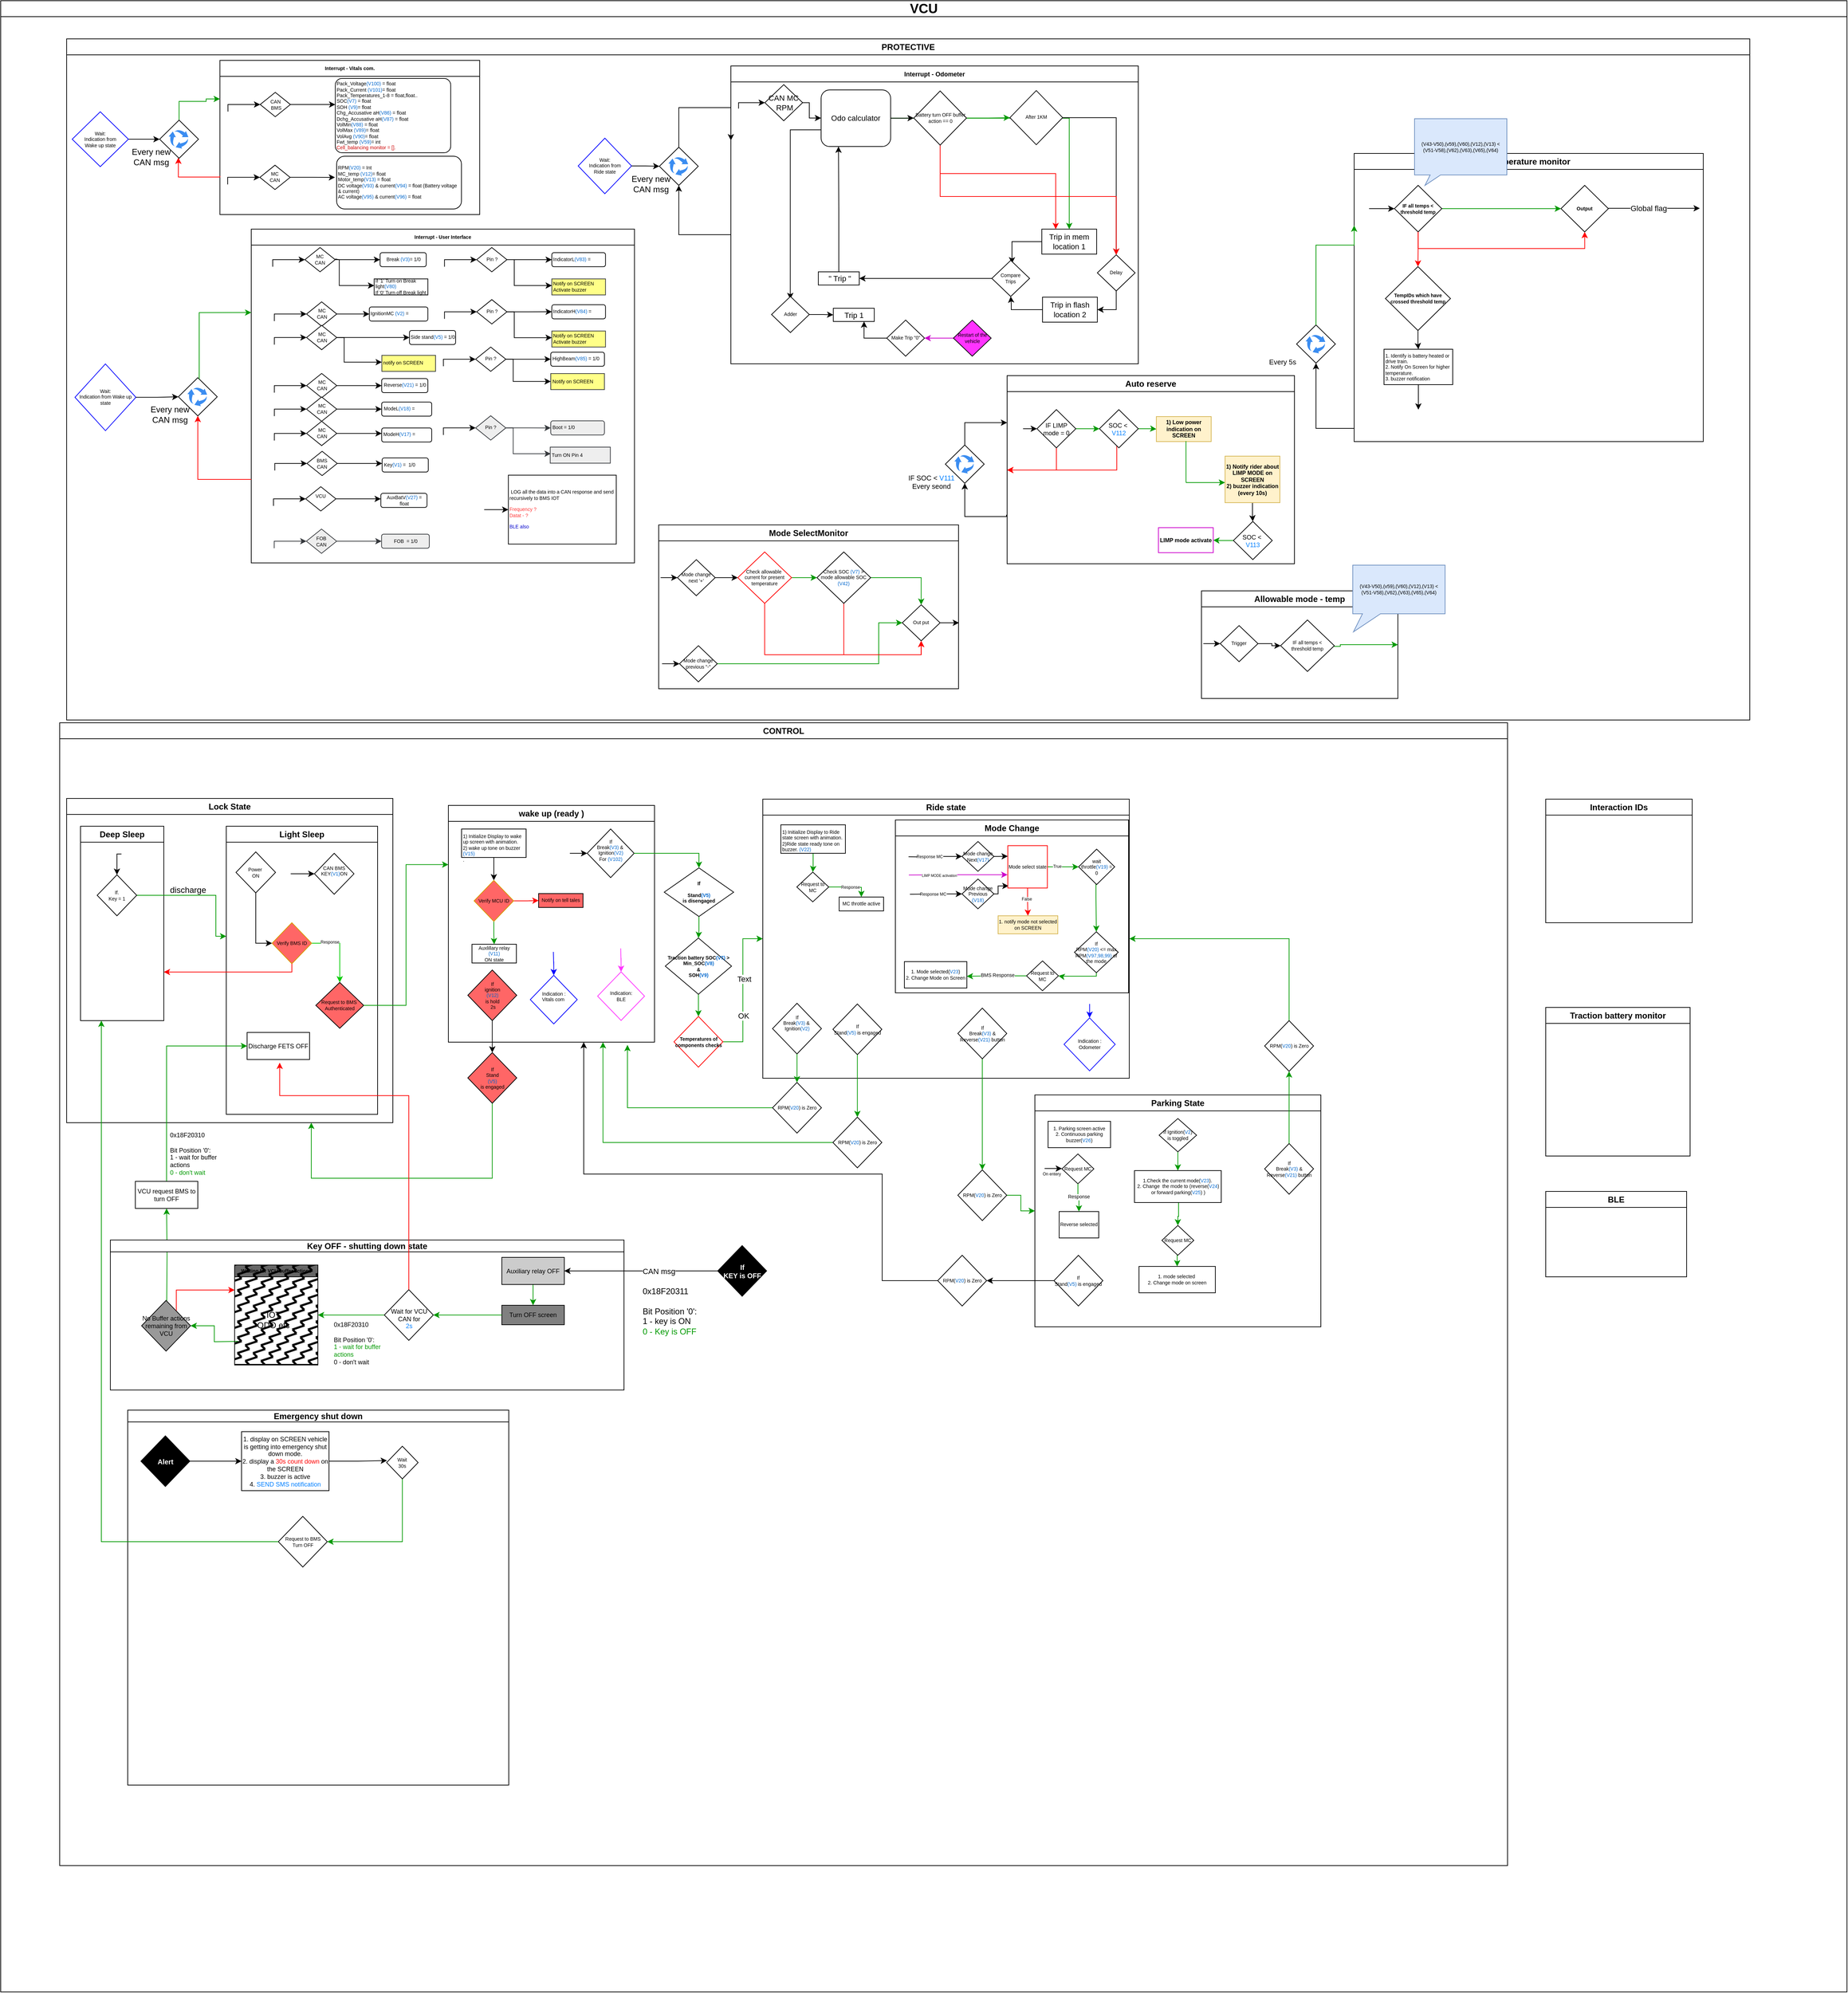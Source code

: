 <mxfile version="22.1.18" type="device">
  <diagram name="Page-1" id="PAMtVkQ_18tyFALwa47B">
    <mxGraphModel dx="3730" dy="2108" grid="0" gridSize="10" guides="1" tooltips="1" connect="1" arrows="1" fold="1" page="0" pageScale="1" pageWidth="827" pageHeight="1169" math="0" shadow="0">
      <root>
        <mxCell id="0" />
        <mxCell id="1" parent="0" />
        <mxCell id="YBtlTsWSwU2x2FjAQTsV-1" value="VCU" style="swimlane;whiteSpace=wrap;html=1;fontSize=19;" parent="1" vertex="1">
          <mxGeometry x="1079" y="62" width="2660" height="2868" as="geometry" />
        </mxCell>
        <mxCell id="YBtlTsWSwU2x2FjAQTsV-2" value="CONTROL" style="swimlane;whiteSpace=wrap;html=1;movable=1;resizable=1;rotatable=1;deletable=1;editable=1;locked=0;connectable=1;strokeColor=#000000;" parent="YBtlTsWSwU2x2FjAQTsV-1" vertex="1">
          <mxGeometry x="85" y="1040" width="2086" height="1646" as="geometry" />
        </mxCell>
        <mxCell id="YBtlTsWSwU2x2FjAQTsV-3" value="Lock State" style="swimlane;whiteSpace=wrap;html=1;" parent="YBtlTsWSwU2x2FjAQTsV-2" vertex="1">
          <mxGeometry x="10" y="109" width="470" height="467" as="geometry" />
        </mxCell>
        <mxCell id="YBtlTsWSwU2x2FjAQTsV-4" value="Deep Sleep" style="swimlane;whiteSpace=wrap;html=1;" parent="YBtlTsWSwU2x2FjAQTsV-3" vertex="1">
          <mxGeometry x="20" y="40" width="120" height="280" as="geometry" />
        </mxCell>
        <mxCell id="YBtlTsWSwU2x2FjAQTsV-5" style="edgeStyle=orthogonalEdgeStyle;rounded=0;orthogonalLoop=1;jettySize=auto;html=1;entryX=0.5;entryY=0;entryDx=0;entryDy=0;" parent="YBtlTsWSwU2x2FjAQTsV-4" target="YBtlTsWSwU2x2FjAQTsV-7" edge="1">
          <mxGeometry relative="1" as="geometry">
            <mxPoint x="59" y="40" as="sourcePoint" />
          </mxGeometry>
        </mxCell>
        <mxCell id="YBtlTsWSwU2x2FjAQTsV-6" style="edgeStyle=orthogonalEdgeStyle;rounded=0;orthogonalLoop=1;jettySize=auto;html=1;strokeColor=#009900;" parent="YBtlTsWSwU2x2FjAQTsV-4" source="YBtlTsWSwU2x2FjAQTsV-7" edge="1">
          <mxGeometry relative="1" as="geometry">
            <mxPoint x="210" y="158.5" as="targetPoint" />
            <Array as="points">
              <mxPoint x="195" y="99" />
              <mxPoint x="195" y="159" />
            </Array>
          </mxGeometry>
        </mxCell>
        <mxCell id="YBtlTsWSwU2x2FjAQTsV-7" value="&lt;div&gt;If.&lt;/div&gt;&lt;div&gt;Key = 1&lt;br&gt;&lt;/div&gt;" style="rhombus;whiteSpace=wrap;html=1;fontSize=7;" parent="YBtlTsWSwU2x2FjAQTsV-4" vertex="1">
          <mxGeometry x="24" y="70" width="57" height="59" as="geometry" />
        </mxCell>
        <mxCell id="YBtlTsWSwU2x2FjAQTsV-8" value="Light Sleep" style="swimlane;whiteSpace=wrap;html=1;" parent="YBtlTsWSwU2x2FjAQTsV-3" vertex="1">
          <mxGeometry x="230" y="40" width="218" height="415" as="geometry" />
        </mxCell>
        <mxCell id="YBtlTsWSwU2x2FjAQTsV-9" style="edgeStyle=orthogonalEdgeStyle;rounded=0;orthogonalLoop=1;jettySize=auto;html=1;entryX=0;entryY=0.5;entryDx=0;entryDy=0;" parent="YBtlTsWSwU2x2FjAQTsV-8" source="YBtlTsWSwU2x2FjAQTsV-10" target="YBtlTsWSwU2x2FjAQTsV-12" edge="1">
          <mxGeometry relative="1" as="geometry" />
        </mxCell>
        <mxCell id="YBtlTsWSwU2x2FjAQTsV-10" value="&lt;div&gt;Power&amp;nbsp;&lt;/div&gt;&lt;div&gt;ON&lt;/div&gt;" style="rhombus;whiteSpace=wrap;html=1;fontSize=7;" parent="YBtlTsWSwU2x2FjAQTsV-8" vertex="1">
          <mxGeometry x="14" y="37" width="57" height="59" as="geometry" />
        </mxCell>
        <mxCell id="YBtlTsWSwU2x2FjAQTsV-11" style="edgeStyle=orthogonalEdgeStyle;rounded=0;orthogonalLoop=1;jettySize=auto;html=1;entryX=0.5;entryY=0;entryDx=0;entryDy=0;fontColor=#00CC00;strokeColor=#00CC00;" parent="YBtlTsWSwU2x2FjAQTsV-8" source="YBtlTsWSwU2x2FjAQTsV-12" target="YBtlTsWSwU2x2FjAQTsV-13" edge="1">
          <mxGeometry relative="1" as="geometry" />
        </mxCell>
        <mxCell id="YBtlTsWSwU2x2FjAQTsV-12" value="&lt;div&gt;Verify BMS ID&lt;/div&gt;" style="rhombus;whiteSpace=wrap;html=1;fontSize=7;fillColor=#FF6666;strokeColor=#d79b00;" parent="YBtlTsWSwU2x2FjAQTsV-8" vertex="1">
          <mxGeometry x="66" y="139" width="57" height="59" as="geometry" />
        </mxCell>
        <mxCell id="YBtlTsWSwU2x2FjAQTsV-13" value="&lt;div&gt;Request to BMS&amp;nbsp;&lt;/div&gt;&lt;div&gt;Authenticated&lt;/div&gt;" style="rhombus;whiteSpace=wrap;html=1;fontSize=7;fillColor=#FF6666;" parent="YBtlTsWSwU2x2FjAQTsV-8" vertex="1">
          <mxGeometry x="129" y="225" width="69" height="66" as="geometry" />
        </mxCell>
        <mxCell id="YBtlTsWSwU2x2FjAQTsV-14" value="Response" style="edgeLabel;html=1;align=center;verticalAlign=middle;resizable=0;points=[];fontSize=6;" parent="YBtlTsWSwU2x2FjAQTsV-8" connectable="0" vertex="1">
          <mxGeometry x="152.998" y="170.004" as="geometry">
            <mxPoint x="-4" y="-3" as="offset" />
          </mxGeometry>
        </mxCell>
        <mxCell id="YBtlTsWSwU2x2FjAQTsV-15" style="edgeStyle=orthogonalEdgeStyle;rounded=0;orthogonalLoop=1;jettySize=auto;html=1;startArrow=classic;startFill=1;endArrow=none;endFill=0;" parent="YBtlTsWSwU2x2FjAQTsV-8" source="YBtlTsWSwU2x2FjAQTsV-16" edge="1">
          <mxGeometry relative="1" as="geometry">
            <mxPoint x="92.81" y="68.5" as="targetPoint" />
          </mxGeometry>
        </mxCell>
        <mxCell id="YBtlTsWSwU2x2FjAQTsV-16" value="&lt;div&gt;CAN BMS&lt;/div&gt;&lt;div&gt;KEY&lt;font color=&quot;#0066cc&quot;&gt;(V1)&lt;/font&gt;ON&lt;/div&gt;&lt;div&gt;&lt;br&gt;&lt;/div&gt;" style="rhombus;whiteSpace=wrap;html=1;fontSize=7;" parent="YBtlTsWSwU2x2FjAQTsV-8" vertex="1">
          <mxGeometry x="127" y="39" width="57" height="59" as="geometry" />
        </mxCell>
        <mxCell id="YBtlTsWSwU2x2FjAQTsV-17" value="Discharge FETS OFF" style="rounded=0;whiteSpace=wrap;html=1;fontSize=9;" parent="YBtlTsWSwU2x2FjAQTsV-8" vertex="1">
          <mxGeometry x="30" y="297" width="90" height="39" as="geometry" />
        </mxCell>
        <mxCell id="YBtlTsWSwU2x2FjAQTsV-18" style="edgeStyle=orthogonalEdgeStyle;rounded=0;orthogonalLoop=1;jettySize=auto;html=1;entryX=1;entryY=0.75;entryDx=0;entryDy=0;strokeColor=#FF0000;" parent="YBtlTsWSwU2x2FjAQTsV-3" source="YBtlTsWSwU2x2FjAQTsV-12" target="YBtlTsWSwU2x2FjAQTsV-4" edge="1">
          <mxGeometry relative="1" as="geometry">
            <Array as="points">
              <mxPoint x="325" y="250" />
            </Array>
          </mxGeometry>
        </mxCell>
        <mxCell id="YBtlTsWSwU2x2FjAQTsV-19" value="discharge" style="text;html=1;strokeColor=none;fillColor=none;align=center;verticalAlign=middle;whiteSpace=wrap;rounded=0;" parent="YBtlTsWSwU2x2FjAQTsV-3" vertex="1">
          <mxGeometry x="145" y="117" width="60" height="30" as="geometry" />
        </mxCell>
        <mxCell id="YBtlTsWSwU2x2FjAQTsV-20" value="wake up (ready )" style="swimlane;whiteSpace=wrap;html=1;" parent="YBtlTsWSwU2x2FjAQTsV-2" vertex="1">
          <mxGeometry x="560" y="119" width="297" height="341" as="geometry" />
        </mxCell>
        <mxCell id="YBtlTsWSwU2x2FjAQTsV-21" value="Notify on tell tales" style="rounded=0;whiteSpace=wrap;html=1;fontSize=7;fillColor=#FF6666;" parent="YBtlTsWSwU2x2FjAQTsV-20" vertex="1">
          <mxGeometry x="130" y="127" width="64" height="20" as="geometry" />
        </mxCell>
        <mxCell id="YBtlTsWSwU2x2FjAQTsV-22" value="Auxlillary relay&lt;div&gt;&lt;font color=&quot;#0066cc&quot;&gt;(V11)&lt;/font&gt;&lt;/div&gt; ON state" style="rounded=0;whiteSpace=wrap;html=1;fontSize=7;" parent="YBtlTsWSwU2x2FjAQTsV-20" vertex="1">
          <mxGeometry x="34" y="200" width="64" height="27" as="geometry" />
        </mxCell>
        <mxCell id="YBtlTsWSwU2x2FjAQTsV-23" style="edgeStyle=orthogonalEdgeStyle;rounded=0;orthogonalLoop=1;jettySize=auto;html=1;startArrow=classic;startFill=1;endArrow=none;endFill=0;strokeColor=#0000FF;" parent="YBtlTsWSwU2x2FjAQTsV-20" source="YBtlTsWSwU2x2FjAQTsV-24" edge="1">
          <mxGeometry relative="1" as="geometry">
            <mxPoint x="151.265" y="211.0" as="targetPoint" />
          </mxGeometry>
        </mxCell>
        <mxCell id="YBtlTsWSwU2x2FjAQTsV-24" value="&lt;div&gt;Indication :&lt;/div&gt;&lt;div&gt;Vitals com&amp;nbsp;&lt;/div&gt;&lt;div&gt;&lt;br&gt;&lt;/div&gt;" style="rhombus;whiteSpace=wrap;html=1;fontSize=7;strokeColor=#0000FF;" parent="YBtlTsWSwU2x2FjAQTsV-20" vertex="1">
          <mxGeometry x="118" y="244.72" width="67.63" height="70" as="geometry" />
        </mxCell>
        <mxCell id="YBtlTsWSwU2x2FjAQTsV-25" style="edgeStyle=orthogonalEdgeStyle;rounded=0;orthogonalLoop=1;jettySize=auto;html=1;startArrow=classic;startFill=1;endArrow=none;endFill=0;strokeColor=#FF33FF;" parent="YBtlTsWSwU2x2FjAQTsV-20" source="YBtlTsWSwU2x2FjAQTsV-26" edge="1">
          <mxGeometry relative="1" as="geometry">
            <mxPoint x="248.265" y="206.0" as="targetPoint" />
          </mxGeometry>
        </mxCell>
        <mxCell id="YBtlTsWSwU2x2FjAQTsV-26" value="&lt;div&gt;Indication:&lt;/div&gt;&lt;div&gt;BLE&lt;br&gt;&lt;/div&gt;" style="rhombus;whiteSpace=wrap;html=1;fontSize=7;strokeColor=#FF33FF;" parent="YBtlTsWSwU2x2FjAQTsV-20" vertex="1">
          <mxGeometry x="215" y="239.72" width="67.63" height="70" as="geometry" />
        </mxCell>
        <mxCell id="YBtlTsWSwU2x2FjAQTsV-27" value="&lt;div&gt;If &lt;br&gt;&lt;/div&gt;&lt;div&gt;ignition&lt;div&gt;&lt;font color=&quot;#0066cc&quot;&gt;(V12)&lt;/font&gt;&lt;/div&gt; is hold&lt;br&gt;&lt;/div&gt;&amp;nbsp;2s" style="rhombus;whiteSpace=wrap;html=1;fontSize=7;fillColor=#FF6666;" parent="YBtlTsWSwU2x2FjAQTsV-20" vertex="1">
          <mxGeometry x="28" y="237" width="70.53" height="73" as="geometry" />
        </mxCell>
        <mxCell id="YBtlTsWSwU2x2FjAQTsV-28" value="" style="edgeStyle=orthogonalEdgeStyle;rounded=0;orthogonalLoop=1;jettySize=auto;html=1;" parent="YBtlTsWSwU2x2FjAQTsV-20" source="YBtlTsWSwU2x2FjAQTsV-29" target="YBtlTsWSwU2x2FjAQTsV-32" edge="1">
          <mxGeometry relative="1" as="geometry" />
        </mxCell>
        <mxCell id="YBtlTsWSwU2x2FjAQTsV-29" value="1) Initialize Display to wake up screen with animation.&amp;nbsp;&lt;br&gt;2) wake up tone on buzzer&lt;div&gt;&lt;font color=&quot;#0066cc&quot;&gt;(V15)&lt;/font&gt;&lt;/div&gt;.&amp;nbsp;" style="rounded=0;whiteSpace=wrap;html=1;fontSize=7;align=left;verticalAlign=top;" parent="YBtlTsWSwU2x2FjAQTsV-20" vertex="1">
          <mxGeometry x="19" y="34" width="93" height="41" as="geometry" />
        </mxCell>
        <mxCell id="YBtlTsWSwU2x2FjAQTsV-30" style="edgeStyle=orthogonalEdgeStyle;rounded=0;orthogonalLoop=1;jettySize=auto;html=1;strokeColor=#FF0000;" parent="YBtlTsWSwU2x2FjAQTsV-20" source="YBtlTsWSwU2x2FjAQTsV-32" target="YBtlTsWSwU2x2FjAQTsV-21" edge="1">
          <mxGeometry relative="1" as="geometry" />
        </mxCell>
        <mxCell id="YBtlTsWSwU2x2FjAQTsV-31" style="edgeStyle=orthogonalEdgeStyle;rounded=0;orthogonalLoop=1;jettySize=auto;html=1;entryX=0.5;entryY=0;entryDx=0;entryDy=0;strokeColor=#009900;" parent="YBtlTsWSwU2x2FjAQTsV-20" source="YBtlTsWSwU2x2FjAQTsV-32" target="YBtlTsWSwU2x2FjAQTsV-22" edge="1">
          <mxGeometry relative="1" as="geometry" />
        </mxCell>
        <mxCell id="YBtlTsWSwU2x2FjAQTsV-32" value="&lt;div&gt;Verify MCU ID&lt;/div&gt;" style="rhombus;whiteSpace=wrap;html=1;fontSize=7;fillColor=#FF6666;strokeColor=#d79b00;" parent="YBtlTsWSwU2x2FjAQTsV-20" vertex="1">
          <mxGeometry x="37" y="108" width="57" height="59" as="geometry" />
        </mxCell>
        <mxCell id="YBtlTsWSwU2x2FjAQTsV-33" style="edgeStyle=orthogonalEdgeStyle;rounded=0;orthogonalLoop=1;jettySize=auto;html=1;entryX=0;entryY=0.5;entryDx=0;entryDy=0;" parent="YBtlTsWSwU2x2FjAQTsV-20" target="YBtlTsWSwU2x2FjAQTsV-34" edge="1">
          <mxGeometry relative="1" as="geometry">
            <mxPoint x="175" y="69" as="sourcePoint" />
          </mxGeometry>
        </mxCell>
        <mxCell id="YBtlTsWSwU2x2FjAQTsV-34" value="&lt;div&gt;If&lt;/div&gt;&lt;div&gt;Break&lt;font color=&quot;#0066cc&quot;&gt;(V3)&lt;/font&gt; &amp;amp;&amp;nbsp;&lt;/div&gt;&lt;div&gt;Ignition&lt;font color=&quot;#0066cc&quot;&gt;(V2)&lt;/font&gt;&lt;/div&gt;&lt;div&gt;For&lt;font color=&quot;#0066cc&quot;&gt; (V102)&lt;br&gt;&lt;/font&gt;&lt;/div&gt;&lt;div&gt;&lt;br&gt;&lt;/div&gt;" style="rhombus;whiteSpace=wrap;html=1;fontSize=7;" parent="YBtlTsWSwU2x2FjAQTsV-20" vertex="1">
          <mxGeometry x="200" y="34" width="67.63" height="70" as="geometry" />
        </mxCell>
        <mxCell id="YBtlTsWSwU2x2FjAQTsV-35" style="edgeStyle=orthogonalEdgeStyle;rounded=0;orthogonalLoop=1;jettySize=auto;html=1;entryX=0.5;entryY=0;entryDx=0;entryDy=0;strokeColor=#009900;" parent="YBtlTsWSwU2x2FjAQTsV-2" source="YBtlTsWSwU2x2FjAQTsV-38" target="YBtlTsWSwU2x2FjAQTsV-37" edge="1">
          <mxGeometry relative="1" as="geometry" />
        </mxCell>
        <mxCell id="YBtlTsWSwU2x2FjAQTsV-36" style="edgeStyle=orthogonalEdgeStyle;rounded=0;orthogonalLoop=1;jettySize=auto;html=1;entryX=0.5;entryY=0;entryDx=0;entryDy=0;strokeColor=#009900;" parent="YBtlTsWSwU2x2FjAQTsV-2" source="YBtlTsWSwU2x2FjAQTsV-37" target="YBtlTsWSwU2x2FjAQTsV-43" edge="1">
          <mxGeometry relative="1" as="geometry" />
        </mxCell>
        <mxCell id="YBtlTsWSwU2x2FjAQTsV-37" value="&lt;div&gt;Traction battery SOC&lt;font color=&quot;#0066cc&quot;&gt;(V7)&lt;/font&gt; &amp;gt; Min_SOC&lt;font color=&quot;#0066cc&quot;&gt;(V8)&lt;/font&gt;&lt;/div&gt;&lt;div&gt;&amp;amp; &lt;br&gt;&lt;/div&gt;&lt;div&gt;SOH&lt;font color=&quot;#0066cc&quot;&gt;(V9)&lt;/font&gt; &lt;/div&gt;" style="rhombus;whiteSpace=wrap;html=1;fontSize=7;fontStyle=1" parent="YBtlTsWSwU2x2FjAQTsV-2" vertex="1">
          <mxGeometry x="872.53" y="310" width="95.47" height="81" as="geometry" />
        </mxCell>
        <mxCell id="YBtlTsWSwU2x2FjAQTsV-38" value="If&lt;div&gt;&lt;br&gt;&lt;/div&gt;&lt;div&gt;Stand&lt;font color=&quot;#0066cc&quot;&gt;(V5)&lt;/font&gt;&lt;/div&gt;&lt;div&gt; is disengaged&lt;br&gt;&lt;/div&gt;" style="rhombus;whiteSpace=wrap;html=1;fontSize=7;fontStyle=1" parent="YBtlTsWSwU2x2FjAQTsV-2" vertex="1">
          <mxGeometry x="871" y="209" width="100" height="70" as="geometry" />
        </mxCell>
        <mxCell id="YBtlTsWSwU2x2FjAQTsV-39" value="" style="edgeStyle=orthogonalEdgeStyle;rounded=0;orthogonalLoop=1;jettySize=auto;html=1;entryX=0.5;entryY=0;entryDx=0;entryDy=0;strokeColor=#009900;" parent="YBtlTsWSwU2x2FjAQTsV-2" source="YBtlTsWSwU2x2FjAQTsV-34" target="YBtlTsWSwU2x2FjAQTsV-38" edge="1">
          <mxGeometry relative="1" as="geometry">
            <mxPoint x="1597" y="-716" as="sourcePoint" />
            <mxPoint x="1596" y="-625" as="targetPoint" />
          </mxGeometry>
        </mxCell>
        <mxCell id="YBtlTsWSwU2x2FjAQTsV-40" style="edgeStyle=orthogonalEdgeStyle;rounded=0;orthogonalLoop=1;jettySize=auto;html=1;entryX=0;entryY=0.5;entryDx=0;entryDy=0;strokeColor=#009900;" parent="YBtlTsWSwU2x2FjAQTsV-2" source="YBtlTsWSwU2x2FjAQTsV-43" target="YBtlTsWSwU2x2FjAQTsV-44" edge="1">
          <mxGeometry relative="1" as="geometry" />
        </mxCell>
        <mxCell id="YBtlTsWSwU2x2FjAQTsV-41" value="OK" style="edgeLabel;html=1;align=center;verticalAlign=middle;resizable=0;points=[];" parent="YBtlTsWSwU2x2FjAQTsV-40" connectable="0" vertex="1">
          <mxGeometry x="-0.356" relative="1" as="geometry">
            <mxPoint as="offset" />
          </mxGeometry>
        </mxCell>
        <mxCell id="YBtlTsWSwU2x2FjAQTsV-42" value="Text" style="edgeLabel;html=1;align=center;verticalAlign=middle;resizable=0;points=[];" parent="YBtlTsWSwU2x2FjAQTsV-40" connectable="0" vertex="1">
          <mxGeometry x="0.156" y="-1" relative="1" as="geometry">
            <mxPoint as="offset" />
          </mxGeometry>
        </mxCell>
        <mxCell id="YBtlTsWSwU2x2FjAQTsV-43" value="Temperatures of components checks" style="rhombus;whiteSpace=wrap;html=1;fontSize=7;strokeColor=#FF0000;fontStyle=1" parent="YBtlTsWSwU2x2FjAQTsV-2" vertex="1">
          <mxGeometry x="885" y="423" width="70.53" height="73" as="geometry" />
        </mxCell>
        <mxCell id="YBtlTsWSwU2x2FjAQTsV-44" value="Ride state" style="swimlane;whiteSpace=wrap;html=1;" parent="YBtlTsWSwU2x2FjAQTsV-2" vertex="1">
          <mxGeometry x="1013" y="110" width="528" height="402" as="geometry" />
        </mxCell>
        <mxCell id="YBtlTsWSwU2x2FjAQTsV-45" value="MC throttle active" style="rounded=0;whiteSpace=wrap;html=1;fontSize=7;" parent="YBtlTsWSwU2x2FjAQTsV-44" vertex="1">
          <mxGeometry x="110" y="141" width="64" height="20" as="geometry" />
        </mxCell>
        <mxCell id="YBtlTsWSwU2x2FjAQTsV-46" style="edgeStyle=orthogonalEdgeStyle;rounded=0;orthogonalLoop=1;jettySize=auto;html=1;entryX=0.5;entryY=0;entryDx=0;entryDy=0;strokeColor=#009900;" parent="YBtlTsWSwU2x2FjAQTsV-44" source="YBtlTsWSwU2x2FjAQTsV-47" target="YBtlTsWSwU2x2FjAQTsV-45" edge="1">
          <mxGeometry relative="1" as="geometry">
            <Array as="points">
              <mxPoint x="113" y="127" />
              <mxPoint x="142" y="127" />
            </Array>
          </mxGeometry>
        </mxCell>
        <mxCell id="YBtlTsWSwU2x2FjAQTsV-47" value="Request to MC" style="rhombus;whiteSpace=wrap;html=1;fontSize=7;" parent="YBtlTsWSwU2x2FjAQTsV-44" vertex="1">
          <mxGeometry x="49" y="105" width="46" height="43" as="geometry" />
        </mxCell>
        <mxCell id="YBtlTsWSwU2x2FjAQTsV-48" value="Response" style="edgeLabel;html=1;align=center;verticalAlign=middle;resizable=0;points=[];fontSize=6;" parent="YBtlTsWSwU2x2FjAQTsV-44" connectable="0" vertex="1">
          <mxGeometry x="125.998" y="127.004" as="geometry" />
        </mxCell>
        <mxCell id="YBtlTsWSwU2x2FjAQTsV-49" value="Mode Change" style="swimlane;whiteSpace=wrap;html=1;" parent="YBtlTsWSwU2x2FjAQTsV-44" vertex="1">
          <mxGeometry x="191" y="30" width="336" height="249" as="geometry" />
        </mxCell>
        <mxCell id="YBtlTsWSwU2x2FjAQTsV-50" style="edgeStyle=orthogonalEdgeStyle;rounded=0;orthogonalLoop=1;jettySize=auto;html=1;entryX=0;entryY=0.25;entryDx=0;entryDy=0;" parent="YBtlTsWSwU2x2FjAQTsV-49" source="YBtlTsWSwU2x2FjAQTsV-53" target="YBtlTsWSwU2x2FjAQTsV-62" edge="1">
          <mxGeometry relative="1" as="geometry">
            <Array as="points">
              <mxPoint x="148" y="53" />
              <mxPoint x="162" y="52" />
            </Array>
          </mxGeometry>
        </mxCell>
        <mxCell id="YBtlTsWSwU2x2FjAQTsV-51" style="edgeStyle=orthogonalEdgeStyle;rounded=0;orthogonalLoop=1;jettySize=auto;html=1;startArrow=classic;startFill=1;endArrow=none;endFill=0;" parent="YBtlTsWSwU2x2FjAQTsV-49" source="YBtlTsWSwU2x2FjAQTsV-53" edge="1">
          <mxGeometry relative="1" as="geometry">
            <mxPoint x="19" y="53" as="targetPoint" />
          </mxGeometry>
        </mxCell>
        <mxCell id="YBtlTsWSwU2x2FjAQTsV-52" value="Response MC" style="edgeLabel;html=1;align=center;verticalAlign=middle;resizable=0;points=[];fontSize=6;" parent="YBtlTsWSwU2x2FjAQTsV-51" connectable="0" vertex="1">
          <mxGeometry x="0.229" y="-1" relative="1" as="geometry">
            <mxPoint as="offset" />
          </mxGeometry>
        </mxCell>
        <mxCell id="YBtlTsWSwU2x2FjAQTsV-53" value="&lt;div&gt;Mode change &lt;br&gt;&lt;/div&gt;&lt;div&gt;Next&lt;font color=&quot;#0066cc&quot;&gt;(V17)&lt;/font&gt;&lt;/div&gt;" style="rhombus;whiteSpace=wrap;html=1;fontSize=7;" parent="YBtlTsWSwU2x2FjAQTsV-49" vertex="1">
          <mxGeometry x="96" y="31" width="46" height="43" as="geometry" />
        </mxCell>
        <mxCell id="YBtlTsWSwU2x2FjAQTsV-54" style="edgeStyle=orthogonalEdgeStyle;rounded=0;orthogonalLoop=1;jettySize=auto;html=1;entryX=0.018;entryY=0.951;entryDx=0;entryDy=0;entryPerimeter=0;" parent="YBtlTsWSwU2x2FjAQTsV-49" source="YBtlTsWSwU2x2FjAQTsV-56" target="YBtlTsWSwU2x2FjAQTsV-62" edge="1">
          <mxGeometry relative="1" as="geometry">
            <Array as="points">
              <mxPoint x="148" y="107" />
              <mxPoint x="148" y="95" />
            </Array>
          </mxGeometry>
        </mxCell>
        <mxCell id="YBtlTsWSwU2x2FjAQTsV-55" style="edgeStyle=orthogonalEdgeStyle;rounded=0;orthogonalLoop=1;jettySize=auto;html=1;startArrow=classic;startFill=1;endArrow=none;endFill=0;" parent="YBtlTsWSwU2x2FjAQTsV-49" source="YBtlTsWSwU2x2FjAQTsV-56" edge="1">
          <mxGeometry relative="1" as="geometry">
            <mxPoint x="21" y="107" as="targetPoint" />
            <Array as="points">
              <mxPoint x="59" y="107" />
              <mxPoint x="21" y="107" />
            </Array>
          </mxGeometry>
        </mxCell>
        <mxCell id="YBtlTsWSwU2x2FjAQTsV-56" value="&lt;div&gt;Mode change &lt;br&gt;&lt;/div&gt;&lt;div&gt;Previous&lt;br&gt;&lt;/div&gt;&lt;font color=&quot;#0066cc&quot;&gt;(V18)&lt;/font&gt;" style="rhombus;whiteSpace=wrap;html=1;fontSize=7;" parent="YBtlTsWSwU2x2FjAQTsV-49" vertex="1">
          <mxGeometry x="96" y="85" width="46" height="43" as="geometry" />
        </mxCell>
        <mxCell id="YBtlTsWSwU2x2FjAQTsV-57" style="edgeStyle=orthogonalEdgeStyle;rounded=0;orthogonalLoop=1;jettySize=auto;html=1;entryX=0;entryY=0.5;entryDx=0;entryDy=0;strokeColor=#009900;" parent="YBtlTsWSwU2x2FjAQTsV-49" source="YBtlTsWSwU2x2FjAQTsV-62" target="YBtlTsWSwU2x2FjAQTsV-64" edge="1">
          <mxGeometry relative="1" as="geometry" />
        </mxCell>
        <mxCell id="YBtlTsWSwU2x2FjAQTsV-58" value="True" style="edgeLabel;html=1;align=center;verticalAlign=middle;resizable=0;points=[];fontSize=6;" parent="YBtlTsWSwU2x2FjAQTsV-57" connectable="0" vertex="1">
          <mxGeometry x="-0.397" y="1" relative="1" as="geometry">
            <mxPoint as="offset" />
          </mxGeometry>
        </mxCell>
        <mxCell id="YBtlTsWSwU2x2FjAQTsV-59" style="edgeStyle=orthogonalEdgeStyle;rounded=0;orthogonalLoop=1;jettySize=auto;html=1;entryX=0.5;entryY=0;entryDx=0;entryDy=0;strokeColor=#FF0000;" parent="YBtlTsWSwU2x2FjAQTsV-49" source="YBtlTsWSwU2x2FjAQTsV-62" target="YBtlTsWSwU2x2FjAQTsV-72" edge="1">
          <mxGeometry relative="1" as="geometry" />
        </mxCell>
        <mxCell id="YBtlTsWSwU2x2FjAQTsV-60" style="edgeStyle=orthogonalEdgeStyle;rounded=0;orthogonalLoop=1;jettySize=auto;html=1;exitX=-0.008;exitY=0.687;exitDx=0;exitDy=0;exitPerimeter=0;startArrow=classic;startFill=1;endArrow=none;endFill=0;strokeColor=#CC00CC;" parent="YBtlTsWSwU2x2FjAQTsV-49" source="YBtlTsWSwU2x2FjAQTsV-62" edge="1">
          <mxGeometry relative="1" as="geometry">
            <mxPoint x="19.429" y="79.286" as="targetPoint" />
          </mxGeometry>
        </mxCell>
        <mxCell id="YBtlTsWSwU2x2FjAQTsV-61" value="LIMP MODE activation" style="edgeLabel;html=1;align=center;verticalAlign=middle;resizable=0;points=[];fontSize=5;" parent="YBtlTsWSwU2x2FjAQTsV-60" connectable="0" vertex="1">
          <mxGeometry x="0.81" y="1" relative="1" as="geometry">
            <mxPoint x="30" y="-2" as="offset" />
          </mxGeometry>
        </mxCell>
        <mxCell id="YBtlTsWSwU2x2FjAQTsV-62" value="Mode select state" style="rounded=0;whiteSpace=wrap;html=1;fontSize=7;fillColor=#FFFFFF;strokeColor=#FF0000;" parent="YBtlTsWSwU2x2FjAQTsV-49" vertex="1">
          <mxGeometry x="162" y="37" width="57" height="61" as="geometry" />
        </mxCell>
        <mxCell id="YBtlTsWSwU2x2FjAQTsV-63" style="edgeStyle=orthogonalEdgeStyle;rounded=0;orthogonalLoop=1;jettySize=auto;html=1;entryX=0.5;entryY=0;entryDx=0;entryDy=0;strokeColor=#009900;" parent="YBtlTsWSwU2x2FjAQTsV-49" source="YBtlTsWSwU2x2FjAQTsV-64" target="YBtlTsWSwU2x2FjAQTsV-71" edge="1">
          <mxGeometry relative="1" as="geometry">
            <Array as="points">
              <mxPoint x="289" y="111" />
              <mxPoint x="290" y="111" />
            </Array>
          </mxGeometry>
        </mxCell>
        <mxCell id="YBtlTsWSwU2x2FjAQTsV-64" value="&lt;div&gt;&lt;br&gt;&lt;/div&gt;&lt;div&gt;wait &lt;br&gt;&lt;/div&gt;&lt;div&gt;throttle&lt;font color=&quot;#0066cc&quot;&gt;(V19)&lt;/font&gt; = 0&lt;br&gt;&lt;/div&gt;&lt;div&gt;&lt;br&gt;&lt;/div&gt;" style="rhombus;whiteSpace=wrap;html=1;fontSize=7;" parent="YBtlTsWSwU2x2FjAQTsV-49" vertex="1">
          <mxGeometry x="264" y="42" width="52" height="51" as="geometry" />
        </mxCell>
        <mxCell id="YBtlTsWSwU2x2FjAQTsV-65" value="Response MC" style="edgeLabel;html=1;align=center;verticalAlign=middle;resizable=0;points=[];fontSize=6;" parent="YBtlTsWSwU2x2FjAQTsV-49" connectable="0" vertex="1">
          <mxGeometry x="53.997" y="105.996" as="geometry">
            <mxPoint y="1" as="offset" />
          </mxGeometry>
        </mxCell>
        <mxCell id="YBtlTsWSwU2x2FjAQTsV-66" style="edgeStyle=orthogonalEdgeStyle;rounded=0;orthogonalLoop=1;jettySize=auto;html=1;entryX=0.998;entryY=0.556;entryDx=0;entryDy=0;entryPerimeter=0;strokeColor=#009900;" parent="YBtlTsWSwU2x2FjAQTsV-49" source="YBtlTsWSwU2x2FjAQTsV-68" target="YBtlTsWSwU2x2FjAQTsV-69" edge="1">
          <mxGeometry relative="1" as="geometry" />
        </mxCell>
        <mxCell id="YBtlTsWSwU2x2FjAQTsV-67" value="BMS Response" style="edgeLabel;html=1;align=center;verticalAlign=middle;resizable=0;points=[];fontSize=7;" parent="YBtlTsWSwU2x2FjAQTsV-66" connectable="0" vertex="1">
          <mxGeometry x="0.206" y="-1" relative="1" as="geometry">
            <mxPoint x="10" as="offset" />
          </mxGeometry>
        </mxCell>
        <mxCell id="YBtlTsWSwU2x2FjAQTsV-68" value="Request to MC" style="rhombus;whiteSpace=wrap;html=1;fontSize=7;" parent="YBtlTsWSwU2x2FjAQTsV-49" vertex="1">
          <mxGeometry x="189" y="203" width="46" height="43" as="geometry" />
        </mxCell>
        <mxCell id="YBtlTsWSwU2x2FjAQTsV-69" value="1. Mode selected(&lt;font color=&quot;#0066cc&quot;&gt;V23&lt;/font&gt;)&lt;br&gt;2. Change Mode on Screen" style="rounded=0;whiteSpace=wrap;html=1;fontSize=7;" parent="YBtlTsWSwU2x2FjAQTsV-49" vertex="1">
          <mxGeometry x="13" y="204" width="90" height="38" as="geometry" />
        </mxCell>
        <mxCell id="YBtlTsWSwU2x2FjAQTsV-70" style="edgeStyle=orthogonalEdgeStyle;rounded=0;orthogonalLoop=1;jettySize=auto;html=1;entryX=1;entryY=0.5;entryDx=0;entryDy=0;strokeColor=#009900;" parent="YBtlTsWSwU2x2FjAQTsV-49" source="YBtlTsWSwU2x2FjAQTsV-71" target="YBtlTsWSwU2x2FjAQTsV-68" edge="1">
          <mxGeometry relative="1" as="geometry">
            <Array as="points">
              <mxPoint x="290" y="225" />
              <mxPoint x="238" y="225" />
            </Array>
          </mxGeometry>
        </mxCell>
        <mxCell id="YBtlTsWSwU2x2FjAQTsV-71" value="&lt;div&gt;If &lt;br&gt;&lt;/div&gt;&lt;div&gt;RPM&lt;font color=&quot;#0066cc&quot;&gt;(V20)&lt;/font&gt; &amp;lt;= max RPM&lt;font color=&quot;#0066cc&quot;&gt;(V97,98,99)&lt;/font&gt; of the mode&lt;br&gt;&lt;/div&gt;" style="rhombus;whiteSpace=wrap;html=1;fontSize=7;" parent="YBtlTsWSwU2x2FjAQTsV-49" vertex="1">
          <mxGeometry x="258" y="161" width="63.12" height="59" as="geometry" />
        </mxCell>
        <mxCell id="YBtlTsWSwU2x2FjAQTsV-72" value="1. notify mode not selected on SCREEN" style="rounded=0;whiteSpace=wrap;html=1;fontSize=7;fillColor=#fff2cc;strokeColor=#d6b656;" parent="YBtlTsWSwU2x2FjAQTsV-49" vertex="1">
          <mxGeometry x="148" y="138" width="86" height="26" as="geometry" />
        </mxCell>
        <mxCell id="YBtlTsWSwU2x2FjAQTsV-73" value="False" style="edgeLabel;html=1;align=center;verticalAlign=middle;resizable=0;points=[];fontSize=6;" parent="YBtlTsWSwU2x2FjAQTsV-49" connectable="0" vertex="1">
          <mxGeometry x="189.001" y="114" as="geometry" />
        </mxCell>
        <mxCell id="YBtlTsWSwU2x2FjAQTsV-74" value="&lt;div&gt;If&lt;/div&gt;&lt;div&gt;Break&lt;font color=&quot;#0066cc&quot;&gt;(V3)&lt;/font&gt; &amp;amp;&amp;nbsp;&lt;/div&gt;&lt;div&gt;Ignition&lt;font color=&quot;#0066cc&quot;&gt;(V2)&lt;/font&gt;&lt;/div&gt;&lt;div&gt;&lt;br&gt;&lt;br&gt;&lt;/div&gt;" style="rhombus;whiteSpace=wrap;html=1;fontSize=7;" parent="YBtlTsWSwU2x2FjAQTsV-44" vertex="1">
          <mxGeometry x="14" y="294" width="70.53" height="73" as="geometry" />
        </mxCell>
        <mxCell id="YBtlTsWSwU2x2FjAQTsV-75" value="&lt;div&gt;If &lt;br&gt;&lt;/div&gt;&lt;div&gt;Stand&lt;font color=&quot;#0066cc&quot;&gt;(V5)&lt;/font&gt; is engaged&lt;br&gt;&lt;/div&gt;" style="rhombus;whiteSpace=wrap;html=1;fontSize=7;" parent="YBtlTsWSwU2x2FjAQTsV-44" vertex="1">
          <mxGeometry x="101" y="295" width="70.53" height="73" as="geometry" />
        </mxCell>
        <mxCell id="YBtlTsWSwU2x2FjAQTsV-76" style="edgeStyle=orthogonalEdgeStyle;rounded=0;orthogonalLoop=1;jettySize=auto;html=1;startArrow=classic;startFill=1;endArrow=none;endFill=0;strokeColor=#0000FF;" parent="YBtlTsWSwU2x2FjAQTsV-44" source="YBtlTsWSwU2x2FjAQTsV-77" edge="1">
          <mxGeometry relative="1" as="geometry">
            <mxPoint x="471" y="295.32" as="targetPoint" />
          </mxGeometry>
        </mxCell>
        <mxCell id="YBtlTsWSwU2x2FjAQTsV-77" value="&lt;div&gt;Indication :&lt;/div&gt;Odometer" style="rhombus;whiteSpace=wrap;html=1;fontSize=7;strokeColor=#0000FF;" parent="YBtlTsWSwU2x2FjAQTsV-44" vertex="1">
          <mxGeometry x="434" y="315.04" width="73.7" height="76.28" as="geometry" />
        </mxCell>
        <mxCell id="YBtlTsWSwU2x2FjAQTsV-78" style="edgeStyle=orthogonalEdgeStyle;rounded=0;orthogonalLoop=1;jettySize=auto;html=1;entryX=0.5;entryY=0;entryDx=0;entryDy=0;strokeColor=#009900;" parent="YBtlTsWSwU2x2FjAQTsV-44" source="YBtlTsWSwU2x2FjAQTsV-79" target="YBtlTsWSwU2x2FjAQTsV-47" edge="1">
          <mxGeometry relative="1" as="geometry" />
        </mxCell>
        <mxCell id="YBtlTsWSwU2x2FjAQTsV-79" value="1) Initialize Display to Ride state screen with animation.&amp;nbsp;&lt;br&gt;2)Ride state ready tone on buzzer. &lt;font color=&quot;#0066cc&quot;&gt;(V22)&lt;/font&gt;" style="rounded=0;whiteSpace=wrap;html=1;fontSize=7;align=left;verticalAlign=top;" parent="YBtlTsWSwU2x2FjAQTsV-44" vertex="1">
          <mxGeometry x="26" y="37" width="93" height="41" as="geometry" />
        </mxCell>
        <mxCell id="YBtlTsWSwU2x2FjAQTsV-80" style="edgeStyle=orthogonalEdgeStyle;rounded=0;orthogonalLoop=1;jettySize=auto;html=1;entryX=0.5;entryY=0;entryDx=0;entryDy=0;strokeColor=#009900;" parent="YBtlTsWSwU2x2FjAQTsV-2" source="YBtlTsWSwU2x2FjAQTsV-81" target="YBtlTsWSwU2x2FjAQTsV-100" edge="1">
          <mxGeometry relative="1" as="geometry" />
        </mxCell>
        <mxCell id="YBtlTsWSwU2x2FjAQTsV-81" value="&lt;div&gt;If &lt;br&gt;&lt;/div&gt;&lt;div&gt;Break&lt;font color=&quot;#0066cc&quot;&gt;(V3)&lt;/font&gt; &amp;amp; Reverse&lt;font color=&quot;#0066cc&quot;&gt;(V21)&lt;/font&gt; button&lt;br&gt;&lt;/div&gt;" style="rhombus;whiteSpace=wrap;html=1;fontSize=7;" parent="YBtlTsWSwU2x2FjAQTsV-2" vertex="1">
          <mxGeometry x="1294" y="411" width="70.53" height="73" as="geometry" />
        </mxCell>
        <mxCell id="YBtlTsWSwU2x2FjAQTsV-82" value="Parking State" style="swimlane;whiteSpace=wrap;html=1;" parent="YBtlTsWSwU2x2FjAQTsV-2" vertex="1">
          <mxGeometry x="1405" y="536" width="412" height="334" as="geometry" />
        </mxCell>
        <mxCell id="YBtlTsWSwU2x2FjAQTsV-83" value="&lt;div&gt;Request MC &lt;br&gt;&lt;/div&gt;" style="rhombus;whiteSpace=wrap;html=1;fontSize=7;" parent="YBtlTsWSwU2x2FjAQTsV-82" vertex="1">
          <mxGeometry x="39" y="85" width="46" height="43" as="geometry" />
        </mxCell>
        <mxCell id="YBtlTsWSwU2x2FjAQTsV-84" style="edgeStyle=orthogonalEdgeStyle;rounded=0;orthogonalLoop=1;jettySize=auto;html=1;entryX=0;entryY=0.5;entryDx=0;entryDy=0;" parent="YBtlTsWSwU2x2FjAQTsV-82" target="YBtlTsWSwU2x2FjAQTsV-83" edge="1">
          <mxGeometry relative="1" as="geometry">
            <mxPoint x="14" y="106" as="sourcePoint" />
          </mxGeometry>
        </mxCell>
        <mxCell id="YBtlTsWSwU2x2FjAQTsV-85" value="On entery" style="edgeLabel;html=1;align=center;verticalAlign=middle;resizable=0;points=[];fontSize=6;" parent="YBtlTsWSwU2x2FjAQTsV-84" connectable="0" vertex="1">
          <mxGeometry x="-0.596" y="-1" relative="1" as="geometry">
            <mxPoint x="5" y="7" as="offset" />
          </mxGeometry>
        </mxCell>
        <mxCell id="YBtlTsWSwU2x2FjAQTsV-86" value="Reverse selected" style="rounded=0;whiteSpace=wrap;html=1;fontSize=7;" parent="YBtlTsWSwU2x2FjAQTsV-82" vertex="1">
          <mxGeometry x="35" y="168" width="57" height="38" as="geometry" />
        </mxCell>
        <mxCell id="YBtlTsWSwU2x2FjAQTsV-87" style="edgeStyle=orthogonalEdgeStyle;rounded=0;orthogonalLoop=1;jettySize=auto;html=1;entryX=0.5;entryY=0;entryDx=0;entryDy=0;strokeColor=#009900;exitX=0.5;exitY=1;exitDx=0;exitDy=0;" parent="YBtlTsWSwU2x2FjAQTsV-82" source="YBtlTsWSwU2x2FjAQTsV-83" target="YBtlTsWSwU2x2FjAQTsV-86" edge="1">
          <mxGeometry relative="1" as="geometry">
            <Array as="points">
              <mxPoint x="62" y="148" />
              <mxPoint x="64" y="148" />
            </Array>
          </mxGeometry>
        </mxCell>
        <mxCell id="YBtlTsWSwU2x2FjAQTsV-88" value="Response" style="edgeLabel;html=1;align=center;verticalAlign=middle;resizable=0;points=[];fontSize=7;" parent="YBtlTsWSwU2x2FjAQTsV-87" connectable="0" vertex="1">
          <mxGeometry x="-0.257" y="1" relative="1" as="geometry">
            <mxPoint y="3" as="offset" />
          </mxGeometry>
        </mxCell>
        <mxCell id="YBtlTsWSwU2x2FjAQTsV-89" value="&lt;div&gt;If &lt;br&gt;&lt;/div&gt;&lt;div&gt;Break&lt;font color=&quot;#0066cc&quot;&gt;(V3)&lt;/font&gt; &amp;amp; Reverse&lt;font color=&quot;#0066cc&quot;&gt;(V21)&lt;/font&gt; button&lt;br&gt;&lt;/div&gt;" style="rhombus;whiteSpace=wrap;html=1;fontSize=7;" parent="YBtlTsWSwU2x2FjAQTsV-82" vertex="1">
          <mxGeometry x="331" y="70" width="70.53" height="73" as="geometry" />
        </mxCell>
        <mxCell id="YBtlTsWSwU2x2FjAQTsV-90" value="1. Parking screen active&lt;br&gt;2. Continuous parking buzzer(&lt;font color=&quot;#0066cc&quot;&gt;V26&lt;/font&gt;)" style="rounded=0;whiteSpace=wrap;html=1;fontSize=7;" parent="YBtlTsWSwU2x2FjAQTsV-82" vertex="1">
          <mxGeometry x="19" y="38" width="90" height="38" as="geometry" />
        </mxCell>
        <mxCell id="YBtlTsWSwU2x2FjAQTsV-91" style="edgeStyle=orthogonalEdgeStyle;rounded=0;orthogonalLoop=1;jettySize=auto;html=1;strokeColor=#009900;" parent="YBtlTsWSwU2x2FjAQTsV-82" source="YBtlTsWSwU2x2FjAQTsV-92" target="YBtlTsWSwU2x2FjAQTsV-94" edge="1">
          <mxGeometry relative="1" as="geometry" />
        </mxCell>
        <mxCell id="YBtlTsWSwU2x2FjAQTsV-92" value="&lt;div&gt;If Ignition(&lt;font color=&quot;#0066cc&quot;&gt;V2&lt;/font&gt;) &lt;br&gt;&lt;/div&gt;&lt;div&gt;is toggled&lt;/div&gt;" style="rhombus;whiteSpace=wrap;html=1;fontSize=7;" parent="YBtlTsWSwU2x2FjAQTsV-82" vertex="1">
          <mxGeometry x="179" y="34" width="54" height="48" as="geometry" />
        </mxCell>
        <mxCell id="YBtlTsWSwU2x2FjAQTsV-93" value="" style="edgeStyle=orthogonalEdgeStyle;rounded=0;orthogonalLoop=1;jettySize=auto;html=1;strokeColor=#009900;" parent="YBtlTsWSwU2x2FjAQTsV-82" source="YBtlTsWSwU2x2FjAQTsV-94" target="YBtlTsWSwU2x2FjAQTsV-96" edge="1">
          <mxGeometry relative="1" as="geometry">
            <Array as="points">
              <mxPoint x="207" y="175" />
              <mxPoint x="206" y="175" />
            </Array>
          </mxGeometry>
        </mxCell>
        <mxCell id="YBtlTsWSwU2x2FjAQTsV-94" value="1.Check the current mode(&lt;font color=&quot;#0066cc&quot;&gt;V23&lt;/font&gt;).&amp;nbsp;&lt;br&gt;2. Change&amp;nbsp; the mode to (reverse(&lt;font color=&quot;#0066cc&quot;&gt;V24&lt;/font&gt;) or forward parking(&lt;font color=&quot;#0066cc&quot;&gt;V25&lt;/font&gt;) )" style="rounded=0;whiteSpace=wrap;html=1;fontSize=7;" parent="YBtlTsWSwU2x2FjAQTsV-82" vertex="1">
          <mxGeometry x="143.5" y="109" width="125" height="46" as="geometry" />
        </mxCell>
        <mxCell id="YBtlTsWSwU2x2FjAQTsV-95" style="edgeStyle=orthogonalEdgeStyle;rounded=0;orthogonalLoop=1;jettySize=auto;html=1;entryX=0.5;entryY=0;entryDx=0;entryDy=0;strokeColor=#009900;" parent="YBtlTsWSwU2x2FjAQTsV-82" source="YBtlTsWSwU2x2FjAQTsV-96" target="YBtlTsWSwU2x2FjAQTsV-97" edge="1">
          <mxGeometry relative="1" as="geometry">
            <Array as="points">
              <mxPoint x="206" y="231" />
              <mxPoint x="206" y="231" />
            </Array>
          </mxGeometry>
        </mxCell>
        <mxCell id="YBtlTsWSwU2x2FjAQTsV-96" value="&lt;div&gt;Request MC &lt;br&gt;&lt;/div&gt;" style="rhombus;whiteSpace=wrap;html=1;fontSize=7;" parent="YBtlTsWSwU2x2FjAQTsV-82" vertex="1">
          <mxGeometry x="183" y="188" width="46" height="43" as="geometry" />
        </mxCell>
        <mxCell id="YBtlTsWSwU2x2FjAQTsV-97" value="1. mode selected&amp;nbsp;&lt;br&gt;2. Change mode on screen" style="rounded=0;whiteSpace=wrap;html=1;fontSize=7;" parent="YBtlTsWSwU2x2FjAQTsV-82" vertex="1">
          <mxGeometry x="150" y="247" width="110" height="38" as="geometry" />
        </mxCell>
        <mxCell id="YBtlTsWSwU2x2FjAQTsV-98" value="&lt;div&gt;If &lt;br&gt;&lt;/div&gt;&lt;div&gt;Stand&lt;font color=&quot;#0066cc&quot;&gt;(V5)&lt;/font&gt; is engaged&lt;br&gt;&lt;/div&gt;" style="rhombus;whiteSpace=wrap;html=1;fontSize=7;" parent="YBtlTsWSwU2x2FjAQTsV-82" vertex="1">
          <mxGeometry x="27.47" y="231" width="70.53" height="73" as="geometry" />
        </mxCell>
        <mxCell id="YBtlTsWSwU2x2FjAQTsV-99" style="edgeStyle=orthogonalEdgeStyle;rounded=0;orthogonalLoop=1;jettySize=auto;html=1;entryX=0;entryY=0.5;entryDx=0;entryDy=0;strokeColor=#009900;" parent="YBtlTsWSwU2x2FjAQTsV-2" source="YBtlTsWSwU2x2FjAQTsV-100" target="YBtlTsWSwU2x2FjAQTsV-82" edge="1">
          <mxGeometry relative="1" as="geometry" />
        </mxCell>
        <mxCell id="YBtlTsWSwU2x2FjAQTsV-100" value="RPM(&lt;font color=&quot;#0066cc&quot;&gt;V20&lt;/font&gt;) is Zero" style="rhombus;whiteSpace=wrap;html=1;fontSize=7;" parent="YBtlTsWSwU2x2FjAQTsV-2" vertex="1">
          <mxGeometry x="1294" y="644" width="70.53" height="73" as="geometry" />
        </mxCell>
        <mxCell id="YBtlTsWSwU2x2FjAQTsV-101" style="edgeStyle=orthogonalEdgeStyle;rounded=0;orthogonalLoop=1;jettySize=auto;html=1;entryX=1;entryY=0.5;entryDx=0;entryDy=0;strokeColor=#009900;" parent="YBtlTsWSwU2x2FjAQTsV-2" source="YBtlTsWSwU2x2FjAQTsV-102" target="YBtlTsWSwU2x2FjAQTsV-44" edge="1">
          <mxGeometry relative="1" as="geometry">
            <Array as="points">
              <mxPoint x="1771" y="311" />
            </Array>
          </mxGeometry>
        </mxCell>
        <mxCell id="YBtlTsWSwU2x2FjAQTsV-102" value="RPM(&lt;font color=&quot;#0066cc&quot;&gt;V20&lt;/font&gt;) is Zero" style="rhombus;whiteSpace=wrap;html=1;fontSize=7;" parent="YBtlTsWSwU2x2FjAQTsV-2" vertex="1">
          <mxGeometry x="1736" y="429" width="70.53" height="73" as="geometry" />
        </mxCell>
        <mxCell id="YBtlTsWSwU2x2FjAQTsV-103" style="edgeStyle=orthogonalEdgeStyle;rounded=0;orthogonalLoop=1;jettySize=auto;html=1;entryX=0.5;entryY=1;entryDx=0;entryDy=0;strokeColor=#009900;" parent="YBtlTsWSwU2x2FjAQTsV-2" source="YBtlTsWSwU2x2FjAQTsV-89" target="YBtlTsWSwU2x2FjAQTsV-102" edge="1">
          <mxGeometry relative="1" as="geometry" />
        </mxCell>
        <mxCell id="YBtlTsWSwU2x2FjAQTsV-104" style="edgeStyle=orthogonalEdgeStyle;rounded=0;orthogonalLoop=1;jettySize=auto;html=1;entryX=0.75;entryY=1;entryDx=0;entryDy=0;strokeColor=#009900;" parent="YBtlTsWSwU2x2FjAQTsV-2" source="YBtlTsWSwU2x2FjAQTsV-105" target="YBtlTsWSwU2x2FjAQTsV-20" edge="1">
          <mxGeometry relative="1" as="geometry">
            <mxPoint x="709.615" y="432.59" as="targetPoint" />
          </mxGeometry>
        </mxCell>
        <mxCell id="YBtlTsWSwU2x2FjAQTsV-105" value="RPM(&lt;font color=&quot;#0066cc&quot;&gt;V20&lt;/font&gt;) is Zero" style="rhombus;whiteSpace=wrap;html=1;fontSize=7;" parent="YBtlTsWSwU2x2FjAQTsV-2" vertex="1">
          <mxGeometry x="1114" y="568" width="70.53" height="73" as="geometry" />
        </mxCell>
        <mxCell id="YBtlTsWSwU2x2FjAQTsV-106" style="edgeStyle=orthogonalEdgeStyle;rounded=0;orthogonalLoop=1;jettySize=auto;html=1;strokeColor=#009900;exitX=0;exitY=0.5;exitDx=0;exitDy=0;" parent="YBtlTsWSwU2x2FjAQTsV-2" source="YBtlTsWSwU2x2FjAQTsV-107" edge="1">
          <mxGeometry relative="1" as="geometry">
            <mxPoint x="818" y="464" as="targetPoint" />
            <Array as="points">
              <mxPoint x="818" y="554" />
            </Array>
          </mxGeometry>
        </mxCell>
        <mxCell id="YBtlTsWSwU2x2FjAQTsV-107" value="RPM(&lt;font color=&quot;#0066cc&quot;&gt;V20&lt;/font&gt;) is Zero" style="rhombus;whiteSpace=wrap;html=1;fontSize=7;" parent="YBtlTsWSwU2x2FjAQTsV-2" vertex="1">
          <mxGeometry x="1027" y="518" width="70.53" height="73" as="geometry" />
        </mxCell>
        <mxCell id="YBtlTsWSwU2x2FjAQTsV-108" style="edgeStyle=orthogonalEdgeStyle;rounded=0;orthogonalLoop=1;jettySize=auto;html=1;entryX=0.5;entryY=0;entryDx=0;entryDy=0;strokeColor=#009900;" parent="YBtlTsWSwU2x2FjAQTsV-2" source="YBtlTsWSwU2x2FjAQTsV-74" target="YBtlTsWSwU2x2FjAQTsV-107" edge="1">
          <mxGeometry relative="1" as="geometry" />
        </mxCell>
        <mxCell id="YBtlTsWSwU2x2FjAQTsV-109" style="edgeStyle=orthogonalEdgeStyle;rounded=0;orthogonalLoop=1;jettySize=auto;html=1;strokeColor=#009900;" parent="YBtlTsWSwU2x2FjAQTsV-2" source="YBtlTsWSwU2x2FjAQTsV-75" target="YBtlTsWSwU2x2FjAQTsV-105" edge="1">
          <mxGeometry relative="1" as="geometry" />
        </mxCell>
        <mxCell id="YBtlTsWSwU2x2FjAQTsV-121" style="edgeStyle=orthogonalEdgeStyle;rounded=0;orthogonalLoop=1;jettySize=auto;html=1;strokeColor=#009900;entryX=0.75;entryY=1;entryDx=0;entryDy=0;" parent="YBtlTsWSwU2x2FjAQTsV-2" source="YBtlTsWSwU2x2FjAQTsV-122" target="YBtlTsWSwU2x2FjAQTsV-3" edge="1">
          <mxGeometry relative="1" as="geometry">
            <mxPoint x="379" y="603" as="targetPoint" />
            <Array as="points">
              <mxPoint x="623" y="656" />
              <mxPoint x="363" y="656" />
            </Array>
          </mxGeometry>
        </mxCell>
        <mxCell id="YBtlTsWSwU2x2FjAQTsV-122" value="&lt;div&gt;If &lt;br&gt;&lt;/div&gt;&lt;div&gt;Stand&lt;div&gt;&lt;font color=&quot;#0066cc&quot;&gt;(V5)&lt;/font&gt;&lt;/div&gt; is engaged&lt;br&gt;&lt;/div&gt;" style="rhombus;whiteSpace=wrap;html=1;fontSize=7;fillColor=#FF6666;" parent="YBtlTsWSwU2x2FjAQTsV-2" vertex="1">
          <mxGeometry x="588" y="475" width="70.53" height="73" as="geometry" />
        </mxCell>
        <mxCell id="YBtlTsWSwU2x2FjAQTsV-123" style="edgeStyle=orthogonalEdgeStyle;rounded=0;orthogonalLoop=1;jettySize=auto;html=1;entryX=0;entryY=0.25;entryDx=0;entryDy=0;strokeColor=#009900;" parent="YBtlTsWSwU2x2FjAQTsV-2" source="YBtlTsWSwU2x2FjAQTsV-13" target="YBtlTsWSwU2x2FjAQTsV-20" edge="1">
          <mxGeometry relative="1" as="geometry" />
        </mxCell>
        <mxCell id="YBtlTsWSwU2x2FjAQTsV-124" style="edgeStyle=orthogonalEdgeStyle;rounded=0;orthogonalLoop=1;jettySize=auto;html=1;entryX=0.5;entryY=0;entryDx=0;entryDy=0;" parent="YBtlTsWSwU2x2FjAQTsV-2" source="YBtlTsWSwU2x2FjAQTsV-27" target="YBtlTsWSwU2x2FjAQTsV-122" edge="1">
          <mxGeometry relative="1" as="geometry" />
        </mxCell>
        <mxCell id="YBtlTsWSwU2x2FjAQTsV-139" value="Emergency shut down" style="swimlane;whiteSpace=wrap;html=1;startSize=17;" parent="YBtlTsWSwU2x2FjAQTsV-2" vertex="1">
          <mxGeometry x="98" y="990" width="549" height="540" as="geometry" />
        </mxCell>
        <mxCell id="YBtlTsWSwU2x2FjAQTsV-140" style="edgeStyle=orthogonalEdgeStyle;rounded=0;orthogonalLoop=1;jettySize=auto;html=1;entryX=0.011;entryY=0.439;entryDx=0;entryDy=0;entryPerimeter=0;" parent="YBtlTsWSwU2x2FjAQTsV-139" source="YBtlTsWSwU2x2FjAQTsV-141" target="YBtlTsWSwU2x2FjAQTsV-143" edge="1">
          <mxGeometry relative="1" as="geometry" />
        </mxCell>
        <mxCell id="YBtlTsWSwU2x2FjAQTsV-141" value="&lt;div&gt;1. display on SCREEN vehicle is getting into emergency shut down mode. &lt;br&gt;&lt;/div&gt;&lt;div&gt;2. display a &lt;font color=&quot;#ff0000&quot;&gt;30s count down &lt;/font&gt;on the SCREEN&lt;/div&gt;&lt;div&gt;3. buzzer is active&lt;/div&gt;&lt;div&gt;4. &lt;font color=&quot;#007fff&quot;&gt;SEND SMS notification&lt;/font&gt;&lt;br&gt;&lt;/div&gt;" style="rounded=0;whiteSpace=wrap;html=1;fontSize=9;" parent="YBtlTsWSwU2x2FjAQTsV-139" vertex="1">
          <mxGeometry x="164" y="31" width="126" height="85" as="geometry" />
        </mxCell>
        <mxCell id="YBtlTsWSwU2x2FjAQTsV-142" style="edgeStyle=orthogonalEdgeStyle;rounded=0;orthogonalLoop=1;jettySize=auto;html=1;entryX=1;entryY=0.5;entryDx=0;entryDy=0;strokeColor=#009900;" parent="YBtlTsWSwU2x2FjAQTsV-139" source="YBtlTsWSwU2x2FjAQTsV-143" target="YBtlTsWSwU2x2FjAQTsV-167" edge="1">
          <mxGeometry relative="1" as="geometry">
            <Array as="points">
              <mxPoint x="396" y="190" />
            </Array>
          </mxGeometry>
        </mxCell>
        <mxCell id="YBtlTsWSwU2x2FjAQTsV-143" value="&lt;div&gt;Wait &lt;br&gt;&lt;/div&gt;&lt;div&gt;30s&lt;br&gt;&lt;/div&gt;" style="rhombus;whiteSpace=wrap;html=1;fontSize=7;" parent="YBtlTsWSwU2x2FjAQTsV-139" vertex="1">
          <mxGeometry x="373" y="52" width="45.41" height="47" as="geometry" />
        </mxCell>
        <mxCell id="YBtlTsWSwU2x2FjAQTsV-144" style="edgeStyle=orthogonalEdgeStyle;rounded=0;orthogonalLoop=1;jettySize=auto;html=1;" parent="YBtlTsWSwU2x2FjAQTsV-139" source="YBtlTsWSwU2x2FjAQTsV-145" target="YBtlTsWSwU2x2FjAQTsV-141" edge="1">
          <mxGeometry relative="1" as="geometry" />
        </mxCell>
        <mxCell id="YBtlTsWSwU2x2FjAQTsV-145" value="Alert" style="rhombus;whiteSpace=wrap;html=1;fontSize=10;fillColor=#000000;fontColor=#FFFFFF;fontStyle=1" parent="YBtlTsWSwU2x2FjAQTsV-139" vertex="1">
          <mxGeometry x="19" y="37" width="70.53" height="73" as="geometry" />
        </mxCell>
        <mxCell id="YBtlTsWSwU2x2FjAQTsV-167" value="Request to BMS&lt;br&gt;Turn OFF" style="rhombus;whiteSpace=wrap;html=1;fontSize=7;" parent="YBtlTsWSwU2x2FjAQTsV-139" vertex="1">
          <mxGeometry x="217" y="153" width="70.53" height="73" as="geometry" />
        </mxCell>
        <mxCell id="YBtlTsWSwU2x2FjAQTsV-168" style="edgeStyle=orthogonalEdgeStyle;rounded=0;orthogonalLoop=1;jettySize=auto;html=1;entryX=0.25;entryY=1;entryDx=0;entryDy=0;strokeColor=#009900;" parent="YBtlTsWSwU2x2FjAQTsV-2" source="YBtlTsWSwU2x2FjAQTsV-167" target="YBtlTsWSwU2x2FjAQTsV-4" edge="1">
          <mxGeometry relative="1" as="geometry" />
        </mxCell>
        <mxCell id="YBtlTsWSwU2x2FjAQTsV-203" style="edgeStyle=orthogonalEdgeStyle;rounded=0;orthogonalLoop=1;jettySize=auto;html=1;" parent="YBtlTsWSwU2x2FjAQTsV-2" source="YBtlTsWSwU2x2FjAQTsV-204" edge="1">
          <mxGeometry relative="1" as="geometry">
            <mxPoint x="755" y="460" as="targetPoint" />
            <Array as="points">
              <mxPoint x="1185" y="804" />
              <mxPoint x="1185" y="650" />
              <mxPoint x="755" y="650" />
            </Array>
          </mxGeometry>
        </mxCell>
        <mxCell id="YBtlTsWSwU2x2FjAQTsV-204" value="RPM(&lt;font color=&quot;#0066cc&quot;&gt;V20&lt;/font&gt;) is Zero" style="rhombus;whiteSpace=wrap;html=1;fontSize=7;" parent="YBtlTsWSwU2x2FjAQTsV-2" vertex="1">
          <mxGeometry x="1265.0" y="767" width="70.53" height="73" as="geometry" />
        </mxCell>
        <mxCell id="YBtlTsWSwU2x2FjAQTsV-205" style="edgeStyle=orthogonalEdgeStyle;rounded=0;orthogonalLoop=1;jettySize=auto;html=1;entryX=1;entryY=0.5;entryDx=0;entryDy=0;" parent="YBtlTsWSwU2x2FjAQTsV-2" source="YBtlTsWSwU2x2FjAQTsV-98" target="YBtlTsWSwU2x2FjAQTsV-204" edge="1">
          <mxGeometry relative="1" as="geometry" />
        </mxCell>
        <mxCell id="YBtlTsWSwU2x2FjAQTsV-206" value="&lt;div&gt;If &lt;br&gt;&lt;/div&gt;&lt;div&gt;KEY is OFF&lt;br&gt;&lt;/div&gt;" style="rhombus;whiteSpace=wrap;html=1;fontSize=10;fillColor=#000000;fontColor=#FFFFFF;fontStyle=1" parent="YBtlTsWSwU2x2FjAQTsV-2" vertex="1">
          <mxGeometry x="948" y="753" width="70.53" height="73" as="geometry" />
        </mxCell>
        <mxCell id="YBtlTsWSwU2x2FjAQTsV-207" style="edgeStyle=orthogonalEdgeStyle;rounded=0;orthogonalLoop=1;jettySize=auto;html=1;entryX=0;entryY=0.5;entryDx=0;entryDy=0;strokeColor=#009900;exitX=0.5;exitY=0;exitDx=0;exitDy=0;" parent="YBtlTsWSwU2x2FjAQTsV-2" source="YBtlTsWSwU2x2FjAQTsV-226" target="YBtlTsWSwU2x2FjAQTsV-17" edge="1">
          <mxGeometry relative="1" as="geometry">
            <mxPoint x="154.235" y="535.001" as="sourcePoint" />
            <mxPoint x="218" y="464.47" as="targetPoint" />
            <Array as="points">
              <mxPoint x="154" y="466" />
            </Array>
          </mxGeometry>
        </mxCell>
        <mxCell id="YBtlTsWSwU2x2FjAQTsV-208" style="edgeStyle=orthogonalEdgeStyle;rounded=0;orthogonalLoop=1;jettySize=auto;html=1;strokeColor=#009900;entryX=0.5;entryY=1;entryDx=0;entryDy=0;" parent="YBtlTsWSwU2x2FjAQTsV-2" target="YBtlTsWSwU2x2FjAQTsV-226" edge="1">
          <mxGeometry relative="1" as="geometry">
            <mxPoint x="154.211" y="834.056" as="sourcePoint" />
            <mxPoint x="154" y="595" as="targetPoint" />
          </mxGeometry>
        </mxCell>
        <mxCell id="YBtlTsWSwU2x2FjAQTsV-209" value="Key OFF - shutting down state" style="swimlane;whiteSpace=wrap;html=1;startSize=17;" parent="YBtlTsWSwU2x2FjAQTsV-2" vertex="1">
          <mxGeometry x="73" y="745" width="740" height="216" as="geometry" />
        </mxCell>
        <mxCell id="YBtlTsWSwU2x2FjAQTsV-210" style="edgeStyle=orthogonalEdgeStyle;rounded=0;orthogonalLoop=1;jettySize=auto;html=1;entryX=0.5;entryY=0;entryDx=0;entryDy=0;strokeColor=#009900;" parent="YBtlTsWSwU2x2FjAQTsV-209" source="YBtlTsWSwU2x2FjAQTsV-211" target="YBtlTsWSwU2x2FjAQTsV-213" edge="1">
          <mxGeometry relative="1" as="geometry" />
        </mxCell>
        <mxCell id="YBtlTsWSwU2x2FjAQTsV-211" value="Auxiliary relay OFF" style="rounded=0;whiteSpace=wrap;html=1;fontSize=9;fillColor=#CCCCCC;" parent="YBtlTsWSwU2x2FjAQTsV-209" vertex="1">
          <mxGeometry x="564" y="25" width="90" height="39" as="geometry" />
        </mxCell>
        <mxCell id="YBtlTsWSwU2x2FjAQTsV-212" style="edgeStyle=orthogonalEdgeStyle;rounded=0;orthogonalLoop=1;jettySize=auto;html=1;entryX=1;entryY=0.5;entryDx=0;entryDy=0;strokeColor=#009900;exitX=0;exitY=0.5;exitDx=0;exitDy=0;" parent="YBtlTsWSwU2x2FjAQTsV-209" source="YBtlTsWSwU2x2FjAQTsV-221" target="YBtlTsWSwU2x2FjAQTsV-217" edge="1">
          <mxGeometry relative="1" as="geometry">
            <mxPoint x="364" y="104" as="targetPoint" />
            <mxPoint x="385" y="108" as="sourcePoint" />
          </mxGeometry>
        </mxCell>
        <mxCell id="YBtlTsWSwU2x2FjAQTsV-213" value="Turn OFF screen" style="rounded=0;whiteSpace=wrap;html=1;fontSize=9;fillColor=#808080;" parent="YBtlTsWSwU2x2FjAQTsV-209" vertex="1">
          <mxGeometry x="564" y="94" width="90" height="28" as="geometry" />
        </mxCell>
        <mxCell id="YBtlTsWSwU2x2FjAQTsV-214" style="edgeStyle=orthogonalEdgeStyle;rounded=0;orthogonalLoop=1;jettySize=auto;html=1;entryX=1;entryY=0.5;entryDx=0;entryDy=0;strokeColor=#009900;" parent="YBtlTsWSwU2x2FjAQTsV-209" target="YBtlTsWSwU2x2FjAQTsV-216" edge="1">
          <mxGeometry relative="1" as="geometry">
            <mxPoint x="184" y="146" as="sourcePoint" />
          </mxGeometry>
        </mxCell>
        <mxCell id="YBtlTsWSwU2x2FjAQTsV-215" style="edgeStyle=orthogonalEdgeStyle;rounded=0;orthogonalLoop=1;jettySize=auto;html=1;entryX=0;entryY=0.25;entryDx=0;entryDy=0;strokeColor=#FF0000;" parent="YBtlTsWSwU2x2FjAQTsV-209" source="YBtlTsWSwU2x2FjAQTsV-216" target="YBtlTsWSwU2x2FjAQTsV-217" edge="1">
          <mxGeometry relative="1" as="geometry">
            <Array as="points">
              <mxPoint x="95" y="72" />
            </Array>
          </mxGeometry>
        </mxCell>
        <mxCell id="YBtlTsWSwU2x2FjAQTsV-216" value="No Buffer actions remaining from VCU" style="rhombus;whiteSpace=wrap;html=1;fontSize=9;fillColor=#999999;" parent="YBtlTsWSwU2x2FjAQTsV-209" vertex="1">
          <mxGeometry x="45" y="87" width="70.53" height="73" as="geometry" />
        </mxCell>
        <mxCell id="YBtlTsWSwU2x2FjAQTsV-217" value="Waiting for VCU buffer actions" style="swimlane;whiteSpace=wrap;html=1;startSize=17;fontSize=7;fillColor=#666666;" parent="YBtlTsWSwU2x2FjAQTsV-209" vertex="1">
          <mxGeometry x="179" y="36" width="120" height="144" as="geometry" />
        </mxCell>
        <mxCell id="YBtlTsWSwU2x2FjAQTsV-218" value="&lt;div&gt;IOT &lt;br&gt;&lt;/div&gt;&lt;div&gt;ODO etc&lt;br&gt;&lt;/div&gt;" style="text;html=1;strokeColor=none;fillColor=none;align=center;verticalAlign=middle;whiteSpace=wrap;rounded=0;" parent="YBtlTsWSwU2x2FjAQTsV-217" vertex="1">
          <mxGeometry x="25.5" y="64" width="60" height="30" as="geometry" />
        </mxCell>
        <mxCell id="YBtlTsWSwU2x2FjAQTsV-219" value="" style="rounded=0;whiteSpace=wrap;html=1;fillColor=#000000;fillStyle=zigzag-line;" parent="YBtlTsWSwU2x2FjAQTsV-217" vertex="1">
          <mxGeometry width="120" height="143" as="geometry" />
        </mxCell>
        <mxCell id="YBtlTsWSwU2x2FjAQTsV-220" value="" style="edgeStyle=orthogonalEdgeStyle;rounded=0;orthogonalLoop=1;jettySize=auto;html=1;entryX=1;entryY=0.5;entryDx=0;entryDy=0;strokeColor=#009900;" parent="YBtlTsWSwU2x2FjAQTsV-209" source="YBtlTsWSwU2x2FjAQTsV-213" target="YBtlTsWSwU2x2FjAQTsV-221" edge="1">
          <mxGeometry relative="1" as="geometry">
            <mxPoint x="475" y="108" as="targetPoint" />
            <mxPoint x="1899" y="1958" as="sourcePoint" />
          </mxGeometry>
        </mxCell>
        <mxCell id="YBtlTsWSwU2x2FjAQTsV-221" value="&lt;div&gt;&lt;br&gt;&lt;/div&gt;&lt;div&gt;Wait for VCU CAN for&lt;br&gt;&lt;/div&gt;&lt;div&gt;&lt;font color=&quot;#007fff&quot;&gt;2s&lt;/font&gt;&lt;br&gt;&lt;/div&gt;" style="rhombus;whiteSpace=wrap;html=1;fontSize=9;" parent="YBtlTsWSwU2x2FjAQTsV-209" vertex="1">
          <mxGeometry x="394.74" y="71.5" width="70.53" height="73" as="geometry" />
        </mxCell>
        <mxCell id="YBtlTsWSwU2x2FjAQTsV-222" value="&lt;div class=&quot;ewa-rteLine&quot; style=&quot;font-size: 9px;&quot;&gt;0x18F20310&lt;/div&gt;&lt;div style=&quot;font-size: 9px;&quot;&gt;&lt;br style=&quot;font-size: 9px;&quot;&gt;&lt;/div&gt;&lt;div style=&quot;font-size: 9px;&quot;&gt;Bit Position &#39;0&#39;:&lt;/div&gt;&lt;div style=&quot;font-size: 9px;&quot;&gt;&lt;font color=&quot;#009900&quot;&gt;1 - wait for buffer actions&lt;/font&gt;&lt;/div&gt;&lt;div style=&quot;font-size: 9px;&quot;&gt;0 - don&#39;t wait &lt;br style=&quot;font-size: 9px;&quot;&gt;&lt;/div&gt;" style="text;whiteSpace=wrap;html=1;fontSize=9;" parent="YBtlTsWSwU2x2FjAQTsV-209" vertex="1">
          <mxGeometry x="320" y="110" width="100" height="90" as="geometry" />
        </mxCell>
        <mxCell id="YBtlTsWSwU2x2FjAQTsV-223" style="edgeStyle=orthogonalEdgeStyle;rounded=0;orthogonalLoop=1;jettySize=auto;html=1;entryX=1;entryY=0.5;entryDx=0;entryDy=0;" parent="YBtlTsWSwU2x2FjAQTsV-2" source="YBtlTsWSwU2x2FjAQTsV-206" target="YBtlTsWSwU2x2FjAQTsV-211" edge="1">
          <mxGeometry relative="1" as="geometry">
            <mxPoint x="445" y="810.5" as="targetPoint" />
          </mxGeometry>
        </mxCell>
        <mxCell id="YBtlTsWSwU2x2FjAQTsV-224" value="CAN msg" style="edgeLabel;html=1;align=center;verticalAlign=middle;resizable=0;points=[];" parent="YBtlTsWSwU2x2FjAQTsV-223" connectable="0" vertex="1">
          <mxGeometry x="0.042" relative="1" as="geometry">
            <mxPoint x="30" as="offset" />
          </mxGeometry>
        </mxCell>
        <mxCell id="YBtlTsWSwU2x2FjAQTsV-225" style="edgeStyle=orthogonalEdgeStyle;rounded=0;orthogonalLoop=1;jettySize=auto;html=1;entryX=0.522;entryY=1.118;entryDx=0;entryDy=0;strokeColor=#FF0000;exitX=0.5;exitY=0;exitDx=0;exitDy=0;entryPerimeter=0;" parent="YBtlTsWSwU2x2FjAQTsV-2" source="YBtlTsWSwU2x2FjAQTsV-221" target="YBtlTsWSwU2x2FjAQTsV-17" edge="1">
          <mxGeometry relative="1" as="geometry">
            <mxPoint x="532.07" y="839.168" as="sourcePoint" />
            <Array as="points">
              <mxPoint x="503" y="537" />
              <mxPoint x="317" y="537" />
            </Array>
          </mxGeometry>
        </mxCell>
        <mxCell id="YBtlTsWSwU2x2FjAQTsV-226" value="VCU request BMS to turn OFF" style="rounded=0;whiteSpace=wrap;html=1;fontSize=9;" parent="YBtlTsWSwU2x2FjAQTsV-2" vertex="1">
          <mxGeometry x="109" y="660.5" width="90" height="39" as="geometry" />
        </mxCell>
        <mxCell id="YBtlTsWSwU2x2FjAQTsV-227" value="&lt;div class=&quot;ewa-rteLine&quot;&gt;0x18F20311&lt;/div&gt;&lt;div&gt;&lt;br&gt;&lt;/div&gt;&lt;div&gt;Bit Position &#39;0&#39;:&lt;/div&gt;&lt;div&gt;1 - key is ON &lt;br&gt;&lt;/div&gt;&lt;div&gt;&lt;font color=&quot;#009900&quot;&gt;0 - Key is OFF &lt;/font&gt;&lt;br&gt;&lt;/div&gt;" style="text;whiteSpace=wrap;html=1;strokeColor=none;dashed=1;dashPattern=1 4;" parent="YBtlTsWSwU2x2FjAQTsV-2" vertex="1">
          <mxGeometry x="838" y="805" width="100" height="90" as="geometry" />
        </mxCell>
        <mxCell id="YBtlTsWSwU2x2FjAQTsV-228" value="&lt;div class=&quot;ewa-rteLine&quot; style=&quot;font-size: 9px;&quot;&gt;0x18F20310&lt;/div&gt;&lt;div style=&quot;font-size: 9px;&quot;&gt;&lt;br style=&quot;font-size: 9px;&quot;&gt;&lt;/div&gt;&lt;div style=&quot;font-size: 9px;&quot;&gt;Bit Position &#39;0&#39;:&lt;/div&gt;&lt;div style=&quot;font-size: 9px;&quot;&gt;1 - wait for buffer actions&lt;/div&gt;&lt;div style=&quot;font-size: 9px;&quot;&gt;&lt;font color=&quot;#009900&quot;&gt;0 - don&#39;t wait &lt;/font&gt;&lt;br style=&quot;font-size: 9px;&quot;&gt;&lt;/div&gt;" style="text;whiteSpace=wrap;html=1;fontSize=9;" parent="YBtlTsWSwU2x2FjAQTsV-2" vertex="1">
          <mxGeometry x="157" y="582" width="100" height="90" as="geometry" />
        </mxCell>
        <mxCell id="YBtlTsWSwU2x2FjAQTsV-229" value="PROTECTIVE" style="swimlane;whiteSpace=wrap;html=1;movable=1;resizable=1;rotatable=1;deletable=1;editable=1;locked=0;connectable=1;strokeColor=#000000;" parent="YBtlTsWSwU2x2FjAQTsV-1" vertex="1">
          <mxGeometry x="95" y="55" width="2425" height="981" as="geometry" />
        </mxCell>
        <mxCell id="YBtlTsWSwU2x2FjAQTsV-230" value="&lt;div style=&quot;font-size: 7px;&quot;&gt;Wait:&lt;/div&gt;&lt;div style=&quot;font-size: 7px;&quot;&gt;Indication from Wake up state&lt;br style=&quot;font-size: 7px;&quot;&gt;&lt;/div&gt;" style="rhombus;whiteSpace=wrap;html=1;fontSize=7;fontStyle=0;strokeColor=#0000FF;" parent="YBtlTsWSwU2x2FjAQTsV-229" vertex="1">
          <mxGeometry x="12" y="468.16" width="87.81" height="96.15" as="geometry" />
        </mxCell>
        <mxCell id="YBtlTsWSwU2x2FjAQTsV-231" value="Interrupt - User Interface " style="swimlane;whiteSpace=wrap;html=1;fontSize=7;" parent="YBtlTsWSwU2x2FjAQTsV-229" vertex="1">
          <mxGeometry x="266.001" y="274.001" width="552.139" height="480.729" as="geometry" />
        </mxCell>
        <mxCell id="YBtlTsWSwU2x2FjAQTsV-232" value="Break &lt;font color=&quot;#0066cc&quot;&gt;(V3)&lt;/font&gt;= 1/0" style="rounded=1;whiteSpace=wrap;html=1;fontSize=7;" parent="YBtlTsWSwU2x2FjAQTsV-231" vertex="1">
          <mxGeometry x="185.593" y="33.854" width="66.504" height="20.312" as="geometry" />
        </mxCell>
        <mxCell id="YBtlTsWSwU2x2FjAQTsV-233" value="IgnitionMC&amp;nbsp;&lt;font color=&quot;#0066cc&quot;&gt;(V2)&lt;/font&gt; = " style="rounded=1;whiteSpace=wrap;html=1;align=left;fontSize=7;" parent="YBtlTsWSwU2x2FjAQTsV-231" vertex="1">
          <mxGeometry x="170.127" y="112.139" width="84.29" height="20.312" as="geometry" />
        </mxCell>
        <mxCell id="YBtlTsWSwU2x2FjAQTsV-234" value="Side stand&lt;font color=&quot;#0066cc&quot;&gt;(V5)&lt;/font&gt; = 1/0" style="rounded=1;whiteSpace=wrap;html=1;fontSize=7;glass=0;" parent="YBtlTsWSwU2x2FjAQTsV-231" vertex="1">
          <mxGeometry x="227.913" y="145.993" width="66.504" height="20.312" as="geometry" />
        </mxCell>
        <mxCell id="YBtlTsWSwU2x2FjAQTsV-235" value="Reverse&lt;font color=&quot;#0066cc&quot;&gt;(V21)&lt;/font&gt; = 1/0" style="rounded=1;whiteSpace=wrap;html=1;fontSize=7;glass=0;" parent="YBtlTsWSwU2x2FjAQTsV-231" vertex="1">
          <mxGeometry x="187.913" y="215.231" width="66.504" height="20.312" as="geometry" />
        </mxCell>
        <mxCell id="YBtlTsWSwU2x2FjAQTsV-236" value="ModeL&lt;font color=&quot;#0066cc&quot;&gt;(V18)&lt;/font&gt; =&amp;nbsp;&amp;nbsp;&amp;nbsp;&amp;nbsp;&amp;nbsp;&amp;nbsp;&amp;nbsp;&amp;nbsp;&amp;nbsp;&amp;nbsp;&amp;nbsp; " style="rounded=1;whiteSpace=wrap;html=1;fontSize=7;glass=0;" parent="YBtlTsWSwU2x2FjAQTsV-231" vertex="1">
          <mxGeometry x="187.91" y="249.09" width="72.09" height="20.31" as="geometry" />
        </mxCell>
        <mxCell id="YBtlTsWSwU2x2FjAQTsV-237" value="" style="shape=image;html=1;verticalAlign=top;verticalLabelPosition=bottom;labelBackgroundColor=#ffffff;imageAspect=0;aspect=fixed;image=https://cdn0.iconfinder.com/data/icons/phosphor-fill-vol-5/256/wave-square-fill-128.png;fontSize=7;" parent="YBtlTsWSwU2x2FjAQTsV-231" vertex="1">
          <mxGeometry x="236.578" y="249.085" width="20.312" height="20.312" as="geometry" />
        </mxCell>
        <mxCell id="YBtlTsWSwU2x2FjAQTsV-238" value="ModeH&lt;font color=&quot;#0066cc&quot;&gt;(V17)&lt;/font&gt; =&amp;nbsp;&amp;nbsp;&amp;nbsp;&amp;nbsp;&amp;nbsp;&amp;nbsp;&amp;nbsp;&amp;nbsp;&amp;nbsp;&amp;nbsp;&amp;nbsp; " style="rounded=1;whiteSpace=wrap;html=1;fontSize=7;glass=0;" parent="YBtlTsWSwU2x2FjAQTsV-231" vertex="1">
          <mxGeometry x="187.91" y="286.33" width="72.09" height="20.31" as="geometry" />
        </mxCell>
        <mxCell id="YBtlTsWSwU2x2FjAQTsV-239" value="" style="shape=image;html=1;verticalAlign=top;verticalLabelPosition=bottom;labelBackgroundColor=#ffffff;imageAspect=0;aspect=fixed;image=https://cdn0.iconfinder.com/data/icons/phosphor-fill-vol-5/256/wave-square-fill-128.png;fontSize=7;" parent="YBtlTsWSwU2x2FjAQTsV-231" vertex="1">
          <mxGeometry x="237.578" y="286.325" width="20.312" height="20.312" as="geometry" />
        </mxCell>
        <mxCell id="YBtlTsWSwU2x2FjAQTsV-240" style="edgeStyle=orthogonalEdgeStyle;rounded=0;orthogonalLoop=1;jettySize=auto;html=1;fontSize=7;" parent="YBtlTsWSwU2x2FjAQTsV-231" source="YBtlTsWSwU2x2FjAQTsV-242" target="YBtlTsWSwU2x2FjAQTsV-232" edge="1">
          <mxGeometry relative="1" as="geometry" />
        </mxCell>
        <mxCell id="YBtlTsWSwU2x2FjAQTsV-241" style="edgeStyle=orthogonalEdgeStyle;rounded=0;orthogonalLoop=1;jettySize=auto;html=1;startArrow=classic;startFill=1;endArrow=none;endFill=0;fontSize=7;" parent="YBtlTsWSwU2x2FjAQTsV-231" source="YBtlTsWSwU2x2FjAQTsV-242" edge="1">
          <mxGeometry relative="1" as="geometry">
            <mxPoint x="30.932" y="54.167" as="targetPoint" />
            <Array as="points">
              <mxPoint x="30.932" y="44.01" />
            </Array>
          </mxGeometry>
        </mxCell>
        <mxCell id="YBtlTsWSwU2x2FjAQTsV-242" value="&lt;div style=&quot;font-size: 7px;&quot;&gt;MC&lt;/div&gt;&lt;div style=&quot;font-size: 7px;&quot;&gt;CAN&lt;br style=&quot;font-size: 7px;&quot;&gt;&lt;/div&gt;" style="rhombus;whiteSpace=wrap;html=1;fontSize=7;" parent="YBtlTsWSwU2x2FjAQTsV-231" vertex="1">
          <mxGeometry x="77.33" y="26.488" width="43.56" height="35.039" as="geometry" />
        </mxCell>
        <mxCell id="YBtlTsWSwU2x2FjAQTsV-243" style="edgeStyle=orthogonalEdgeStyle;rounded=0;orthogonalLoop=1;jettySize=auto;html=1;entryX=0;entryY=0.5;entryDx=0;entryDy=0;fontSize=7;" parent="YBtlTsWSwU2x2FjAQTsV-231" source="YBtlTsWSwU2x2FjAQTsV-245" target="YBtlTsWSwU2x2FjAQTsV-233" edge="1">
          <mxGeometry relative="1" as="geometry">
            <mxPoint x="187.913" y="122.302" as="targetPoint" />
          </mxGeometry>
        </mxCell>
        <mxCell id="YBtlTsWSwU2x2FjAQTsV-244" style="edgeStyle=orthogonalEdgeStyle;rounded=0;orthogonalLoop=1;jettySize=auto;html=1;startArrow=classic;startFill=1;endArrow=none;endFill=0;fontSize=7;" parent="YBtlTsWSwU2x2FjAQTsV-231" source="YBtlTsWSwU2x2FjAQTsV-245" edge="1">
          <mxGeometry relative="1" as="geometry">
            <mxPoint x="33.252" y="132.458" as="targetPoint" />
            <Array as="points">
              <mxPoint x="33.252" y="122.302" />
            </Array>
          </mxGeometry>
        </mxCell>
        <mxCell id="YBtlTsWSwU2x2FjAQTsV-245" value="&lt;div style=&quot;font-size: 7px;&quot;&gt;MC&lt;/div&gt;&lt;div style=&quot;font-size: 7px;&quot;&gt;CAN&lt;br style=&quot;font-size: 7px;&quot;&gt;&lt;/div&gt;" style="rhombus;whiteSpace=wrap;html=1;fontSize=7;" parent="YBtlTsWSwU2x2FjAQTsV-231" vertex="1">
          <mxGeometry x="79.65" y="104.779" width="43.56" height="35.039" as="geometry" />
        </mxCell>
        <mxCell id="YBtlTsWSwU2x2FjAQTsV-246" style="edgeStyle=orthogonalEdgeStyle;rounded=0;orthogonalLoop=1;jettySize=auto;html=1;fontSize=7;" parent="YBtlTsWSwU2x2FjAQTsV-231" source="YBtlTsWSwU2x2FjAQTsV-248" target="YBtlTsWSwU2x2FjAQTsV-234" edge="1">
          <mxGeometry relative="1" as="geometry">
            <mxPoint x="187.913" y="156.156" as="targetPoint" />
          </mxGeometry>
        </mxCell>
        <mxCell id="YBtlTsWSwU2x2FjAQTsV-247" style="edgeStyle=orthogonalEdgeStyle;rounded=0;orthogonalLoop=1;jettySize=auto;html=1;startArrow=classic;startFill=1;endArrow=none;endFill=0;fontSize=7;" parent="YBtlTsWSwU2x2FjAQTsV-231" source="YBtlTsWSwU2x2FjAQTsV-248" edge="1">
          <mxGeometry relative="1" as="geometry">
            <mxPoint x="33.252" y="166.312" as="targetPoint" />
            <Array as="points">
              <mxPoint x="33.252" y="156.156" />
            </Array>
          </mxGeometry>
        </mxCell>
        <mxCell id="YBtlTsWSwU2x2FjAQTsV-248" value="&lt;div style=&quot;font-size: 7px;&quot;&gt;MC&lt;/div&gt;&lt;div style=&quot;font-size: 7px;&quot;&gt;CAN&lt;br style=&quot;font-size: 7px;&quot;&gt;&lt;/div&gt;" style="rhombus;whiteSpace=wrap;html=1;fontSize=7;" parent="YBtlTsWSwU2x2FjAQTsV-231" vertex="1">
          <mxGeometry x="79.65" y="138.633" width="43.56" height="35.039" as="geometry" />
        </mxCell>
        <mxCell id="YBtlTsWSwU2x2FjAQTsV-249" style="edgeStyle=orthogonalEdgeStyle;rounded=0;orthogonalLoop=1;jettySize=auto;html=1;fontSize=7;" parent="YBtlTsWSwU2x2FjAQTsV-231" source="YBtlTsWSwU2x2FjAQTsV-251" edge="1">
          <mxGeometry relative="1" as="geometry">
            <mxPoint x="187.913" y="225.388" as="targetPoint" />
          </mxGeometry>
        </mxCell>
        <mxCell id="YBtlTsWSwU2x2FjAQTsV-250" style="edgeStyle=orthogonalEdgeStyle;rounded=0;orthogonalLoop=1;jettySize=auto;html=1;startArrow=classic;startFill=1;endArrow=none;endFill=0;fontSize=7;" parent="YBtlTsWSwU2x2FjAQTsV-231" source="YBtlTsWSwU2x2FjAQTsV-251" edge="1">
          <mxGeometry relative="1" as="geometry">
            <mxPoint x="33.252" y="235.544" as="targetPoint" />
            <Array as="points">
              <mxPoint x="33.252" y="225.388" />
            </Array>
          </mxGeometry>
        </mxCell>
        <mxCell id="YBtlTsWSwU2x2FjAQTsV-251" value="&lt;div style=&quot;font-size: 7px;&quot;&gt;MC&lt;/div&gt;&lt;div style=&quot;font-size: 7px;&quot;&gt;CAN&lt;br style=&quot;font-size: 7px;&quot;&gt;&lt;/div&gt;" style="rhombus;whiteSpace=wrap;html=1;fontSize=7;" parent="YBtlTsWSwU2x2FjAQTsV-231" vertex="1">
          <mxGeometry x="79.65" y="207.865" width="43.56" height="35.039" as="geometry" />
        </mxCell>
        <mxCell id="YBtlTsWSwU2x2FjAQTsV-252" style="edgeStyle=orthogonalEdgeStyle;rounded=0;orthogonalLoop=1;jettySize=auto;html=1;fontSize=7;" parent="YBtlTsWSwU2x2FjAQTsV-231" source="YBtlTsWSwU2x2FjAQTsV-254" edge="1">
          <mxGeometry relative="1" as="geometry">
            <mxPoint x="187.913" y="259.248" as="targetPoint" />
          </mxGeometry>
        </mxCell>
        <mxCell id="YBtlTsWSwU2x2FjAQTsV-253" style="edgeStyle=orthogonalEdgeStyle;rounded=0;orthogonalLoop=1;jettySize=auto;html=1;startArrow=classic;startFill=1;endArrow=none;endFill=0;fontSize=7;" parent="YBtlTsWSwU2x2FjAQTsV-231" source="YBtlTsWSwU2x2FjAQTsV-254" edge="1">
          <mxGeometry relative="1" as="geometry">
            <mxPoint x="33.252" y="269.405" as="targetPoint" />
            <Array as="points">
              <mxPoint x="33.252" y="259.248" />
            </Array>
          </mxGeometry>
        </mxCell>
        <mxCell id="YBtlTsWSwU2x2FjAQTsV-254" value="&lt;div style=&quot;font-size: 7px;&quot;&gt;MC&lt;/div&gt;&lt;div style=&quot;font-size: 7px;&quot;&gt;CAN&lt;br style=&quot;font-size: 7px;&quot;&gt;&lt;/div&gt;" style="rhombus;whiteSpace=wrap;html=1;fontSize=7;" parent="YBtlTsWSwU2x2FjAQTsV-231" vertex="1">
          <mxGeometry x="79.65" y="241.726" width="43.56" height="35.039" as="geometry" />
        </mxCell>
        <mxCell id="YBtlTsWSwU2x2FjAQTsV-255" style="edgeStyle=orthogonalEdgeStyle;rounded=0;orthogonalLoop=1;jettySize=auto;html=1;fontSize=7;" parent="YBtlTsWSwU2x2FjAQTsV-231" source="YBtlTsWSwU2x2FjAQTsV-257" edge="1">
          <mxGeometry relative="1" as="geometry">
            <mxPoint x="187.913" y="294.288" as="targetPoint" />
          </mxGeometry>
        </mxCell>
        <mxCell id="YBtlTsWSwU2x2FjAQTsV-256" style="edgeStyle=orthogonalEdgeStyle;rounded=0;orthogonalLoop=1;jettySize=auto;html=1;startArrow=classic;startFill=1;endArrow=none;endFill=0;fontSize=7;" parent="YBtlTsWSwU2x2FjAQTsV-231" source="YBtlTsWSwU2x2FjAQTsV-257" edge="1">
          <mxGeometry relative="1" as="geometry">
            <mxPoint x="33.252" y="304.444" as="targetPoint" />
            <Array as="points">
              <mxPoint x="33.252" y="294.288" />
            </Array>
          </mxGeometry>
        </mxCell>
        <mxCell id="YBtlTsWSwU2x2FjAQTsV-257" value="&lt;div style=&quot;font-size: 7px;&quot;&gt;MC&lt;/div&gt;&lt;div style=&quot;font-size: 7px;&quot;&gt;CAN&lt;br style=&quot;font-size: 7px;&quot;&gt;&lt;/div&gt;" style="rhombus;whiteSpace=wrap;html=1;fontSize=7;" parent="YBtlTsWSwU2x2FjAQTsV-231" vertex="1">
          <mxGeometry x="79.65" y="276.765" width="43.56" height="35.039" as="geometry" />
        </mxCell>
        <mxCell id="YBtlTsWSwU2x2FjAQTsV-258" value="IndicatorL&lt;font color=&quot;#0066cc&quot;&gt;(V83)&lt;/font&gt; =&amp;nbsp; " style="rounded=1;whiteSpace=wrap;html=1;align=left;glass=0;fontSize=7;" parent="YBtlTsWSwU2x2FjAQTsV-231" vertex="1">
          <mxGeometry x="433.05" y="33.854" width="77.33" height="20.312" as="geometry" />
        </mxCell>
        <mxCell id="YBtlTsWSwU2x2FjAQTsV-259" style="edgeStyle=orthogonalEdgeStyle;rounded=0;orthogonalLoop=1;jettySize=auto;html=1;fontSize=7;" parent="YBtlTsWSwU2x2FjAQTsV-231" source="YBtlTsWSwU2x2FjAQTsV-261" target="YBtlTsWSwU2x2FjAQTsV-258" edge="1">
          <mxGeometry relative="1" as="geometry" />
        </mxCell>
        <mxCell id="YBtlTsWSwU2x2FjAQTsV-260" style="edgeStyle=orthogonalEdgeStyle;rounded=0;orthogonalLoop=1;jettySize=auto;html=1;startArrow=classic;startFill=1;endArrow=none;endFill=0;fontSize=7;" parent="YBtlTsWSwU2x2FjAQTsV-231" source="YBtlTsWSwU2x2FjAQTsV-261" edge="1">
          <mxGeometry relative="1" as="geometry">
            <mxPoint x="278.389" y="54.167" as="targetPoint" />
            <Array as="points">
              <mxPoint x="278.389" y="44.01" />
            </Array>
          </mxGeometry>
        </mxCell>
        <mxCell id="YBtlTsWSwU2x2FjAQTsV-261" value="Pin ?" style="rhombus;whiteSpace=wrap;html=1;fontSize=7;" parent="YBtlTsWSwU2x2FjAQTsV-231" vertex="1">
          <mxGeometry x="324.788" y="26.488" width="43.56" height="35.039" as="geometry" />
        </mxCell>
        <mxCell id="YBtlTsWSwU2x2FjAQTsV-262" value="" style="shape=image;html=1;verticalAlign=top;verticalLabelPosition=bottom;labelBackgroundColor=#ffffff;imageAspect=0;aspect=fixed;image=https://cdn0.iconfinder.com/data/icons/phosphor-fill-vol-5/256/wave-square-fill-128.png;fontSize=7;" parent="YBtlTsWSwU2x2FjAQTsV-231" vertex="1">
          <mxGeometry x="485.635" y="32.5" width="20.312" height="20.312" as="geometry" />
        </mxCell>
        <mxCell id="YBtlTsWSwU2x2FjAQTsV-263" style="edgeStyle=orthogonalEdgeStyle;rounded=0;orthogonalLoop=1;jettySize=auto;html=1;exitX=1;exitY=0.5;exitDx=0;exitDy=0;fontSize=7;" parent="YBtlTsWSwU2x2FjAQTsV-231" source="YBtlTsWSwU2x2FjAQTsV-261" edge="1">
          <mxGeometry relative="1" as="geometry">
            <mxPoint x="368.348" y="64.323" as="sourcePoint" />
            <mxPoint x="433.05" y="81.25" as="targetPoint" />
            <Array as="points">
              <mxPoint x="378.919" y="44.01" />
              <mxPoint x="378.919" y="81.25" />
              <mxPoint x="433.05" y="81.25" />
            </Array>
          </mxGeometry>
        </mxCell>
        <mxCell id="YBtlTsWSwU2x2FjAQTsV-264" value="Notify on SCREEN&lt;br&gt;Activate buzzer" style="rounded=0;whiteSpace=wrap;html=1;align=left;fontSize=7;fillColor=#ffff88;strokeColor=#36393d;" parent="YBtlTsWSwU2x2FjAQTsV-231" vertex="1">
          <mxGeometry x="433.05" y="71.69" width="77.33" height="23.102" as="geometry" />
        </mxCell>
        <mxCell id="YBtlTsWSwU2x2FjAQTsV-265" value="IndicatorH&lt;font color=&quot;#0066cc&quot;&gt;(V84)&lt;/font&gt; =&amp;nbsp; " style="rounded=1;whiteSpace=wrap;html=1;align=left;glass=0;fontSize=7;" parent="YBtlTsWSwU2x2FjAQTsV-231" vertex="1">
          <mxGeometry x="433.05" y="108.929" width="77.33" height="20.312" as="geometry" />
        </mxCell>
        <mxCell id="YBtlTsWSwU2x2FjAQTsV-266" style="edgeStyle=orthogonalEdgeStyle;rounded=0;orthogonalLoop=1;jettySize=auto;html=1;fontSize=7;" parent="YBtlTsWSwU2x2FjAQTsV-231" source="YBtlTsWSwU2x2FjAQTsV-268" target="YBtlTsWSwU2x2FjAQTsV-265" edge="1">
          <mxGeometry relative="1" as="geometry" />
        </mxCell>
        <mxCell id="YBtlTsWSwU2x2FjAQTsV-267" style="edgeStyle=orthogonalEdgeStyle;rounded=0;orthogonalLoop=1;jettySize=auto;html=1;startArrow=classic;startFill=1;endArrow=none;endFill=0;fontSize=7;" parent="YBtlTsWSwU2x2FjAQTsV-231" source="YBtlTsWSwU2x2FjAQTsV-268" edge="1">
          <mxGeometry relative="1" as="geometry">
            <mxPoint x="278.389" y="129.242" as="targetPoint" />
            <Array as="points">
              <mxPoint x="278.389" y="119.085" />
            </Array>
          </mxGeometry>
        </mxCell>
        <mxCell id="YBtlTsWSwU2x2FjAQTsV-268" value="Pin ?" style="rhombus;whiteSpace=wrap;html=1;fontSize=7;" parent="YBtlTsWSwU2x2FjAQTsV-231" vertex="1">
          <mxGeometry x="324.788" y="101.562" width="43.56" height="35.039" as="geometry" />
        </mxCell>
        <mxCell id="YBtlTsWSwU2x2FjAQTsV-269" style="edgeStyle=orthogonalEdgeStyle;rounded=0;orthogonalLoop=1;jettySize=auto;html=1;exitX=1;exitY=0.5;exitDx=0;exitDy=0;fontSize=7;" parent="YBtlTsWSwU2x2FjAQTsV-231" source="YBtlTsWSwU2x2FjAQTsV-268" edge="1">
          <mxGeometry relative="1" as="geometry">
            <mxPoint x="368.348" y="139.398" as="sourcePoint" />
            <mxPoint x="433.05" y="156.325" as="targetPoint" />
            <Array as="points">
              <mxPoint x="378.919" y="119.085" />
              <mxPoint x="378.919" y="156.325" />
              <mxPoint x="433.05" y="156.325" />
            </Array>
          </mxGeometry>
        </mxCell>
        <mxCell id="YBtlTsWSwU2x2FjAQTsV-270" value="Notify on SCREEN&lt;br&gt;Activate buzzer" style="rounded=0;whiteSpace=wrap;html=1;align=left;fontSize=7;fillColor=#ffff88;strokeColor=#36393d;" parent="YBtlTsWSwU2x2FjAQTsV-231" vertex="1">
          <mxGeometry x="433.05" y="146.765" width="77.33" height="23.102" as="geometry" />
        </mxCell>
        <mxCell id="YBtlTsWSwU2x2FjAQTsV-271" value="" style="shape=image;html=1;verticalAlign=top;verticalLabelPosition=bottom;labelBackgroundColor=#ffffff;imageAspect=0;aspect=fixed;image=https://cdn0.iconfinder.com/data/icons/phosphor-fill-vol-5/256/wave-square-fill-128.png;fontSize=7;" parent="YBtlTsWSwU2x2FjAQTsV-231" vertex="1">
          <mxGeometry x="487.181" y="108.929" width="20.312" height="20.312" as="geometry" />
        </mxCell>
        <mxCell id="YBtlTsWSwU2x2FjAQTsV-272" value="HighBeam&lt;font color=&quot;#0066cc&quot;&gt;(V85)&lt;/font&gt; =&amp;nbsp;1/0" style="rounded=1;whiteSpace=wrap;html=1;align=left;glass=0;fontSize=7;" parent="YBtlTsWSwU2x2FjAQTsV-231" vertex="1">
          <mxGeometry x="431.504" y="177.233" width="77.33" height="20.312" as="geometry" />
        </mxCell>
        <mxCell id="YBtlTsWSwU2x2FjAQTsV-273" style="edgeStyle=orthogonalEdgeStyle;rounded=0;orthogonalLoop=1;jettySize=auto;html=1;fontSize=7;" parent="YBtlTsWSwU2x2FjAQTsV-231" source="YBtlTsWSwU2x2FjAQTsV-275" target="YBtlTsWSwU2x2FjAQTsV-272" edge="1">
          <mxGeometry relative="1" as="geometry" />
        </mxCell>
        <mxCell id="YBtlTsWSwU2x2FjAQTsV-274" style="edgeStyle=orthogonalEdgeStyle;rounded=0;orthogonalLoop=1;jettySize=auto;html=1;startArrow=classic;startFill=1;endArrow=none;endFill=0;fontSize=7;" parent="YBtlTsWSwU2x2FjAQTsV-231" source="YBtlTsWSwU2x2FjAQTsV-275" edge="1">
          <mxGeometry relative="1" as="geometry">
            <mxPoint x="276.843" y="197.546" as="targetPoint" />
            <Array as="points">
              <mxPoint x="276.843" y="187.39" />
            </Array>
          </mxGeometry>
        </mxCell>
        <mxCell id="YBtlTsWSwU2x2FjAQTsV-275" value="Pin ?" style="rhombus;whiteSpace=wrap;html=1;fontSize=7;" parent="YBtlTsWSwU2x2FjAQTsV-231" vertex="1">
          <mxGeometry x="323.241" y="169.867" width="43.56" height="35.039" as="geometry" />
        </mxCell>
        <mxCell id="YBtlTsWSwU2x2FjAQTsV-276" value="" style="shape=image;html=1;verticalAlign=top;verticalLabelPosition=bottom;labelBackgroundColor=#ffffff;imageAspect=0;aspect=fixed;image=https://cdn0.iconfinder.com/data/icons/phosphor-fill-vol-5/256/wave-square-fill-128.png;fontSize=7;" parent="YBtlTsWSwU2x2FjAQTsV-231" vertex="1">
          <mxGeometry x="228.898" y="112.139" width="20.312" height="20.312" as="geometry" />
        </mxCell>
        <mxCell id="YBtlTsWSwU2x2FjAQTsV-277" value="Boot =&amp;nbsp;1/0" style="rounded=1;whiteSpace=wrap;html=1;align=left;glass=0;fontSize=7;fillColor=#eeeeee;strokeColor=#36393d;" parent="YBtlTsWSwU2x2FjAQTsV-231" vertex="1">
          <mxGeometry x="431.504" y="276.169" width="77.33" height="20.312" as="geometry" />
        </mxCell>
        <mxCell id="YBtlTsWSwU2x2FjAQTsV-278" style="edgeStyle=orthogonalEdgeStyle;rounded=0;orthogonalLoop=1;jettySize=auto;html=1;fontSize=7;fillColor=#eeeeee;strokeColor=#36393d;" parent="YBtlTsWSwU2x2FjAQTsV-231" source="YBtlTsWSwU2x2FjAQTsV-280" target="YBtlTsWSwU2x2FjAQTsV-277" edge="1">
          <mxGeometry relative="1" as="geometry" />
        </mxCell>
        <mxCell id="YBtlTsWSwU2x2FjAQTsV-279" style="edgeStyle=orthogonalEdgeStyle;rounded=0;orthogonalLoop=1;jettySize=auto;html=1;startArrow=classic;startFill=1;endArrow=none;endFill=0;fontSize=7;" parent="YBtlTsWSwU2x2FjAQTsV-231" source="YBtlTsWSwU2x2FjAQTsV-280" edge="1">
          <mxGeometry relative="1" as="geometry">
            <mxPoint x="276.843" y="296.481" as="targetPoint" />
            <Array as="points">
              <mxPoint x="276.843" y="286.325" />
            </Array>
          </mxGeometry>
        </mxCell>
        <mxCell id="YBtlTsWSwU2x2FjAQTsV-280" value="Pin ?" style="rhombus;whiteSpace=wrap;html=1;fontSize=7;fillColor=#eeeeee;strokeColor=#36393d;" parent="YBtlTsWSwU2x2FjAQTsV-231" vertex="1">
          <mxGeometry x="323.241" y="268.802" width="43.56" height="35.039" as="geometry" />
        </mxCell>
        <mxCell id="YBtlTsWSwU2x2FjAQTsV-281" style="edgeStyle=orthogonalEdgeStyle;rounded=0;orthogonalLoop=1;jettySize=auto;html=1;exitX=1;exitY=0.5;exitDx=0;exitDy=0;fontSize=7;fillColor=#eeeeee;strokeColor=#36393d;" parent="YBtlTsWSwU2x2FjAQTsV-231" source="YBtlTsWSwU2x2FjAQTsV-280" edge="1">
          <mxGeometry relative="1" as="geometry">
            <mxPoint x="366.801" y="306.637" as="sourcePoint" />
            <mxPoint x="431.504" y="323.565" as="targetPoint" />
            <Array as="points">
              <mxPoint x="377.372" y="286.325" />
              <mxPoint x="377.372" y="323.565" />
              <mxPoint x="431.504" y="323.565" />
            </Array>
          </mxGeometry>
        </mxCell>
        <mxCell id="YBtlTsWSwU2x2FjAQTsV-282" value="Turn ON Pin 4" style="rounded=0;whiteSpace=wrap;html=1;align=left;fontSize=7;fillColor=#eeeeee;strokeColor=#36393d;" parent="YBtlTsWSwU2x2FjAQTsV-231" vertex="1">
          <mxGeometry x="430.73" y="314.004" width="86.61" height="23.102" as="geometry" />
        </mxCell>
        <mxCell id="YBtlTsWSwU2x2FjAQTsV-283" value="" style="shape=image;html=1;verticalAlign=top;verticalLabelPosition=bottom;labelBackgroundColor=#ffffff;imageAspect=0;aspect=fixed;image=https://cdn0.iconfinder.com/data/icons/phosphor-fill-vol-5/256/wave-square-fill-128.png;fontSize=7;fillColor=#eeeeee;strokeColor=#36393d;" parent="YBtlTsWSwU2x2FjAQTsV-231" vertex="1">
          <mxGeometry x="492.595" y="315.358" width="20.312" height="20.312" as="geometry" />
        </mxCell>
        <mxCell id="YBtlTsWSwU2x2FjAQTsV-284" style="edgeStyle=orthogonalEdgeStyle;rounded=0;orthogonalLoop=1;jettySize=auto;html=1;exitX=1;exitY=0.5;exitDx=0;exitDy=0;entryX=0;entryY=0.5;entryDx=0;entryDy=0;fontSize=7;" parent="YBtlTsWSwU2x2FjAQTsV-231" source="YBtlTsWSwU2x2FjAQTsV-275" target="YBtlTsWSwU2x2FjAQTsV-285" edge="1">
          <mxGeometry relative="1" as="geometry">
            <mxPoint x="366.546" y="156.826" as="sourcePoint" />
            <mxPoint x="431.504" y="193.903" as="targetPoint" />
            <Array as="points">
              <mxPoint x="377.372" y="187.552" />
              <mxPoint x="377.372" y="219.375" />
              <mxPoint x="431.504" y="219.375" />
            </Array>
          </mxGeometry>
        </mxCell>
        <mxCell id="YBtlTsWSwU2x2FjAQTsV-285" value="Notify on SCREEN" style="rounded=0;whiteSpace=wrap;html=1;align=left;fontSize=7;fillColor=#ffff88;strokeColor=#36393d;" parent="YBtlTsWSwU2x2FjAQTsV-231" vertex="1">
          <mxGeometry x="431.504" y="208.041" width="77.33" height="23.102" as="geometry" />
        </mxCell>
        <mxCell id="YBtlTsWSwU2x2FjAQTsV-286" style="edgeStyle=orthogonalEdgeStyle;rounded=0;orthogonalLoop=1;jettySize=auto;html=1;exitX=1.053;exitY=0.476;exitDx=0;exitDy=0;exitPerimeter=0;fontSize=7;" parent="YBtlTsWSwU2x2FjAQTsV-231" source="YBtlTsWSwU2x2FjAQTsV-242" edge="1">
          <mxGeometry relative="1" as="geometry">
            <mxPoint x="112.129" y="44.01" as="sourcePoint" />
            <mxPoint x="177.087" y="81.25" as="targetPoint" />
            <Array as="points">
              <mxPoint x="120.635" y="43.333" />
              <mxPoint x="120.635" y="44.01" />
              <mxPoint x="126.822" y="44.01" />
              <mxPoint x="126.822" y="81.25" />
            </Array>
          </mxGeometry>
        </mxCell>
        <mxCell id="YBtlTsWSwU2x2FjAQTsV-287" value="&lt;div style=&quot;font-size: 7px;&quot;&gt;If &#39;1&#39; Turn on Break light&lt;font color=&quot;#0066cc&quot;&gt;(V80)&lt;/font&gt;&lt;/div&gt;&lt;div style=&quot;font-size: 7px;&quot;&gt;If &#39;0&#39; Turn off Break light&lt;br style=&quot;font-size: 7px;&quot;&gt;&lt;/div&gt;" style="rounded=0;whiteSpace=wrap;html=1;align=left;fontSize=7;" parent="YBtlTsWSwU2x2FjAQTsV-231" vertex="1">
          <mxGeometry x="177.087" y="71.69" width="77.33" height="23.102" as="geometry" />
        </mxCell>
        <mxCell id="YBtlTsWSwU2x2FjAQTsV-288" style="edgeStyle=orthogonalEdgeStyle;rounded=0;orthogonalLoop=1;jettySize=auto;html=1;exitX=1;exitY=0.5;exitDx=0;exitDy=0;fontSize=7;" parent="YBtlTsWSwU2x2FjAQTsV-231" source="YBtlTsWSwU2x2FjAQTsV-248" edge="1">
          <mxGeometry relative="1" as="geometry">
            <mxPoint x="123.211" y="154.206" as="sourcePoint" />
            <mxPoint x="188.168" y="191.364" as="targetPoint" />
            <Array as="points">
              <mxPoint x="133.782" y="156.406" />
              <mxPoint x="133.782" y="191.615" />
              <mxPoint x="187.913" y="191.615" />
            </Array>
          </mxGeometry>
        </mxCell>
        <mxCell id="YBtlTsWSwU2x2FjAQTsV-289" value="&lt;div&gt;notify on SCREEN&lt;br&gt;&lt;/div&gt;" style="rounded=0;whiteSpace=wrap;html=1;align=left;fontSize=7;fillColor=#ffff88;strokeColor=#36393d;" parent="YBtlTsWSwU2x2FjAQTsV-231" vertex="1">
          <mxGeometry x="188.168" y="181.804" width="77.33" height="23.102" as="geometry" />
        </mxCell>
        <mxCell id="YBtlTsWSwU2x2FjAQTsV-290" style="edgeStyle=orthogonalEdgeStyle;rounded=0;orthogonalLoop=1;jettySize=auto;html=1;startArrow=classic;startFill=1;endArrow=none;endFill=0;fontSize=7;" parent="YBtlTsWSwU2x2FjAQTsV-231" source="YBtlTsWSwU2x2FjAQTsV-291" edge="1">
          <mxGeometry relative="1" as="geometry">
            <mxPoint x="335.614" y="404.009" as="targetPoint" />
          </mxGeometry>
        </mxCell>
        <mxCell id="YBtlTsWSwU2x2FjAQTsV-291" value="&lt;div style=&quot;font-size: 7px;&quot;&gt;&amp;nbsp;LOG all the data into a CAN response and send recursively to BMS IOT &lt;br style=&quot;font-size: 7px;&quot;&gt;&lt;/div&gt;&lt;div style=&quot;font-size: 7px;&quot;&gt;&lt;br style=&quot;font-size: 7px;&quot;&gt;&lt;/div&gt;&lt;div style=&quot;font-size: 7px;&quot;&gt;&lt;font style=&quot;font-size: 7px;&quot; color=&quot;#ff3333&quot;&gt;Frequency ? &lt;br style=&quot;font-size: 7px;&quot;&gt;&lt;/font&gt;&lt;/div&gt;&lt;div style=&quot;font-size: 7px;&quot;&gt;&lt;font style=&quot;font-size: 7px;&quot; color=&quot;#ff3333&quot;&gt;Datat - ?&lt;/font&gt;&lt;br style=&quot;font-size: 7px;&quot;&gt;&lt;/div&gt;&lt;div style=&quot;font-size: 7px;&quot;&gt;&lt;span style=&quot;white-space: pre; font-size: 7px;&quot;&gt;&#x9;&lt;/span&gt;&lt;span style=&quot;white-space: pre; font-size: 7px;&quot;&gt;&#x9;&lt;/span&gt;&lt;span style=&quot;white-space: pre; font-size: 7px;&quot;&gt;&#x9;&lt;/span&gt;&lt;/div&gt;&lt;div style=&quot;font-size: 7px;&quot;&gt;&lt;font style=&quot;font-size: 7px;&quot; color=&quot;#0000cc&quot;&gt;BLE also &lt;/font&gt;&lt;br style=&quot;font-size: 7px;&quot;&gt;&lt;/div&gt;" style="rounded=0;whiteSpace=wrap;html=1;fontSize=7;glass=0;align=left;verticalAlign=middle;" parent="YBtlTsWSwU2x2FjAQTsV-231" vertex="1">
          <mxGeometry x="370.413" y="354.372" width="155.434" height="99.274" as="geometry" />
        </mxCell>
        <mxCell id="YBtlTsWSwU2x2FjAQTsV-292" value="FOB&amp;nbsp; = 1/0" style="rounded=1;whiteSpace=wrap;html=1;fontSize=7;glass=0;fillColor=#eeeeee;strokeColor=#36393d;" parent="YBtlTsWSwU2x2FjAQTsV-231" vertex="1">
          <mxGeometry x="187.713" y="439.369" width="68.824" height="20.312" as="geometry" />
        </mxCell>
        <mxCell id="YBtlTsWSwU2x2FjAQTsV-293" style="edgeStyle=orthogonalEdgeStyle;rounded=0;orthogonalLoop=1;jettySize=auto;html=1;fontSize=7;fillColor=#eeeeee;strokeColor=#36393d;" parent="YBtlTsWSwU2x2FjAQTsV-231" source="YBtlTsWSwU2x2FjAQTsV-295" edge="1">
          <mxGeometry relative="1" as="geometry">
            <mxPoint x="187.713" y="449.526" as="targetPoint" />
          </mxGeometry>
        </mxCell>
        <mxCell id="YBtlTsWSwU2x2FjAQTsV-294" style="edgeStyle=orthogonalEdgeStyle;rounded=0;orthogonalLoop=1;jettySize=auto;html=1;startArrow=classic;startFill=1;endArrow=none;endFill=0;fontSize=7;fillColor=#eeeeee;strokeColor=#36393d;" parent="YBtlTsWSwU2x2FjAQTsV-231" source="YBtlTsWSwU2x2FjAQTsV-295" edge="1">
          <mxGeometry relative="1" as="geometry">
            <mxPoint x="33.052" y="459.682" as="targetPoint" />
            <Array as="points">
              <mxPoint x="33.052" y="449.526" />
            </Array>
          </mxGeometry>
        </mxCell>
        <mxCell id="YBtlTsWSwU2x2FjAQTsV-295" value="&lt;div&gt;FOB &lt;br&gt;&lt;/div&gt;&lt;div&gt;CAN&lt;br&gt;&lt;/div&gt;" style="rhombus;whiteSpace=wrap;html=1;fontSize=7;fillColor=#eeeeee;strokeColor=#36393d;" parent="YBtlTsWSwU2x2FjAQTsV-231" vertex="1">
          <mxGeometry x="79.45" y="432.003" width="43.56" height="35.039" as="geometry" />
        </mxCell>
        <mxCell id="YBtlTsWSwU2x2FjAQTsV-296" value="Key&lt;font color=&quot;#0066cc&quot;&gt;(V1)&lt;/font&gt; =&amp;nbsp; 1/0 &amp;nbsp;&amp;nbsp;&amp;nbsp;&amp;nbsp;&amp;nbsp;&amp;nbsp;&amp;nbsp;&amp;nbsp; " style="rounded=1;whiteSpace=wrap;html=1;fontSize=7;glass=0;" parent="YBtlTsWSwU2x2FjAQTsV-231" vertex="1">
          <mxGeometry x="188.563" y="329.555" width="66.504" height="20.312" as="geometry" />
        </mxCell>
        <mxCell id="YBtlTsWSwU2x2FjAQTsV-297" style="edgeStyle=orthogonalEdgeStyle;rounded=0;orthogonalLoop=1;jettySize=auto;html=1;fontSize=7;" parent="YBtlTsWSwU2x2FjAQTsV-231" source="YBtlTsWSwU2x2FjAQTsV-299" edge="1">
          <mxGeometry relative="1" as="geometry">
            <mxPoint x="188.563" y="337.517" as="targetPoint" />
          </mxGeometry>
        </mxCell>
        <mxCell id="YBtlTsWSwU2x2FjAQTsV-298" style="edgeStyle=orthogonalEdgeStyle;rounded=0;orthogonalLoop=1;jettySize=auto;html=1;startArrow=classic;startFill=1;endArrow=none;endFill=0;fontSize=7;" parent="YBtlTsWSwU2x2FjAQTsV-231" source="YBtlTsWSwU2x2FjAQTsV-299" edge="1">
          <mxGeometry relative="1" as="geometry">
            <mxPoint x="33.902" y="347.674" as="targetPoint" />
            <Array as="points">
              <mxPoint x="33.902" y="337.517" />
            </Array>
          </mxGeometry>
        </mxCell>
        <mxCell id="YBtlTsWSwU2x2FjAQTsV-299" value="&lt;div style=&quot;font-size: 7px;&quot;&gt;BMS&lt;/div&gt;&lt;div style=&quot;font-size: 7px;&quot;&gt;CAN&lt;br style=&quot;font-size: 7px;&quot;&gt;&lt;/div&gt;" style="rhombus;whiteSpace=wrap;html=1;fontSize=7;" parent="YBtlTsWSwU2x2FjAQTsV-231" vertex="1">
          <mxGeometry x="80.3" y="319.995" width="43.56" height="35.039" as="geometry" />
        </mxCell>
        <mxCell id="YBtlTsWSwU2x2FjAQTsV-300" value="AuxBatV&lt;font color=&quot;#0066cc&quot;&gt;(V27)&lt;/font&gt; = float" style="rounded=1;whiteSpace=wrap;html=1;fontSize=7;glass=0;" parent="YBtlTsWSwU2x2FjAQTsV-231" vertex="1">
          <mxGeometry x="186.683" y="380.555" width="66.504" height="20.312" as="geometry" />
        </mxCell>
        <mxCell id="YBtlTsWSwU2x2FjAQTsV-301" style="edgeStyle=orthogonalEdgeStyle;rounded=0;orthogonalLoop=1;jettySize=auto;html=1;fontSize=7;" parent="YBtlTsWSwU2x2FjAQTsV-231" source="YBtlTsWSwU2x2FjAQTsV-303" edge="1">
          <mxGeometry relative="1" as="geometry">
            <mxPoint x="186.683" y="388.517" as="targetPoint" />
          </mxGeometry>
        </mxCell>
        <mxCell id="YBtlTsWSwU2x2FjAQTsV-302" style="edgeStyle=orthogonalEdgeStyle;rounded=0;orthogonalLoop=1;jettySize=auto;html=1;startArrow=classic;startFill=1;endArrow=none;endFill=0;fontSize=7;" parent="YBtlTsWSwU2x2FjAQTsV-231" source="YBtlTsWSwU2x2FjAQTsV-303" edge="1">
          <mxGeometry relative="1" as="geometry">
            <mxPoint x="32.022" y="398.674" as="targetPoint" />
            <Array as="points">
              <mxPoint x="32.022" y="388.517" />
            </Array>
          </mxGeometry>
        </mxCell>
        <mxCell id="YBtlTsWSwU2x2FjAQTsV-303" value="&lt;div&gt;VCU&lt;/div&gt;&lt;div&gt;&lt;span style=&quot;white-space: pre;&quot;&gt;&#x9;&lt;/span&gt;&lt;br&gt;&lt;/div&gt;" style="rhombus;whiteSpace=wrap;html=1;fontSize=7;" parent="YBtlTsWSwU2x2FjAQTsV-231" vertex="1">
          <mxGeometry x="78.42" y="370.995" width="43.56" height="35.039" as="geometry" />
        </mxCell>
        <mxCell id="YBtlTsWSwU2x2FjAQTsV-304" style="edgeStyle=orthogonalEdgeStyle;rounded=0;orthogonalLoop=1;jettySize=auto;html=1;entryX=0;entryY=0.5;entryDx=0;entryDy=0;fontSize=7;" parent="YBtlTsWSwU2x2FjAQTsV-229" source="YBtlTsWSwU2x2FjAQTsV-230" target="YBtlTsWSwU2x2FjAQTsV-339" edge="1">
          <mxGeometry relative="1" as="geometry">
            <mxPoint x="180.633" y="334.569" as="targetPoint" />
          </mxGeometry>
        </mxCell>
        <mxCell id="YBtlTsWSwU2x2FjAQTsV-305" value="" style="edgeStyle=orthogonalEdgeStyle;rounded=0;orthogonalLoop=1;jettySize=auto;html=1;entryX=0;entryY=0.5;entryDx=0;entryDy=0;" parent="YBtlTsWSwU2x2FjAQTsV-229" source="YBtlTsWSwU2x2FjAQTsV-306" target="YBtlTsWSwU2x2FjAQTsV-334" edge="1">
          <mxGeometry relative="1" as="geometry" />
        </mxCell>
        <mxCell id="YBtlTsWSwU2x2FjAQTsV-306" value="&lt;div style=&quot;font-size: 7px;&quot;&gt;Wait:&lt;/div&gt;&lt;div style=&quot;font-size: 7px;&quot;&gt;Indication from &lt;br style=&quot;font-size: 7px;&quot;&gt;&lt;/div&gt;&lt;div style=&quot;font-size: 7px;&quot;&gt;Wake up state&lt;br style=&quot;font-size: 7px;&quot;&gt;&lt;/div&gt;" style="rhombus;whiteSpace=wrap;html=1;fontSize=7;fontStyle=0;strokeColor=#0000FF;" parent="YBtlTsWSwU2x2FjAQTsV-229" vertex="1">
          <mxGeometry x="8" y="105" width="81" height="79" as="geometry" />
        </mxCell>
        <mxCell id="YBtlTsWSwU2x2FjAQTsV-307" value="Interrupt - Vitals com. " style="swimlane;whiteSpace=wrap;html=1;fontSize=7;" parent="YBtlTsWSwU2x2FjAQTsV-229" vertex="1">
          <mxGeometry x="220.83" y="31" width="374.28" height="222" as="geometry" />
        </mxCell>
        <mxCell id="YBtlTsWSwU2x2FjAQTsV-308" value="&lt;div style=&quot;font-size: 7px;&quot;&gt;Pack_Voltage&lt;font color=&quot;#0066cc&quot;&gt;(V100)&lt;/font&gt; = float&lt;/div&gt;&lt;div style=&quot;font-size: 7px;&quot;&gt;Pack_Current &lt;font color=&quot;#0066cc&quot;&gt;(V101)&lt;/font&gt;= float&lt;/div&gt;&lt;div style=&quot;font-size: 7px;&quot;&gt;Pack_Temperatures_1-8 = float,float..&lt;/div&gt;&lt;div style=&quot;font-size: 7px;&quot;&gt;SOC&lt;font color=&quot;#0066cc&quot;&gt;(V7)&lt;/font&gt; = float&lt;/div&gt;&lt;div style=&quot;font-size: 7px;&quot;&gt;SOH &lt;font color=&quot;#0066cc&quot;&gt;(V9)&lt;/font&gt;= float&lt;/div&gt;&lt;div style=&quot;font-size: 7px;&quot;&gt;Chg_Accusative aH&lt;font color=&quot;#0066cc&quot;&gt;(V86)&lt;/font&gt; = float&lt;/div&gt;&lt;div style=&quot;font-size: 7px;&quot;&gt;Dchg_Accusative aH&lt;font color=&quot;#0066cc&quot;&gt;(V87)&lt;/font&gt; = float&lt;/div&gt;&lt;div style=&quot;font-size: 7px;&quot;&gt;VolMin&lt;font color=&quot;#0066cc&quot;&gt;(V88)&lt;/font&gt; = float &lt;br&gt;&lt;/div&gt;&lt;div style=&quot;font-size: 7px;&quot;&gt;VolMax &lt;font color=&quot;#0066cc&quot;&gt;(V89)&lt;/font&gt;= float &lt;br&gt;&lt;/div&gt;&lt;div style=&quot;font-size: 7px;&quot;&gt;VolAvg &lt;font color=&quot;#0066cc&quot;&gt;(V90)&lt;/font&gt;= float&lt;/div&gt;&lt;div style=&quot;font-size: 7px;&quot;&gt;Fwt_temp &lt;font color=&quot;#0066cc&quot;&gt;(V59)&lt;/font&gt;= int&lt;/div&gt;&lt;div style=&quot;font-size: 7px;&quot;&gt;&lt;font color=&quot;#cc0000&quot;&gt;Cell_balancing monitor = []. &lt;/font&gt;&lt;br&gt;&lt;/div&gt;" style="rounded=1;whiteSpace=wrap;html=1;fontSize=7;glass=0;align=left;arcSize=9;" parent="YBtlTsWSwU2x2FjAQTsV-307" vertex="1">
          <mxGeometry x="166.26" y="26" width="166.26" height="107" as="geometry" />
        </mxCell>
        <mxCell id="YBtlTsWSwU2x2FjAQTsV-309" style="edgeStyle=orthogonalEdgeStyle;rounded=0;orthogonalLoop=1;jettySize=auto;html=1;fontSize=7;" parent="YBtlTsWSwU2x2FjAQTsV-307" source="YBtlTsWSwU2x2FjAQTsV-311" edge="1">
          <mxGeometry relative="1" as="geometry">
            <mxPoint x="166.26" y="63.565" as="targetPoint" />
          </mxGeometry>
        </mxCell>
        <mxCell id="YBtlTsWSwU2x2FjAQTsV-310" style="edgeStyle=orthogonalEdgeStyle;rounded=0;orthogonalLoop=1;jettySize=auto;html=1;startArrow=classic;startFill=1;endArrow=none;endFill=0;fontSize=7;" parent="YBtlTsWSwU2x2FjAQTsV-307" source="YBtlTsWSwU2x2FjAQTsV-311" edge="1">
          <mxGeometry relative="1" as="geometry">
            <mxPoint x="11.6" y="73.721" as="targetPoint" />
            <Array as="points">
              <mxPoint x="11.6" y="63.565" />
            </Array>
          </mxGeometry>
        </mxCell>
        <mxCell id="YBtlTsWSwU2x2FjAQTsV-311" value="&lt;div style=&quot;font-size: 7px;&quot;&gt;CAN&lt;/div&gt;&lt;div style=&quot;font-size: 7px;&quot;&gt;&amp;nbsp;BMS&lt;/div&gt;" style="rhombus;whiteSpace=wrap;html=1;fontSize=7;" parent="YBtlTsWSwU2x2FjAQTsV-307" vertex="1">
          <mxGeometry x="57.998" y="46.042" width="43.56" height="35.039" as="geometry" />
        </mxCell>
        <mxCell id="YBtlTsWSwU2x2FjAQTsV-312" value="&lt;div style=&quot;font-size: 7px;&quot;&gt;RPM&lt;font color=&quot;#0066cc&quot;&gt;(V20)&lt;/font&gt; = Int&lt;/div&gt;&lt;div style=&quot;font-size: 7px;&quot;&gt;MC_temp &lt;font color=&quot;#0066cc&quot;&gt;(V12)&lt;/font&gt;= float &lt;br style=&quot;font-size: 7px;&quot;&gt;&lt;/div&gt;&lt;div style=&quot;font-size: 7px;&quot;&gt;Motor_temp&lt;font color=&quot;#0066cc&quot;&gt;(V13)&lt;/font&gt; = float &lt;br style=&quot;font-size: 7px;&quot;&gt;&lt;/div&gt;&lt;div style=&quot;font-size: 7px;&quot;&gt;DC voltage&lt;font color=&quot;#0066cc&quot;&gt;(V93)&lt;/font&gt; &amp;amp; current&lt;font color=&quot;#0066cc&quot;&gt;(V94)&lt;/font&gt; = float (Battery voltage &amp;amp; current) &lt;br style=&quot;font-size: 7px;&quot;&gt;&lt;/div&gt;&lt;div style=&quot;font-size: 7px;&quot;&gt;AC voltage&lt;font color=&quot;#0066cc&quot;&gt;(V95)&lt;/font&gt; &amp;amp; current&lt;font color=&quot;#0066cc&quot;&gt;(V96)&lt;/font&gt; = float&lt;br style=&quot;font-size: 7px;&quot;&gt;&lt;/div&gt;" style="rounded=1;whiteSpace=wrap;html=1;fontSize=7;glass=0;align=left;verticalAlign=middle;" parent="YBtlTsWSwU2x2FjAQTsV-307" vertex="1">
          <mxGeometry x="168.18" y="138" width="179.82" height="76" as="geometry" />
        </mxCell>
        <mxCell id="YBtlTsWSwU2x2FjAQTsV-313" style="edgeStyle=orthogonalEdgeStyle;rounded=0;orthogonalLoop=1;jettySize=auto;html=1;fontSize=7;" parent="YBtlTsWSwU2x2FjAQTsV-307" source="YBtlTsWSwU2x2FjAQTsV-315" edge="1">
          <mxGeometry relative="1" as="geometry">
            <mxPoint x="165.864" y="168.471" as="targetPoint" />
          </mxGeometry>
        </mxCell>
        <mxCell id="YBtlTsWSwU2x2FjAQTsV-314" style="edgeStyle=orthogonalEdgeStyle;rounded=0;orthogonalLoop=1;jettySize=auto;html=1;startArrow=classic;startFill=1;endArrow=none;endFill=0;fontSize=7;" parent="YBtlTsWSwU2x2FjAQTsV-307" source="YBtlTsWSwU2x2FjAQTsV-315" edge="1">
          <mxGeometry relative="1" as="geometry">
            <mxPoint x="11.203" y="178.627" as="targetPoint" />
            <Array as="points">
              <mxPoint x="11.203" y="168.471" />
            </Array>
          </mxGeometry>
        </mxCell>
        <mxCell id="YBtlTsWSwU2x2FjAQTsV-315" value="&lt;div style=&quot;font-size: 7px;&quot;&gt;MC&lt;/div&gt;&lt;div style=&quot;font-size: 7px;&quot;&gt;CAN&lt;br style=&quot;font-size: 7px;&quot;&gt;&lt;/div&gt;" style="rhombus;whiteSpace=wrap;html=1;fontSize=7;" parent="YBtlTsWSwU2x2FjAQTsV-307" vertex="1">
          <mxGeometry x="57.601" y="150.948" width="43.56" height="35.039" as="geometry" />
        </mxCell>
        <mxCell id="YBtlTsWSwU2x2FjAQTsV-330" style="edgeStyle=orthogonalEdgeStyle;rounded=0;orthogonalLoop=1;jettySize=auto;html=1;entryX=0;entryY=0.25;entryDx=0;entryDy=0;strokeColor=#009900;" parent="YBtlTsWSwU2x2FjAQTsV-229" source="YBtlTsWSwU2x2FjAQTsV-334" target="YBtlTsWSwU2x2FjAQTsV-307" edge="1">
          <mxGeometry relative="1" as="geometry">
            <Array as="points">
              <mxPoint x="162" y="90" />
              <mxPoint x="201" y="90" />
            </Array>
          </mxGeometry>
        </mxCell>
        <mxCell id="YBtlTsWSwU2x2FjAQTsV-331" style="edgeStyle=orthogonalEdgeStyle;rounded=0;orthogonalLoop=1;jettySize=auto;html=1;entryX=0;entryY=0.75;entryDx=0;entryDy=0;startArrow=classic;startFill=1;endArrow=none;endFill=0;strokeColor=#FF0000;" parent="YBtlTsWSwU2x2FjAQTsV-229" source="YBtlTsWSwU2x2FjAQTsV-334" target="YBtlTsWSwU2x2FjAQTsV-307" edge="1">
          <mxGeometry relative="1" as="geometry">
            <Array as="points">
              <mxPoint x="161" y="199" />
            </Array>
          </mxGeometry>
        </mxCell>
        <mxCell id="YBtlTsWSwU2x2FjAQTsV-332" value="" style="group" parent="YBtlTsWSwU2x2FjAQTsV-229" connectable="0" vertex="1">
          <mxGeometry x="92" y="117" width="98" height="68" as="geometry" />
        </mxCell>
        <mxCell id="YBtlTsWSwU2x2FjAQTsV-333" value="" style="group" parent="YBtlTsWSwU2x2FjAQTsV-332" connectable="0" vertex="1">
          <mxGeometry x="42" width="56" height="55" as="geometry" />
        </mxCell>
        <mxCell id="YBtlTsWSwU2x2FjAQTsV-334" value="" style="rhombus;whiteSpace=wrap;html=1;fontSize=7;" parent="YBtlTsWSwU2x2FjAQTsV-333" vertex="1">
          <mxGeometry width="56" height="55" as="geometry" />
        </mxCell>
        <mxCell id="YBtlTsWSwU2x2FjAQTsV-335" value="" style="sketch=0;html=1;aspect=fixed;strokeColor=none;shadow=0;fillColor=#3B8DF1;verticalAlign=top;labelPosition=center;verticalLabelPosition=bottom;shape=mxgraph.gcp2.arrow_cycle" parent="YBtlTsWSwU2x2FjAQTsV-333" vertex="1">
          <mxGeometry x="13" y="14" width="28.43" height="27" as="geometry" />
        </mxCell>
        <mxCell id="YBtlTsWSwU2x2FjAQTsV-336" value="Every new CAN msg" style="text;html=1;strokeColor=none;fillColor=none;align=center;verticalAlign=middle;whiteSpace=wrap;rounded=0;" parent="YBtlTsWSwU2x2FjAQTsV-332" vertex="1">
          <mxGeometry y="38" width="60" height="30" as="geometry" />
        </mxCell>
        <mxCell id="YBtlTsWSwU2x2FjAQTsV-337" value="" style="group" parent="YBtlTsWSwU2x2FjAQTsV-229" connectable="0" vertex="1">
          <mxGeometry x="119" y="488" width="98" height="68" as="geometry" />
        </mxCell>
        <mxCell id="YBtlTsWSwU2x2FjAQTsV-338" value="" style="group" parent="YBtlTsWSwU2x2FjAQTsV-337" connectable="0" vertex="1">
          <mxGeometry x="42" width="56" height="55" as="geometry" />
        </mxCell>
        <mxCell id="YBtlTsWSwU2x2FjAQTsV-339" value="" style="rhombus;whiteSpace=wrap;html=1;fontSize=7;" parent="YBtlTsWSwU2x2FjAQTsV-338" vertex="1">
          <mxGeometry width="56" height="55" as="geometry" />
        </mxCell>
        <mxCell id="YBtlTsWSwU2x2FjAQTsV-340" value="" style="sketch=0;html=1;aspect=fixed;strokeColor=none;shadow=0;fillColor=#3B8DF1;verticalAlign=top;labelPosition=center;verticalLabelPosition=bottom;shape=mxgraph.gcp2.arrow_cycle" parent="YBtlTsWSwU2x2FjAQTsV-338" vertex="1">
          <mxGeometry x="13" y="14" width="28.43" height="27" as="geometry" />
        </mxCell>
        <mxCell id="YBtlTsWSwU2x2FjAQTsV-341" value="Every new CAN msg" style="text;html=1;strokeColor=none;fillColor=none;align=center;verticalAlign=middle;whiteSpace=wrap;rounded=0;" parent="YBtlTsWSwU2x2FjAQTsV-337" vertex="1">
          <mxGeometry y="38" width="60" height="30" as="geometry" />
        </mxCell>
        <mxCell id="YBtlTsWSwU2x2FjAQTsV-342" style="edgeStyle=orthogonalEdgeStyle;rounded=0;orthogonalLoop=1;jettySize=auto;html=1;entryX=0;entryY=0.25;entryDx=0;entryDy=0;strokeColor=#009900;" parent="YBtlTsWSwU2x2FjAQTsV-229" source="YBtlTsWSwU2x2FjAQTsV-339" target="YBtlTsWSwU2x2FjAQTsV-231" edge="1">
          <mxGeometry relative="1" as="geometry">
            <Array as="points">
              <mxPoint x="191" y="394" />
            </Array>
          </mxGeometry>
        </mxCell>
        <mxCell id="YBtlTsWSwU2x2FjAQTsV-343" style="edgeStyle=orthogonalEdgeStyle;rounded=0;orthogonalLoop=1;jettySize=auto;html=1;exitX=0.5;exitY=1;exitDx=0;exitDy=0;entryX=0;entryY=0.75;entryDx=0;entryDy=0;startArrow=classic;startFill=1;endArrow=none;endFill=0;strokeColor=#FF0000;" parent="YBtlTsWSwU2x2FjAQTsV-229" source="YBtlTsWSwU2x2FjAQTsV-339" target="YBtlTsWSwU2x2FjAQTsV-231" edge="1">
          <mxGeometry relative="1" as="geometry">
            <Array as="points">
              <mxPoint x="189" y="635" />
            </Array>
          </mxGeometry>
        </mxCell>
        <mxCell id="YBtlTsWSwU2x2FjAQTsV-344" value="Mode SelectMonitor" style="swimlane;whiteSpace=wrap;html=1;" parent="YBtlTsWSwU2x2FjAQTsV-229" vertex="1">
          <mxGeometry x="853" y="700" width="432" height="236" as="geometry" />
        </mxCell>
        <mxCell id="YBtlTsWSwU2x2FjAQTsV-345" style="edgeStyle=orthogonalEdgeStyle;rounded=0;orthogonalLoop=1;jettySize=auto;html=1;entryX=0;entryY=0.5;entryDx=0;entryDy=0;" parent="YBtlTsWSwU2x2FjAQTsV-344" source="YBtlTsWSwU2x2FjAQTsV-347" target="YBtlTsWSwU2x2FjAQTsV-358" edge="1">
          <mxGeometry relative="1" as="geometry" />
        </mxCell>
        <mxCell id="YBtlTsWSwU2x2FjAQTsV-346" style="edgeStyle=orthogonalEdgeStyle;rounded=0;orthogonalLoop=1;jettySize=auto;html=1;startArrow=classic;startFill=1;endArrow=none;endFill=0;" parent="YBtlTsWSwU2x2FjAQTsV-344" source="YBtlTsWSwU2x2FjAQTsV-347" edge="1">
          <mxGeometry relative="1" as="geometry">
            <mxPoint x="2.75" y="76.001" as="targetPoint" />
          </mxGeometry>
        </mxCell>
        <mxCell id="YBtlTsWSwU2x2FjAQTsV-347" value="&lt;div&gt;Mode change &lt;br&gt;&lt;/div&gt;&lt;div&gt;next &#39;+&#39;&lt;br&gt;&lt;/div&gt;" style="rhombus;whiteSpace=wrap;html=1;fontSize=7;" parent="YBtlTsWSwU2x2FjAQTsV-344" vertex="1">
          <mxGeometry x="27.001" y="50.004" width="54.412" height="51.995" as="geometry" />
        </mxCell>
        <mxCell id="YBtlTsWSwU2x2FjAQTsV-348" style="edgeStyle=orthogonalEdgeStyle;rounded=0;orthogonalLoop=1;jettySize=auto;html=1;entryX=0;entryY=0.5;entryDx=0;entryDy=0;strokeColor=#009900;" parent="YBtlTsWSwU2x2FjAQTsV-344" source="YBtlTsWSwU2x2FjAQTsV-350" target="YBtlTsWSwU2x2FjAQTsV-352" edge="1">
          <mxGeometry relative="1" as="geometry">
            <Array as="points">
              <mxPoint x="317" y="200" />
              <mxPoint x="317" y="141" />
            </Array>
          </mxGeometry>
        </mxCell>
        <mxCell id="YBtlTsWSwU2x2FjAQTsV-349" style="edgeStyle=orthogonalEdgeStyle;rounded=0;orthogonalLoop=1;jettySize=auto;html=1;startArrow=classic;startFill=1;endArrow=none;endFill=0;" parent="YBtlTsWSwU2x2FjAQTsV-344" source="YBtlTsWSwU2x2FjAQTsV-350" edge="1">
          <mxGeometry relative="1" as="geometry">
            <mxPoint x="4.833" y="200.001" as="targetPoint" />
          </mxGeometry>
        </mxCell>
        <mxCell id="YBtlTsWSwU2x2FjAQTsV-350" value="&lt;div&gt;Mode change &lt;br&gt;&lt;/div&gt;&lt;div&gt;previous &quot;-&quot;&lt;br&gt;&lt;/div&gt;" style="rhombus;whiteSpace=wrap;html=1;fontSize=7;" parent="YBtlTsWSwU2x2FjAQTsV-344" vertex="1">
          <mxGeometry x="30.001" y="174.004" width="54.412" height="51.995" as="geometry" />
        </mxCell>
        <mxCell id="YBtlTsWSwU2x2FjAQTsV-351" style="edgeStyle=orthogonalEdgeStyle;rounded=0;orthogonalLoop=1;jettySize=auto;html=1;" parent="YBtlTsWSwU2x2FjAQTsV-344" source="YBtlTsWSwU2x2FjAQTsV-352" edge="1">
          <mxGeometry relative="1" as="geometry">
            <mxPoint x="432.692" y="141.001" as="targetPoint" />
          </mxGeometry>
        </mxCell>
        <mxCell id="YBtlTsWSwU2x2FjAQTsV-352" value="Out put" style="rhombus;whiteSpace=wrap;html=1;fontSize=7;" parent="YBtlTsWSwU2x2FjAQTsV-344" vertex="1">
          <mxGeometry x="351.001" y="115.004" width="54.412" height="51.995" as="geometry" />
        </mxCell>
        <mxCell id="YBtlTsWSwU2x2FjAQTsV-353" style="edgeStyle=orthogonalEdgeStyle;rounded=0;orthogonalLoop=1;jettySize=auto;html=1;entryX=0.5;entryY=0;entryDx=0;entryDy=0;strokeColor=#009900;" parent="YBtlTsWSwU2x2FjAQTsV-344" source="YBtlTsWSwU2x2FjAQTsV-355" target="YBtlTsWSwU2x2FjAQTsV-352" edge="1">
          <mxGeometry relative="1" as="geometry" />
        </mxCell>
        <mxCell id="YBtlTsWSwU2x2FjAQTsV-354" style="edgeStyle=orthogonalEdgeStyle;rounded=0;orthogonalLoop=1;jettySize=auto;html=1;entryX=0.5;entryY=1;entryDx=0;entryDy=0;strokeColor=#FF0000;" parent="YBtlTsWSwU2x2FjAQTsV-344" source="YBtlTsWSwU2x2FjAQTsV-355" target="YBtlTsWSwU2x2FjAQTsV-352" edge="1">
          <mxGeometry relative="1" as="geometry">
            <Array as="points">
              <mxPoint x="267" y="187" />
              <mxPoint x="378" y="187" />
            </Array>
          </mxGeometry>
        </mxCell>
        <mxCell id="YBtlTsWSwU2x2FjAQTsV-355" value="&lt;div&gt;Check SOC&amp;nbsp;&lt;font color=&quot;#0066cc&quot;&gt;(V7)&lt;/font&gt; &amp;gt;&lt;/div&gt;&lt;div&gt;mode allowable SOC&lt;/div&gt;&lt;div&gt;&lt;font color=&quot;#0066cc&quot;&gt;(V42)&lt;/font&gt; &lt;/div&gt;" style="rhombus;whiteSpace=wrap;html=1;fontSize=7;" parent="YBtlTsWSwU2x2FjAQTsV-344" vertex="1">
          <mxGeometry x="228" y="39" width="77.44" height="74" as="geometry" />
        </mxCell>
        <mxCell id="YBtlTsWSwU2x2FjAQTsV-356" style="edgeStyle=orthogonalEdgeStyle;rounded=0;orthogonalLoop=1;jettySize=auto;html=1;entryX=0;entryY=0.5;entryDx=0;entryDy=0;strokeColor=#009900;" parent="YBtlTsWSwU2x2FjAQTsV-344" source="YBtlTsWSwU2x2FjAQTsV-358" target="YBtlTsWSwU2x2FjAQTsV-355" edge="1">
          <mxGeometry relative="1" as="geometry" />
        </mxCell>
        <mxCell id="YBtlTsWSwU2x2FjAQTsV-357" style="edgeStyle=orthogonalEdgeStyle;rounded=0;orthogonalLoop=1;jettySize=auto;html=1;entryX=0.5;entryY=1;entryDx=0;entryDy=0;strokeColor=#FF0000;" parent="YBtlTsWSwU2x2FjAQTsV-344" source="YBtlTsWSwU2x2FjAQTsV-358" target="YBtlTsWSwU2x2FjAQTsV-352" edge="1">
          <mxGeometry relative="1" as="geometry">
            <Array as="points">
              <mxPoint x="153" y="187" />
              <mxPoint x="378" y="187" />
            </Array>
          </mxGeometry>
        </mxCell>
        <mxCell id="YBtlTsWSwU2x2FjAQTsV-358" value="&lt;div&gt;Check allowable&amp;nbsp;&lt;/div&gt;&lt;div&gt;current for present temperature&lt;br&gt;&lt;/div&gt;" style="rhombus;whiteSpace=wrap;html=1;fontSize=7;strokeColor=#FF0000;" parent="YBtlTsWSwU2x2FjAQTsV-344" vertex="1">
          <mxGeometry x="114" y="39" width="77.44" height="74" as="geometry" />
        </mxCell>
        <mxCell id="YBtlTsWSwU2x2FjAQTsV-359" value="" style="group" parent="YBtlTsWSwU2x2FjAQTsV-229" connectable="0" vertex="1">
          <mxGeometry x="737" y="39" width="1032" height="717" as="geometry" />
        </mxCell>
        <mxCell id="YBtlTsWSwU2x2FjAQTsV-360" value="&lt;div style=&quot;font-size: 7px;&quot;&gt;Wait:&lt;/div&gt;&lt;div style=&quot;font-size: 7px;&quot;&gt;Indication from &lt;br style=&quot;font-size: 7px;&quot;&gt;&lt;/div&gt;&lt;div style=&quot;font-size: 7px;&quot;&gt;Ride state&lt;br style=&quot;font-size: 7px;&quot;&gt;&lt;/div&gt;" style="rhombus;whiteSpace=wrap;html=1;fontSize=7;fontStyle=0;fontColor=default;strokeColor=#0000FF;" parent="YBtlTsWSwU2x2FjAQTsV-359" vertex="1">
          <mxGeometry y="103.98" width="76.88" height="80.04" as="geometry" />
        </mxCell>
        <mxCell id="YBtlTsWSwU2x2FjAQTsV-361" value="Interrupt - Odometer " style="swimlane;whiteSpace=wrap;html=1;fontSize=9;" parent="YBtlTsWSwU2x2FjAQTsV-359" vertex="1">
          <mxGeometry x="220" width="587" height="429" as="geometry" />
        </mxCell>
        <mxCell id="YBtlTsWSwU2x2FjAQTsV-362" style="edgeStyle=orthogonalEdgeStyle;rounded=0;orthogonalLoop=1;jettySize=auto;html=1;entryX=0.5;entryY=0;entryDx=0;entryDy=0;strokeColor=#009900;" parent="YBtlTsWSwU2x2FjAQTsV-361" source="YBtlTsWSwU2x2FjAQTsV-365" target="YBtlTsWSwU2x2FjAQTsV-372" edge="1">
          <mxGeometry relative="1" as="geometry" />
        </mxCell>
        <mxCell id="YBtlTsWSwU2x2FjAQTsV-363" style="edgeStyle=orthogonalEdgeStyle;rounded=0;orthogonalLoop=1;jettySize=auto;html=1;entryX=1;entryY=0.5;entryDx=0;entryDy=0;" parent="YBtlTsWSwU2x2FjAQTsV-361" source="YBtlTsWSwU2x2FjAQTsV-384" target="YBtlTsWSwU2x2FjAQTsV-374" edge="1">
          <mxGeometry relative="1" as="geometry" />
        </mxCell>
        <mxCell id="YBtlTsWSwU2x2FjAQTsV-364" style="edgeStyle=orthogonalEdgeStyle;rounded=0;orthogonalLoop=1;jettySize=auto;html=1;entryX=0.496;entryY=0.074;entryDx=0;entryDy=0;entryPerimeter=0;" parent="YBtlTsWSwU2x2FjAQTsV-361" source="YBtlTsWSwU2x2FjAQTsV-365" target="YBtlTsWSwU2x2FjAQTsV-379" edge="1">
          <mxGeometry relative="1" as="geometry">
            <Array as="points">
              <mxPoint x="85" y="92" />
            </Array>
          </mxGeometry>
        </mxCell>
        <mxCell id="YBtlTsWSwU2x2FjAQTsV-365" value="Odo calculator" style="rounded=1;whiteSpace=wrap;html=1;fontSize=11;glass=0;" parent="YBtlTsWSwU2x2FjAQTsV-361" vertex="1">
          <mxGeometry x="130" y="34.46" width="100.2" height="81.54" as="geometry" />
        </mxCell>
        <mxCell id="YBtlTsWSwU2x2FjAQTsV-366" style="edgeStyle=orthogonalEdgeStyle;rounded=0;orthogonalLoop=1;jettySize=auto;html=1;startArrow=classic;startFill=1;endArrow=none;endFill=0;" parent="YBtlTsWSwU2x2FjAQTsV-361" source="YBtlTsWSwU2x2FjAQTsV-368" edge="1">
          <mxGeometry relative="1" as="geometry">
            <mxPoint x="11.079" y="61.369" as="targetPoint" />
            <Array as="points">
              <mxPoint x="11.079" y="52.914" />
            </Array>
          </mxGeometry>
        </mxCell>
        <mxCell id="YBtlTsWSwU2x2FjAQTsV-367" style="edgeStyle=orthogonalEdgeStyle;rounded=0;orthogonalLoop=1;jettySize=auto;html=1;" parent="YBtlTsWSwU2x2FjAQTsV-361" source="YBtlTsWSwU2x2FjAQTsV-368" target="YBtlTsWSwU2x2FjAQTsV-365" edge="1">
          <mxGeometry relative="1" as="geometry">
            <Array as="points">
              <mxPoint x="113" y="53" />
              <mxPoint x="113" y="75" />
            </Array>
          </mxGeometry>
        </mxCell>
        <mxCell id="YBtlTsWSwU2x2FjAQTsV-368" value="&lt;div&gt;CAN MC&lt;br&gt;&lt;/div&gt;&lt;div&gt;&amp;nbsp;RPM&lt;/div&gt;" style="rhombus;whiteSpace=wrap;html=1;fontSize=11;" parent="YBtlTsWSwU2x2FjAQTsV-361" vertex="1">
          <mxGeometry x="48.991" y="26.914" width="54.412" height="51.995" as="geometry" />
        </mxCell>
        <mxCell id="YBtlTsWSwU2x2FjAQTsV-369" style="edgeStyle=orthogonalEdgeStyle;rounded=0;orthogonalLoop=1;jettySize=auto;html=1;entryX=0.25;entryY=1;entryDx=0;entryDy=0;" parent="YBtlTsWSwU2x2FjAQTsV-361" source="YBtlTsWSwU2x2FjAQTsV-370" target="YBtlTsWSwU2x2FjAQTsV-365" edge="1">
          <mxGeometry relative="1" as="geometry" />
        </mxCell>
        <mxCell id="YBtlTsWSwU2x2FjAQTsV-370" value="&amp;nbsp;&quot; Trip &quot;" style="rounded=1;whiteSpace=wrap;html=1;fontSize=11;glass=0;arcSize=0;" parent="YBtlTsWSwU2x2FjAQTsV-361" vertex="1">
          <mxGeometry x="126" y="296.5" width="59" height="19" as="geometry" />
        </mxCell>
        <mxCell id="YBtlTsWSwU2x2FjAQTsV-371" style="edgeStyle=orthogonalEdgeStyle;rounded=0;orthogonalLoop=1;jettySize=auto;html=1;entryX=0.533;entryY=0.085;entryDx=0;entryDy=0;entryPerimeter=0;" parent="YBtlTsWSwU2x2FjAQTsV-361" source="YBtlTsWSwU2x2FjAQTsV-372" target="YBtlTsWSwU2x2FjAQTsV-376" edge="1">
          <mxGeometry relative="1" as="geometry" />
        </mxCell>
        <mxCell id="YBtlTsWSwU2x2FjAQTsV-372" value="Trip in mem location 1" style="rounded=1;whiteSpace=wrap;html=1;fontSize=11;glass=0;arcSize=0;" parent="YBtlTsWSwU2x2FjAQTsV-361" vertex="1">
          <mxGeometry x="448" y="235" width="79" height="36" as="geometry" />
        </mxCell>
        <mxCell id="YBtlTsWSwU2x2FjAQTsV-373" style="edgeStyle=orthogonalEdgeStyle;rounded=0;orthogonalLoop=1;jettySize=auto;html=1;entryX=0.5;entryY=1;entryDx=0;entryDy=0;" parent="YBtlTsWSwU2x2FjAQTsV-361" source="YBtlTsWSwU2x2FjAQTsV-374" target="YBtlTsWSwU2x2FjAQTsV-376" edge="1">
          <mxGeometry relative="1" as="geometry">
            <Array as="points">
              <mxPoint x="404" y="351" />
              <mxPoint x="404" y="343" />
              <mxPoint x="403" y="343" />
            </Array>
          </mxGeometry>
        </mxCell>
        <mxCell id="YBtlTsWSwU2x2FjAQTsV-374" value="Trip in flash location 2" style="rounded=1;whiteSpace=wrap;html=1;fontSize=11;glass=0;arcSize=0;" parent="YBtlTsWSwU2x2FjAQTsV-361" vertex="1">
          <mxGeometry x="449" y="333" width="79" height="36" as="geometry" />
        </mxCell>
        <mxCell id="YBtlTsWSwU2x2FjAQTsV-375" style="edgeStyle=orthogonalEdgeStyle;rounded=0;orthogonalLoop=1;jettySize=auto;html=1;entryX=1;entryY=0.5;entryDx=0;entryDy=0;" parent="YBtlTsWSwU2x2FjAQTsV-361" source="YBtlTsWSwU2x2FjAQTsV-376" target="YBtlTsWSwU2x2FjAQTsV-370" edge="1">
          <mxGeometry relative="1" as="geometry" />
        </mxCell>
        <mxCell id="YBtlTsWSwU2x2FjAQTsV-376" value="&lt;div&gt;Compare&lt;/div&gt;&lt;div&gt;Trips&lt;br&gt;&lt;/div&gt;" style="rhombus;whiteSpace=wrap;html=1;fontSize=7;" parent="YBtlTsWSwU2x2FjAQTsV-361" vertex="1">
          <mxGeometry x="376.001" y="280.004" width="54.412" height="51.995" as="geometry" />
        </mxCell>
        <mxCell id="YBtlTsWSwU2x2FjAQTsV-377" value="Trip 1" style="rounded=1;whiteSpace=wrap;html=1;fontSize=11;glass=0;arcSize=0;" parent="YBtlTsWSwU2x2FjAQTsV-361" vertex="1">
          <mxGeometry x="147.59" y="349" width="59" height="19" as="geometry" />
        </mxCell>
        <mxCell id="YBtlTsWSwU2x2FjAQTsV-378" style="edgeStyle=orthogonalEdgeStyle;rounded=0;orthogonalLoop=1;jettySize=auto;html=1;entryX=0;entryY=0.5;entryDx=0;entryDy=0;" parent="YBtlTsWSwU2x2FjAQTsV-361" source="YBtlTsWSwU2x2FjAQTsV-379" target="YBtlTsWSwU2x2FjAQTsV-377" edge="1">
          <mxGeometry relative="1" as="geometry" />
        </mxCell>
        <mxCell id="YBtlTsWSwU2x2FjAQTsV-379" value="Adder" style="rhombus;whiteSpace=wrap;html=1;fontSize=7;" parent="YBtlTsWSwU2x2FjAQTsV-361" vertex="1">
          <mxGeometry x="58.591" y="332.004" width="54.412" height="51.995" as="geometry" />
        </mxCell>
        <mxCell id="YBtlTsWSwU2x2FjAQTsV-380" style="edgeStyle=orthogonalEdgeStyle;rounded=0;orthogonalLoop=1;jettySize=auto;html=1;entryX=0.75;entryY=1;entryDx=0;entryDy=0;" parent="YBtlTsWSwU2x2FjAQTsV-361" source="YBtlTsWSwU2x2FjAQTsV-381" target="YBtlTsWSwU2x2FjAQTsV-377" edge="1">
          <mxGeometry relative="1" as="geometry" />
        </mxCell>
        <mxCell id="YBtlTsWSwU2x2FjAQTsV-381" value="Make Trip &quot;0&quot;" style="rhombus;whiteSpace=wrap;html=1;fontSize=7;" parent="YBtlTsWSwU2x2FjAQTsV-361" vertex="1">
          <mxGeometry x="224.591" y="366.004" width="54.412" height="51.995" as="geometry" />
        </mxCell>
        <mxCell id="YBtlTsWSwU2x2FjAQTsV-382" style="edgeStyle=orthogonalEdgeStyle;rounded=0;orthogonalLoop=1;jettySize=auto;html=1;entryX=1;entryY=0.5;entryDx=0;entryDy=0;strokeColor=#CC00CC;" parent="YBtlTsWSwU2x2FjAQTsV-361" source="YBtlTsWSwU2x2FjAQTsV-383" target="YBtlTsWSwU2x2FjAQTsV-381" edge="1">
          <mxGeometry relative="1" as="geometry" />
        </mxCell>
        <mxCell id="YBtlTsWSwU2x2FjAQTsV-383" value="Restart of the vehicle" style="rhombus;whiteSpace=wrap;html=1;fontSize=7;fillColor=#FF33FF;" parent="YBtlTsWSwU2x2FjAQTsV-361" vertex="1">
          <mxGeometry x="320.591" y="366.004" width="54.412" height="51.995" as="geometry" />
        </mxCell>
        <mxCell id="YBtlTsWSwU2x2FjAQTsV-384" value="Delay " style="rhombus;whiteSpace=wrap;html=1;fontSize=7;" parent="YBtlTsWSwU2x2FjAQTsV-361" vertex="1">
          <mxGeometry x="528.001" y="272.004" width="54.412" height="51.995" as="geometry" />
        </mxCell>
        <mxCell id="YBtlTsWSwU2x2FjAQTsV-385" value="" style="edgeStyle=orthogonalEdgeStyle;rounded=0;orthogonalLoop=1;jettySize=auto;html=1;entryX=0.5;entryY=0;entryDx=0;entryDy=0;" parent="YBtlTsWSwU2x2FjAQTsV-361" source="YBtlTsWSwU2x2FjAQTsV-387" target="YBtlTsWSwU2x2FjAQTsV-384" edge="1">
          <mxGeometry relative="1" as="geometry">
            <mxPoint x="5239" y="-2399" as="sourcePoint" />
            <mxPoint x="5389" y="-2263" as="targetPoint" />
            <Array as="points">
              <mxPoint x="555" y="75" />
            </Array>
          </mxGeometry>
        </mxCell>
        <mxCell id="YBtlTsWSwU2x2FjAQTsV-386" value="" style="edgeStyle=orthogonalEdgeStyle;rounded=0;orthogonalLoop=1;jettySize=auto;html=1;entryX=0;entryY=0.5;entryDx=0;entryDy=0;strokeColor=#009900;" parent="YBtlTsWSwU2x2FjAQTsV-361" source="YBtlTsWSwU2x2FjAQTsV-390" target="YBtlTsWSwU2x2FjAQTsV-387" edge="1">
          <mxGeometry relative="1" as="geometry">
            <mxPoint x="2440" y="306" as="sourcePoint" />
            <mxPoint x="2761" y="503" as="targetPoint" />
            <Array as="points" />
          </mxGeometry>
        </mxCell>
        <mxCell id="YBtlTsWSwU2x2FjAQTsV-387" value="After 1KM" style="rhombus;whiteSpace=wrap;html=1;fontSize=7;" parent="YBtlTsWSwU2x2FjAQTsV-361" vertex="1">
          <mxGeometry x="402" y="35.46" width="76" height="78" as="geometry" />
        </mxCell>
        <mxCell id="YBtlTsWSwU2x2FjAQTsV-388" style="edgeStyle=orthogonalEdgeStyle;rounded=0;orthogonalLoop=1;jettySize=auto;html=1;entryX=0.25;entryY=0;entryDx=0;entryDy=0;strokeColor=#FF0000;" parent="YBtlTsWSwU2x2FjAQTsV-361" source="YBtlTsWSwU2x2FjAQTsV-390" target="YBtlTsWSwU2x2FjAQTsV-372" edge="1">
          <mxGeometry relative="1" as="geometry">
            <Array as="points">
              <mxPoint x="301" y="155" />
              <mxPoint x="468" y="155" />
              <mxPoint x="468" y="235" />
            </Array>
          </mxGeometry>
        </mxCell>
        <mxCell id="YBtlTsWSwU2x2FjAQTsV-389" style="edgeStyle=orthogonalEdgeStyle;rounded=0;orthogonalLoop=1;jettySize=auto;html=1;entryX=0.5;entryY=0;entryDx=0;entryDy=0;strokeColor=#FF0000;" parent="YBtlTsWSwU2x2FjAQTsV-361" source="YBtlTsWSwU2x2FjAQTsV-390" target="YBtlTsWSwU2x2FjAQTsV-384" edge="1">
          <mxGeometry relative="1" as="geometry">
            <Array as="points">
              <mxPoint x="301" y="188" />
              <mxPoint x="555" y="188" />
            </Array>
          </mxGeometry>
        </mxCell>
        <mxCell id="YBtlTsWSwU2x2FjAQTsV-390" value="Battery turn OFF buffer action == 0" style="rhombus;whiteSpace=wrap;html=1;fontSize=7;" parent="YBtlTsWSwU2x2FjAQTsV-361" vertex="1">
          <mxGeometry x="263.5" y="36" width="76" height="78" as="geometry" />
        </mxCell>
        <mxCell id="YBtlTsWSwU2x2FjAQTsV-391" value="" style="edgeStyle=orthogonalEdgeStyle;rounded=0;orthogonalLoop=1;jettySize=auto;html=1;entryX=0;entryY=0.5;entryDx=0;entryDy=0;" parent="YBtlTsWSwU2x2FjAQTsV-361" source="YBtlTsWSwU2x2FjAQTsV-365" target="YBtlTsWSwU2x2FjAQTsV-390" edge="1">
          <mxGeometry relative="1" as="geometry">
            <mxPoint x="2472" y="299" as="sourcePoint" />
            <mxPoint x="2644" y="298" as="targetPoint" />
            <Array as="points" />
          </mxGeometry>
        </mxCell>
        <mxCell id="YBtlTsWSwU2x2FjAQTsV-392" style="edgeStyle=orthogonalEdgeStyle;rounded=0;orthogonalLoop=1;jettySize=auto;html=1;entryX=0;entryY=0.5;entryDx=0;entryDy=0;fontSize=7;" parent="YBtlTsWSwU2x2FjAQTsV-359" source="YBtlTsWSwU2x2FjAQTsV-360" target="YBtlTsWSwU2x2FjAQTsV-395" edge="1">
          <mxGeometry relative="1" as="geometry">
            <mxPoint x="210.002" y="130.755" as="targetPoint" />
          </mxGeometry>
        </mxCell>
        <mxCell id="YBtlTsWSwU2x2FjAQTsV-393" value="" style="group" parent="YBtlTsWSwU2x2FjAQTsV-359" connectable="0" vertex="1">
          <mxGeometry x="75" y="117" width="98" height="68" as="geometry" />
        </mxCell>
        <mxCell id="YBtlTsWSwU2x2FjAQTsV-394" value="" style="group" parent="YBtlTsWSwU2x2FjAQTsV-393" connectable="0" vertex="1">
          <mxGeometry x="42" width="56" height="55" as="geometry" />
        </mxCell>
        <mxCell id="YBtlTsWSwU2x2FjAQTsV-395" value="" style="rhombus;whiteSpace=wrap;html=1;fontSize=7;" parent="YBtlTsWSwU2x2FjAQTsV-394" vertex="1">
          <mxGeometry width="56" height="55" as="geometry" />
        </mxCell>
        <mxCell id="YBtlTsWSwU2x2FjAQTsV-396" value="" style="sketch=0;html=1;aspect=fixed;strokeColor=none;shadow=0;fillColor=#3B8DF1;verticalAlign=top;labelPosition=center;verticalLabelPosition=bottom;shape=mxgraph.gcp2.arrow_cycle" parent="YBtlTsWSwU2x2FjAQTsV-394" vertex="1">
          <mxGeometry x="13" y="14" width="28.43" height="27" as="geometry" />
        </mxCell>
        <mxCell id="YBtlTsWSwU2x2FjAQTsV-397" value="Every new CAN msg" style="text;html=1;strokeColor=none;fillColor=none;align=center;verticalAlign=middle;whiteSpace=wrap;rounded=0;" parent="YBtlTsWSwU2x2FjAQTsV-393" vertex="1">
          <mxGeometry y="38" width="60" height="30" as="geometry" />
        </mxCell>
        <mxCell id="YBtlTsWSwU2x2FjAQTsV-398" style="edgeStyle=orthogonalEdgeStyle;rounded=0;orthogonalLoop=1;jettySize=auto;html=1;entryX=0;entryY=0.25;entryDx=0;entryDy=0;" parent="YBtlTsWSwU2x2FjAQTsV-359" source="YBtlTsWSwU2x2FjAQTsV-395" target="YBtlTsWSwU2x2FjAQTsV-361" edge="1">
          <mxGeometry relative="1" as="geometry">
            <Array as="points">
              <mxPoint x="145" y="60" />
            </Array>
          </mxGeometry>
        </mxCell>
        <mxCell id="YBtlTsWSwU2x2FjAQTsV-399" style="edgeStyle=orthogonalEdgeStyle;rounded=0;orthogonalLoop=1;jettySize=auto;html=1;entryX=0;entryY=0.75;entryDx=0;entryDy=0;startArrow=classic;startFill=1;endArrow=none;endFill=0;" parent="YBtlTsWSwU2x2FjAQTsV-359" source="YBtlTsWSwU2x2FjAQTsV-395" target="YBtlTsWSwU2x2FjAQTsV-361" edge="1">
          <mxGeometry relative="1" as="geometry">
            <Array as="points">
              <mxPoint x="145" y="243" />
            </Array>
          </mxGeometry>
        </mxCell>
        <mxCell id="YBtlTsWSwU2x2FjAQTsV-467" value="Auto reserve " style="swimlane;whiteSpace=wrap;html=1;" parent="YBtlTsWSwU2x2FjAQTsV-359" vertex="1">
          <mxGeometry x="618" y="446" width="414" height="271" as="geometry" />
        </mxCell>
        <mxCell id="YBtlTsWSwU2x2FjAQTsV-468" value="" style="edgeStyle=orthogonalEdgeStyle;rounded=0;orthogonalLoop=1;jettySize=auto;html=1;strokeColor=#009900;" parent="YBtlTsWSwU2x2FjAQTsV-467" source="YBtlTsWSwU2x2FjAQTsV-470" target="YBtlTsWSwU2x2FjAQTsV-471" edge="1">
          <mxGeometry relative="1" as="geometry" />
        </mxCell>
        <mxCell id="YBtlTsWSwU2x2FjAQTsV-469" style="edgeStyle=orthogonalEdgeStyle;rounded=0;orthogonalLoop=1;jettySize=auto;html=1;entryX=0;entryY=0.5;entryDx=0;entryDy=0;strokeColor=#FF0000;" parent="YBtlTsWSwU2x2FjAQTsV-467" source="YBtlTsWSwU2x2FjAQTsV-470" target="YBtlTsWSwU2x2FjAQTsV-467" edge="1">
          <mxGeometry relative="1" as="geometry">
            <Array as="points">
              <mxPoint x="158" y="136" />
              <mxPoint y="136" />
            </Array>
          </mxGeometry>
        </mxCell>
        <mxCell id="YBtlTsWSwU2x2FjAQTsV-470" value="&lt;div&gt;SOC &amp;lt;&amp;nbsp; &lt;br&gt;&lt;/div&gt;&lt;font color=&quot;#007fff&quot;&gt;V112&lt;/font&gt;" style="rhombus;whiteSpace=wrap;html=1;fontSize=9;" parent="YBtlTsWSwU2x2FjAQTsV-467" vertex="1">
          <mxGeometry x="133" y="49" width="56" height="55" as="geometry" />
        </mxCell>
        <mxCell id="YBtlTsWSwU2x2FjAQTsV-471" value="1) Low power indication on SCREEN" style="rounded=1;whiteSpace=wrap;html=1;fontSize=8;glass=0;arcSize=0;fillColor=#fff2cc;strokeColor=#d6b656;fontStyle=1" parent="YBtlTsWSwU2x2FjAQTsV-467" vertex="1">
          <mxGeometry x="215" y="59" width="79" height="36" as="geometry" />
        </mxCell>
        <mxCell id="YBtlTsWSwU2x2FjAQTsV-472" value="" style="edgeStyle=orthogonalEdgeStyle;rounded=0;orthogonalLoop=1;jettySize=auto;html=1;strokeColor=#009900;exitX=0.54;exitY=0.984;exitDx=0;exitDy=0;exitPerimeter=0;" parent="YBtlTsWSwU2x2FjAQTsV-467" source="YBtlTsWSwU2x2FjAQTsV-471" target="YBtlTsWSwU2x2FjAQTsV-474" edge="1">
          <mxGeometry relative="1" as="geometry">
            <mxPoint x="282.988" y="149.512" as="sourcePoint" />
            <Array as="points">
              <mxPoint x="258" y="152" />
              <mxPoint x="258" y="152" />
              <mxPoint x="258" y="154" />
            </Array>
          </mxGeometry>
        </mxCell>
        <mxCell id="YBtlTsWSwU2x2FjAQTsV-473" value="" style="edgeStyle=orthogonalEdgeStyle;rounded=0;orthogonalLoop=1;jettySize=auto;html=1;" parent="YBtlTsWSwU2x2FjAQTsV-467" source="YBtlTsWSwU2x2FjAQTsV-474" target="YBtlTsWSwU2x2FjAQTsV-476" edge="1">
          <mxGeometry relative="1" as="geometry" />
        </mxCell>
        <mxCell id="YBtlTsWSwU2x2FjAQTsV-474" value="&lt;div&gt;1) Notify rider about LIMP MODE on SCREEN&lt;/div&gt;&lt;div&gt;2) buzzer indication (every 10s)&lt;br&gt;&lt;/div&gt;" style="rounded=1;whiteSpace=wrap;html=1;fontSize=8;glass=0;arcSize=0;fillColor=#fff2cc;strokeColor=#d6b656;fontStyle=1" parent="YBtlTsWSwU2x2FjAQTsV-467" vertex="1">
          <mxGeometry x="314" y="116" width="79" height="67" as="geometry" />
        </mxCell>
        <mxCell id="YBtlTsWSwU2x2FjAQTsV-475" value="" style="edgeStyle=orthogonalEdgeStyle;rounded=0;orthogonalLoop=1;jettySize=auto;html=1;strokeColor=#009900;" parent="YBtlTsWSwU2x2FjAQTsV-467" source="YBtlTsWSwU2x2FjAQTsV-476" target="YBtlTsWSwU2x2FjAQTsV-477" edge="1">
          <mxGeometry relative="1" as="geometry" />
        </mxCell>
        <mxCell id="YBtlTsWSwU2x2FjAQTsV-476" value="&lt;div&gt;SOC &amp;lt;&amp;nbsp; &lt;br&gt;&lt;/div&gt;&lt;font color=&quot;#007fff&quot;&gt;V113&lt;/font&gt;" style="rhombus;whiteSpace=wrap;html=1;fontSize=9;" parent="YBtlTsWSwU2x2FjAQTsV-467" vertex="1">
          <mxGeometry x="326" y="210" width="56" height="55" as="geometry" />
        </mxCell>
        <mxCell id="YBtlTsWSwU2x2FjAQTsV-477" value="LIMP mode activate" style="rounded=1;whiteSpace=wrap;html=1;fontSize=8;glass=0;arcSize=0;fontStyle=1;strokeColor=#CC00CC;" parent="YBtlTsWSwU2x2FjAQTsV-467" vertex="1">
          <mxGeometry x="218" y="219" width="79" height="36" as="geometry" />
        </mxCell>
        <mxCell id="YBtlTsWSwU2x2FjAQTsV-478" value="" style="group" parent="YBtlTsWSwU2x2FjAQTsV-467" connectable="0" vertex="1">
          <mxGeometry x="-131" y="100" width="98" height="68" as="geometry" />
        </mxCell>
        <mxCell id="YBtlTsWSwU2x2FjAQTsV-479" value="" style="group" parent="YBtlTsWSwU2x2FjAQTsV-478" connectable="0" vertex="1">
          <mxGeometry x="42" width="56" height="60" as="geometry" />
        </mxCell>
        <mxCell id="YBtlTsWSwU2x2FjAQTsV-480" value="" style="rhombus;whiteSpace=wrap;html=1;fontSize=7;" parent="YBtlTsWSwU2x2FjAQTsV-479" vertex="1">
          <mxGeometry width="56" height="55" as="geometry" />
        </mxCell>
        <mxCell id="YBtlTsWSwU2x2FjAQTsV-481" value="" style="sketch=0;html=1;aspect=fixed;strokeColor=none;shadow=0;fillColor=#3B8DF1;verticalAlign=top;labelPosition=center;verticalLabelPosition=bottom;shape=mxgraph.gcp2.arrow_cycle" parent="YBtlTsWSwU2x2FjAQTsV-479" vertex="1">
          <mxGeometry x="13" y="14" width="28.43" height="27" as="geometry" />
        </mxCell>
        <mxCell id="YBtlTsWSwU2x2FjAQTsV-482" value="&lt;div&gt;IF SOC &amp;lt; &lt;font color=&quot;#007fff&quot;&gt;V111&lt;/font&gt;&lt;/div&gt;&lt;div&gt;Every seond&lt;br&gt;&lt;/div&gt;" style="text;html=1;strokeColor=none;fillColor=none;align=center;verticalAlign=middle;whiteSpace=wrap;rounded=0;fontSize=10;" parent="YBtlTsWSwU2x2FjAQTsV-479" vertex="1">
          <mxGeometry x="-62" y="38" width="84" height="30" as="geometry" />
        </mxCell>
        <mxCell id="YBtlTsWSwU2x2FjAQTsV-483" style="edgeStyle=orthogonalEdgeStyle;rounded=0;orthogonalLoop=1;jettySize=auto;html=1;entryX=0;entryY=0.75;entryDx=0;entryDy=0;startArrow=classic;startFill=1;endArrow=none;endFill=0;" parent="YBtlTsWSwU2x2FjAQTsV-467" source="YBtlTsWSwU2x2FjAQTsV-480" target="YBtlTsWSwU2x2FjAQTsV-467" edge="1">
          <mxGeometry relative="1" as="geometry">
            <mxPoint x="51" y="187" as="targetPoint" />
            <Array as="points">
              <mxPoint x="-61" y="203" />
              <mxPoint x="-1" y="203" />
              <mxPoint x="-1" y="201" />
              <mxPoint y="201" />
            </Array>
          </mxGeometry>
        </mxCell>
        <mxCell id="YBtlTsWSwU2x2FjAQTsV-484" style="edgeStyle=orthogonalEdgeStyle;rounded=0;orthogonalLoop=1;jettySize=auto;html=1;entryX=0;entryY=0.25;entryDx=0;entryDy=0;" parent="YBtlTsWSwU2x2FjAQTsV-467" source="YBtlTsWSwU2x2FjAQTsV-480" target="YBtlTsWSwU2x2FjAQTsV-467" edge="1">
          <mxGeometry relative="1" as="geometry">
            <mxPoint x="-16" y="85" as="targetPoint" />
            <Array as="points">
              <mxPoint x="-61" y="68" />
            </Array>
          </mxGeometry>
        </mxCell>
        <mxCell id="YBtlTsWSwU2x2FjAQTsV-485" value="" style="edgeStyle=orthogonalEdgeStyle;rounded=0;orthogonalLoop=1;jettySize=auto;html=1;strokeColor=#009900;" parent="YBtlTsWSwU2x2FjAQTsV-467" source="YBtlTsWSwU2x2FjAQTsV-488" target="YBtlTsWSwU2x2FjAQTsV-470" edge="1">
          <mxGeometry relative="1" as="geometry" />
        </mxCell>
        <mxCell id="YBtlTsWSwU2x2FjAQTsV-486" style="edgeStyle=orthogonalEdgeStyle;rounded=0;orthogonalLoop=1;jettySize=auto;html=1;entryX=0;entryY=0.5;entryDx=0;entryDy=0;strokeColor=#FF0000;" parent="YBtlTsWSwU2x2FjAQTsV-467" source="YBtlTsWSwU2x2FjAQTsV-488" target="YBtlTsWSwU2x2FjAQTsV-467" edge="1">
          <mxGeometry relative="1" as="geometry">
            <Array as="points">
              <mxPoint x="71" y="136" />
              <mxPoint y="136" />
            </Array>
          </mxGeometry>
        </mxCell>
        <mxCell id="YBtlTsWSwU2x2FjAQTsV-487" style="edgeStyle=orthogonalEdgeStyle;rounded=0;orthogonalLoop=1;jettySize=auto;html=1;startArrow=classic;startFill=1;endArrow=none;endFill=0;" parent="YBtlTsWSwU2x2FjAQTsV-467" source="YBtlTsWSwU2x2FjAQTsV-488" edge="1">
          <mxGeometry relative="1" as="geometry">
            <mxPoint x="22.385" y="76.5" as="targetPoint" />
          </mxGeometry>
        </mxCell>
        <mxCell id="YBtlTsWSwU2x2FjAQTsV-488" value="IF LIMP mode = 0" style="rhombus;whiteSpace=wrap;html=1;fontSize=9;" parent="YBtlTsWSwU2x2FjAQTsV-467" vertex="1">
          <mxGeometry x="43" y="49" width="56" height="55" as="geometry" />
        </mxCell>
        <mxCell id="YBtlTsWSwU2x2FjAQTsV-400" value="Temperature monitor" style="swimlane;whiteSpace=wrap;html=1;" parent="YBtlTsWSwU2x2FjAQTsV-229" vertex="1">
          <mxGeometry x="1855" y="165" width="503" height="415" as="geometry" />
        </mxCell>
        <mxCell id="YBtlTsWSwU2x2FjAQTsV-401" style="edgeStyle=orthogonalEdgeStyle;rounded=0;orthogonalLoop=1;jettySize=auto;html=1;startArrow=classic;startFill=1;endArrow=none;endFill=0;" parent="YBtlTsWSwU2x2FjAQTsV-400" source="YBtlTsWSwU2x2FjAQTsV-404" edge="1">
          <mxGeometry relative="1" as="geometry">
            <mxPoint x="21.508" y="79.5" as="targetPoint" />
          </mxGeometry>
        </mxCell>
        <mxCell id="YBtlTsWSwU2x2FjAQTsV-402" style="edgeStyle=orthogonalEdgeStyle;rounded=0;orthogonalLoop=1;jettySize=auto;html=1;entryX=0.5;entryY=0;entryDx=0;entryDy=0;strokeColor=#FF0000;" parent="YBtlTsWSwU2x2FjAQTsV-400" source="YBtlTsWSwU2x2FjAQTsV-404" target="YBtlTsWSwU2x2FjAQTsV-408" edge="1">
          <mxGeometry relative="1" as="geometry" />
        </mxCell>
        <mxCell id="YBtlTsWSwU2x2FjAQTsV-403" style="edgeStyle=orthogonalEdgeStyle;rounded=0;orthogonalLoop=1;jettySize=auto;html=1;strokeColor=#009900;entryX=0;entryY=0.5;entryDx=0;entryDy=0;" parent="YBtlTsWSwU2x2FjAQTsV-400" source="YBtlTsWSwU2x2FjAQTsV-404" target="YBtlTsWSwU2x2FjAQTsV-435" edge="1">
          <mxGeometry relative="1" as="geometry">
            <mxPoint x="283" y="80" as="targetPoint" />
          </mxGeometry>
        </mxCell>
        <mxCell id="YBtlTsWSwU2x2FjAQTsV-404" value="&lt;div&gt;IF all temps &amp;lt;&lt;/div&gt;&lt;div&gt;threshold temp&lt;br&gt;&lt;/div&gt;" style="rhombus;whiteSpace=wrap;html=1;fontSize=7;fontStyle=1" parent="YBtlTsWSwU2x2FjAQTsV-400" vertex="1">
          <mxGeometry x="58" y="46" width="68.31" height="67" as="geometry" />
        </mxCell>
        <mxCell id="YBtlTsWSwU2x2FjAQTsV-405" style="edgeStyle=orthogonalEdgeStyle;rounded=0;orthogonalLoop=1;jettySize=auto;html=1;" parent="YBtlTsWSwU2x2FjAQTsV-400" source="YBtlTsWSwU2x2FjAQTsV-408" target="YBtlTsWSwU2x2FjAQTsV-410" edge="1">
          <mxGeometry relative="1" as="geometry" />
        </mxCell>
        <mxCell id="YBtlTsWSwU2x2FjAQTsV-406" style="edgeStyle=orthogonalEdgeStyle;rounded=0;orthogonalLoop=1;jettySize=auto;html=1;entryX=0.5;entryY=1;entryDx=0;entryDy=0;strokeColor=#FF0000;exitX=0.5;exitY=1;exitDx=0;exitDy=0;" parent="YBtlTsWSwU2x2FjAQTsV-400" source="YBtlTsWSwU2x2FjAQTsV-404" target="YBtlTsWSwU2x2FjAQTsV-435" edge="1">
          <mxGeometry relative="1" as="geometry">
            <mxPoint x="91" y="113" as="sourcePoint" />
            <Array as="points">
              <mxPoint x="92" y="137" />
              <mxPoint x="332" y="137" />
            </Array>
          </mxGeometry>
        </mxCell>
        <mxCell id="YBtlTsWSwU2x2FjAQTsV-408" value="TempIDs which have crossed threshold temp" style="rhombus;whiteSpace=wrap;html=1;fontSize=7;fontStyle=1" parent="YBtlTsWSwU2x2FjAQTsV-400" vertex="1">
          <mxGeometry x="45" y="163" width="93.8" height="92" as="geometry" />
        </mxCell>
        <mxCell id="YBtlTsWSwU2x2FjAQTsV-409" style="edgeStyle=orthogonalEdgeStyle;rounded=0;orthogonalLoop=1;jettySize=auto;html=1;" parent="YBtlTsWSwU2x2FjAQTsV-400" source="YBtlTsWSwU2x2FjAQTsV-410" edge="1">
          <mxGeometry relative="1" as="geometry">
            <mxPoint x="92.529" y="369" as="targetPoint" />
          </mxGeometry>
        </mxCell>
        <mxCell id="YBtlTsWSwU2x2FjAQTsV-410" value="&lt;div&gt;1. Identify is battery heated or drive train.&lt;/div&gt;&lt;div&gt;2. Notify On Screen for higher temperature. &lt;br&gt;&lt;/div&gt;&lt;div&gt;3. buzzer notification &lt;br&gt;&lt;/div&gt;" style="rounded=0;whiteSpace=wrap;html=1;fontSize=7;align=left;" parent="YBtlTsWSwU2x2FjAQTsV-400" vertex="1">
          <mxGeometry x="43" y="282" width="99" height="51" as="geometry" />
        </mxCell>
        <mxCell id="YBtlTsWSwU2x2FjAQTsV-433" style="edgeStyle=orthogonalEdgeStyle;rounded=0;orthogonalLoop=1;jettySize=auto;html=1;" parent="YBtlTsWSwU2x2FjAQTsV-400" source="YBtlTsWSwU2x2FjAQTsV-435" edge="1">
          <mxGeometry relative="1" as="geometry">
            <mxPoint x="498" y="79" as="targetPoint" />
          </mxGeometry>
        </mxCell>
        <mxCell id="YBtlTsWSwU2x2FjAQTsV-434" value="Global flag" style="edgeLabel;html=1;align=center;verticalAlign=middle;resizable=0;points=[];" parent="YBtlTsWSwU2x2FjAQTsV-433" connectable="0" vertex="1">
          <mxGeometry x="-0.439" y="2" relative="1" as="geometry">
            <mxPoint x="21" y="2" as="offset" />
          </mxGeometry>
        </mxCell>
        <mxCell id="YBtlTsWSwU2x2FjAQTsV-435" value="Output" style="rhombus;whiteSpace=wrap;html=1;fontSize=7;fontStyle=1" parent="YBtlTsWSwU2x2FjAQTsV-400" vertex="1">
          <mxGeometry x="298" y="46" width="68.31" height="67" as="geometry" />
        </mxCell>
        <mxCell id="YBtlTsWSwU2x2FjAQTsV-436" value="" style="group" parent="YBtlTsWSwU2x2FjAQTsV-400" connectable="0" vertex="1">
          <mxGeometry x="-125" y="247" width="98" height="68" as="geometry" />
        </mxCell>
        <mxCell id="YBtlTsWSwU2x2FjAQTsV-437" value="" style="group" parent="YBtlTsWSwU2x2FjAQTsV-436" connectable="0" vertex="1">
          <mxGeometry x="42" width="56" height="60" as="geometry" />
        </mxCell>
        <mxCell id="YBtlTsWSwU2x2FjAQTsV-438" value="" style="rhombus;whiteSpace=wrap;html=1;fontSize=7;" parent="YBtlTsWSwU2x2FjAQTsV-437" vertex="1">
          <mxGeometry width="56" height="55" as="geometry" />
        </mxCell>
        <mxCell id="YBtlTsWSwU2x2FjAQTsV-439" value="" style="sketch=0;html=1;aspect=fixed;strokeColor=none;shadow=0;fillColor=#3B8DF1;verticalAlign=top;labelPosition=center;verticalLabelPosition=bottom;shape=mxgraph.gcp2.arrow_cycle" parent="YBtlTsWSwU2x2FjAQTsV-437" vertex="1">
          <mxGeometry x="13" y="14" width="28.43" height="27" as="geometry" />
        </mxCell>
        <mxCell id="YBtlTsWSwU2x2FjAQTsV-440" value="Every 5s" style="text;html=1;strokeColor=none;fillColor=none;align=center;verticalAlign=middle;whiteSpace=wrap;rounded=0;fontSize=10;" parent="YBtlTsWSwU2x2FjAQTsV-437" vertex="1">
          <mxGeometry x="-62" y="38" width="84" height="30" as="geometry" />
        </mxCell>
        <mxCell id="YBtlTsWSwU2x2FjAQTsV-441" style="edgeStyle=orthogonalEdgeStyle;rounded=0;orthogonalLoop=1;jettySize=auto;html=1;entryX=0;entryY=0.25;entryDx=0;entryDy=0;strokeColor=#009900;" parent="YBtlTsWSwU2x2FjAQTsV-400" source="YBtlTsWSwU2x2FjAQTsV-438" target="YBtlTsWSwU2x2FjAQTsV-400" edge="1">
          <mxGeometry relative="1" as="geometry">
            <Array as="points">
              <mxPoint x="-55" y="132" />
            </Array>
          </mxGeometry>
        </mxCell>
        <mxCell id="YBtlTsWSwU2x2FjAQTsV-442" style="edgeStyle=orthogonalEdgeStyle;rounded=0;orthogonalLoop=1;jettySize=auto;html=1;entryX=0;entryY=0.75;entryDx=0;entryDy=0;startArrow=classic;startFill=1;endArrow=none;endFill=0;" parent="YBtlTsWSwU2x2FjAQTsV-400" source="YBtlTsWSwU2x2FjAQTsV-438" target="YBtlTsWSwU2x2FjAQTsV-400" edge="1">
          <mxGeometry relative="1" as="geometry">
            <Array as="points">
              <mxPoint x="-55" y="396" />
            </Array>
          </mxGeometry>
        </mxCell>
        <mxCell id="YBtlTsWSwU2x2FjAQTsV-459" value="(V43-V50),(v59),(V60),(V12),(V13) &amp;lt; (V51-V58),(V62),(V63),(V65),(V64)" style="whiteSpace=wrap;html=1;shape=mxgraph.basic.rectCallout;dx=30;dy=15;boundedLbl=1;fillColor=#dae8fc;strokeColor=#6c8ebf;fontSize=7;" parent="YBtlTsWSwU2x2FjAQTsV-400" vertex="1">
          <mxGeometry x="87" y="-50" width="133" height="96" as="geometry" />
        </mxCell>
        <mxCell id="YBtlTsWSwU2x2FjAQTsV-460" value="Allowable mode - temp" style="swimlane;whiteSpace=wrap;html=1;" parent="YBtlTsWSwU2x2FjAQTsV-229" vertex="1">
          <mxGeometry x="1635" y="795" width="283" height="155" as="geometry" />
        </mxCell>
        <mxCell id="YBtlTsWSwU2x2FjAQTsV-461" style="edgeStyle=orthogonalEdgeStyle;rounded=0;orthogonalLoop=1;jettySize=auto;html=1;entryX=0;entryY=0.5;entryDx=0;entryDy=0;" parent="YBtlTsWSwU2x2FjAQTsV-460" source="YBtlTsWSwU2x2FjAQTsV-463" target="YBtlTsWSwU2x2FjAQTsV-465" edge="1">
          <mxGeometry relative="1" as="geometry" />
        </mxCell>
        <mxCell id="YBtlTsWSwU2x2FjAQTsV-462" style="edgeStyle=orthogonalEdgeStyle;rounded=0;orthogonalLoop=1;jettySize=auto;html=1;startArrow=classic;startFill=1;endArrow=none;endFill=0;" parent="YBtlTsWSwU2x2FjAQTsV-460" source="YBtlTsWSwU2x2FjAQTsV-463" edge="1">
          <mxGeometry relative="1" as="geometry">
            <mxPoint x="2.75" y="76.001" as="targetPoint" />
          </mxGeometry>
        </mxCell>
        <mxCell id="YBtlTsWSwU2x2FjAQTsV-463" value="Trigger" style="rhombus;whiteSpace=wrap;html=1;fontSize=7;" parent="YBtlTsWSwU2x2FjAQTsV-460" vertex="1">
          <mxGeometry x="27.001" y="50.004" width="54.412" height="51.995" as="geometry" />
        </mxCell>
        <mxCell id="YBtlTsWSwU2x2FjAQTsV-464" style="edgeStyle=orthogonalEdgeStyle;rounded=0;orthogonalLoop=1;jettySize=auto;html=1;entryX=1;entryY=0.5;entryDx=0;entryDy=0;strokeColor=#009900;" parent="YBtlTsWSwU2x2FjAQTsV-460" source="YBtlTsWSwU2x2FjAQTsV-465" target="YBtlTsWSwU2x2FjAQTsV-460" edge="1">
          <mxGeometry relative="1" as="geometry">
            <mxPoint x="228" y="76" as="targetPoint" />
            <Array as="points">
              <mxPoint x="200" y="80" />
              <mxPoint x="200" y="77" />
            </Array>
          </mxGeometry>
        </mxCell>
        <mxCell id="YBtlTsWSwU2x2FjAQTsV-465" value="&lt;div&gt;IF all temps &amp;lt;&lt;/div&gt;&lt;div&gt;threshold temp&lt;br&gt;&lt;/div&gt;" style="rhombus;whiteSpace=wrap;html=1;fontSize=7;" parent="YBtlTsWSwU2x2FjAQTsV-460" vertex="1">
          <mxGeometry x="114" y="42" width="77.44" height="74" as="geometry" />
        </mxCell>
        <mxCell id="YBtlTsWSwU2x2FjAQTsV-466" value="(V43-V50),(v59),(V60),(V12),(V13) &amp;lt; (V51-V58),(V62),(V63),(V65),(V64)" style="whiteSpace=wrap;html=1;shape=mxgraph.basic.rectCallout;dx=27;dy=26;boundedLbl=1;fillColor=#dae8fc;strokeColor=#6c8ebf;fontSize=7;" parent="YBtlTsWSwU2x2FjAQTsV-460" vertex="1">
          <mxGeometry x="218" y="-37" width="133" height="96" as="geometry" />
        </mxCell>
        <mxCell id="YBtlTsWSwU2x2FjAQTsV-489" value="BLE" style="swimlane;whiteSpace=wrap;html=1;" parent="YBtlTsWSwU2x2FjAQTsV-1" vertex="1">
          <mxGeometry x="2226" y="1715" width="203" height="123" as="geometry" />
        </mxCell>
        <mxCell id="YBtlTsWSwU2x2FjAQTsV-490" value="Interaction IDs" style="swimlane;whiteSpace=wrap;html=1;" parent="YBtlTsWSwU2x2FjAQTsV-1" vertex="1">
          <mxGeometry x="2226" y="1150" width="211" height="178" as="geometry" />
        </mxCell>
        <mxCell id="YBtlTsWSwU2x2FjAQTsV-491" value="Traction battery monitor" style="swimlane;whiteSpace=wrap;html=1;" parent="YBtlTsWSwU2x2FjAQTsV-1" vertex="1">
          <mxGeometry x="2226" y="1450" width="208" height="214" as="geometry" />
        </mxCell>
      </root>
    </mxGraphModel>
  </diagram>
</mxfile>
